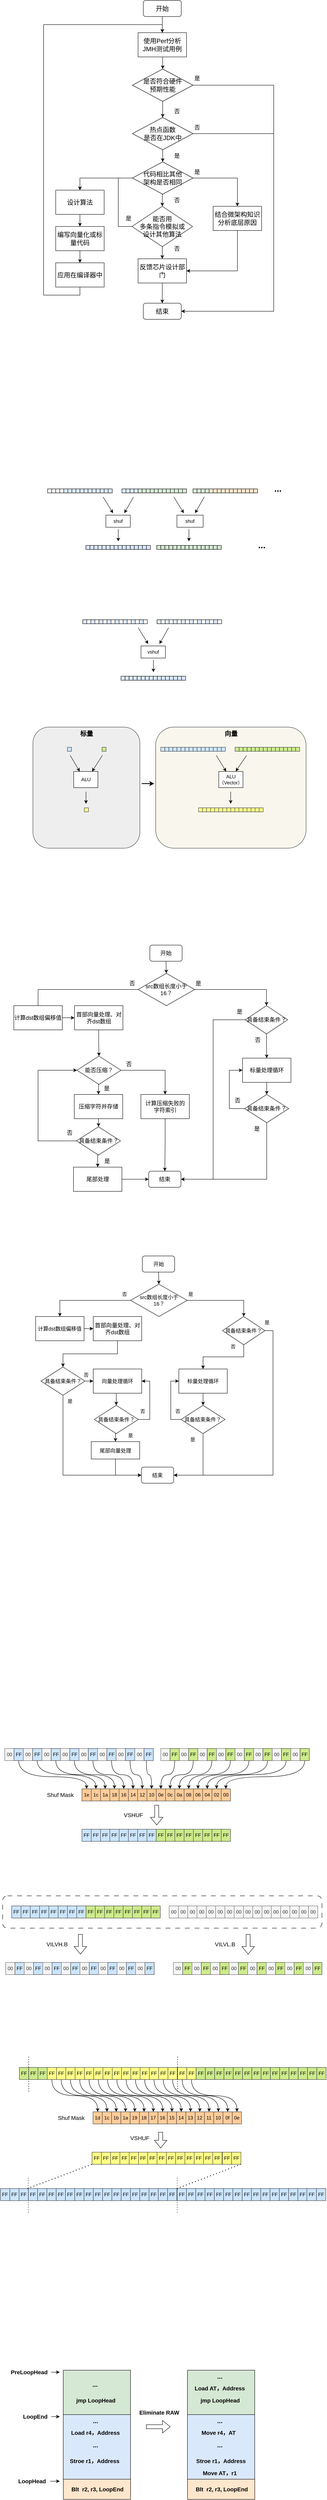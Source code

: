 <mxfile version="26.2.14">
  <diagram name="第 1 页" id="hgsSoUVqsiGdDZqD00t-">
    <mxGraphModel dx="1630" dy="863" grid="1" gridSize="10" guides="1" tooltips="1" connect="1" arrows="1" fold="1" page="1" pageScale="1" pageWidth="827" pageHeight="1169" math="0" shadow="0">
      <root>
        <mxCell id="0" />
        <mxCell id="1" parent="0" />
        <mxCell id="9Ml8CdWP8nLOyQAOK-3L-13" value="" style="rounded=0;whiteSpace=wrap;html=1;fillColor=#ffe6cc;strokeColor=default;" parent="1" vertex="1">
          <mxGeometry x="168.88" y="6200" width="166.62" height="50" as="geometry" />
        </mxCell>
        <mxCell id="9Ml8CdWP8nLOyQAOK-3L-12" value="" style="rounded=0;whiteSpace=wrap;html=1;fillColor=#dae8fc;strokeColor=default;" parent="1" vertex="1">
          <mxGeometry x="168.69" y="6040" width="166.62" height="160" as="geometry" />
        </mxCell>
        <mxCell id="jx5smBggl197WeAp-D2H-91" value="&lt;span style=&quot;font-size: 16px;&quot;&gt;&lt;b&gt;向量&lt;/b&gt;&lt;/span&gt;" style="rounded=1;whiteSpace=wrap;html=1;verticalAlign=top;fillColor=#f9f7ed;strokeColor=#36393d;" parent="1" vertex="1">
          <mxGeometry x="397.61" y="1860" width="372.52" height="300" as="geometry" />
        </mxCell>
        <mxCell id="jx5smBggl197WeAp-D2H-90" value="&lt;span style=&quot;font-size: 16px;&quot;&gt;&lt;b&gt;标量&lt;/b&gt;&lt;/span&gt;" style="rounded=1;whiteSpace=wrap;html=1;verticalAlign=top;fillColor=#eeeeee;strokeColor=#36393d;" parent="1" vertex="1">
          <mxGeometry x="93.5" y="1860" width="265" height="300" as="geometry" />
        </mxCell>
        <mxCell id="DG4SuQlq6n0K9Avr6oha-321" value="" style="rounded=1;whiteSpace=wrap;html=1;dashed=1;dashPattern=12 12;" parent="1" vertex="1">
          <mxGeometry x="18.5" y="4755" width="791" height="80" as="geometry" />
        </mxCell>
        <mxCell id="KRBgAvv1zdZQbNrioahp-23" style="edgeStyle=orthogonalEdgeStyle;rounded=0;orthogonalLoop=1;jettySize=auto;html=1;exitX=0.5;exitY=1;exitDx=0;exitDy=0;" parent="1" source="KRBgAvv1zdZQbNrioahp-1" edge="1">
          <mxGeometry relative="1" as="geometry">
            <mxPoint x="414.143" y="140" as="targetPoint" />
          </mxGeometry>
        </mxCell>
        <mxCell id="KRBgAvv1zdZQbNrioahp-1" value="&lt;font style=&quot;font-size: 16px;&quot;&gt;开始&lt;/font&gt;" style="rounded=1;whiteSpace=wrap;html=1;" parent="1" vertex="1">
          <mxGeometry x="367" y="60" width="94" height="40" as="geometry" />
        </mxCell>
        <mxCell id="KRBgAvv1zdZQbNrioahp-22" style="edgeStyle=orthogonalEdgeStyle;rounded=0;orthogonalLoop=1;jettySize=auto;html=1;exitX=0.5;exitY=1;exitDx=0;exitDy=0;entryX=0.5;entryY=0;entryDx=0;entryDy=0;" parent="1" source="KRBgAvv1zdZQbNrioahp-2" target="KRBgAvv1zdZQbNrioahp-3" edge="1">
          <mxGeometry relative="1" as="geometry" />
        </mxCell>
        <mxCell id="KRBgAvv1zdZQbNrioahp-2" value="&lt;font style=&quot;font-size: 16px;&quot;&gt;使用Perf分析&lt;br&gt;JMH测试用例&lt;/font&gt;" style="rounded=0;whiteSpace=wrap;html=1;" parent="1" vertex="1">
          <mxGeometry x="354" y="140" width="120" height="60" as="geometry" />
        </mxCell>
        <mxCell id="KRBgAvv1zdZQbNrioahp-21" style="edgeStyle=orthogonalEdgeStyle;rounded=0;orthogonalLoop=1;jettySize=auto;html=1;exitX=0.5;exitY=1;exitDx=0;exitDy=0;entryX=0.5;entryY=0;entryDx=0;entryDy=0;" parent="1" source="KRBgAvv1zdZQbNrioahp-3" target="KRBgAvv1zdZQbNrioahp-4" edge="1">
          <mxGeometry relative="1" as="geometry" />
        </mxCell>
        <mxCell id="KRBgAvv1zdZQbNrioahp-24" style="edgeStyle=orthogonalEdgeStyle;rounded=0;orthogonalLoop=1;jettySize=auto;html=1;exitX=1;exitY=0.5;exitDx=0;exitDy=0;entryX=1;entryY=0.5;entryDx=0;entryDy=0;" parent="1" source="KRBgAvv1zdZQbNrioahp-3" target="KRBgAvv1zdZQbNrioahp-13" edge="1">
          <mxGeometry relative="1" as="geometry">
            <Array as="points">
              <mxPoint x="690" y="270" />
              <mxPoint x="690" y="830" />
            </Array>
          </mxGeometry>
        </mxCell>
        <mxCell id="KRBgAvv1zdZQbNrioahp-3" value="&lt;font style=&quot;font-size: 16px;&quot;&gt;是否符合硬件&lt;br&gt;预期性能&lt;/font&gt;" style="rhombus;whiteSpace=wrap;html=1;" parent="1" vertex="1">
          <mxGeometry x="340" y="230" width="150" height="80" as="geometry" />
        </mxCell>
        <mxCell id="KRBgAvv1zdZQbNrioahp-20" style="edgeStyle=orthogonalEdgeStyle;rounded=0;orthogonalLoop=1;jettySize=auto;html=1;exitX=0.5;exitY=1;exitDx=0;exitDy=0;entryX=0.5;entryY=0;entryDx=0;entryDy=0;" parent="1" source="KRBgAvv1zdZQbNrioahp-4" target="KRBgAvv1zdZQbNrioahp-5" edge="1">
          <mxGeometry relative="1" as="geometry" />
        </mxCell>
        <mxCell id="KRBgAvv1zdZQbNrioahp-25" style="edgeStyle=orthogonalEdgeStyle;rounded=0;orthogonalLoop=1;jettySize=auto;html=1;exitX=1;exitY=0.5;exitDx=0;exitDy=0;entryX=1;entryY=0.5;entryDx=0;entryDy=0;" parent="1" source="KRBgAvv1zdZQbNrioahp-4" target="KRBgAvv1zdZQbNrioahp-13" edge="1">
          <mxGeometry relative="1" as="geometry">
            <Array as="points">
              <mxPoint x="690" y="390" />
              <mxPoint x="690" y="830" />
            </Array>
          </mxGeometry>
        </mxCell>
        <mxCell id="KRBgAvv1zdZQbNrioahp-4" value="&lt;font style=&quot;font-size: 16px;&quot;&gt;热点函数&lt;br&gt;是否在JDK中&lt;/font&gt;" style="rhombus;whiteSpace=wrap;html=1;" parent="1" vertex="1">
          <mxGeometry x="340" y="350" width="150" height="80" as="geometry" />
        </mxCell>
        <mxCell id="KRBgAvv1zdZQbNrioahp-11" style="edgeStyle=orthogonalEdgeStyle;rounded=0;orthogonalLoop=1;jettySize=auto;html=1;exitX=0;exitY=0.5;exitDx=0;exitDy=0;entryX=0.5;entryY=0;entryDx=0;entryDy=0;" parent="1" source="KRBgAvv1zdZQbNrioahp-5" target="KRBgAvv1zdZQbNrioahp-8" edge="1">
          <mxGeometry relative="1" as="geometry" />
        </mxCell>
        <mxCell id="KRBgAvv1zdZQbNrioahp-16" style="edgeStyle=orthogonalEdgeStyle;rounded=0;orthogonalLoop=1;jettySize=auto;html=1;exitX=1;exitY=0.5;exitDx=0;exitDy=0;entryX=0.5;entryY=0;entryDx=0;entryDy=0;" parent="1" source="KRBgAvv1zdZQbNrioahp-5" target="KRBgAvv1zdZQbNrioahp-15" edge="1">
          <mxGeometry relative="1" as="geometry" />
        </mxCell>
        <mxCell id="KRBgAvv1zdZQbNrioahp-19" style="edgeStyle=orthogonalEdgeStyle;rounded=0;orthogonalLoop=1;jettySize=auto;html=1;exitX=0.5;exitY=1;exitDx=0;exitDy=0;entryX=0.5;entryY=0;entryDx=0;entryDy=0;" parent="1" source="KRBgAvv1zdZQbNrioahp-5" target="KRBgAvv1zdZQbNrioahp-6" edge="1">
          <mxGeometry relative="1" as="geometry" />
        </mxCell>
        <mxCell id="KRBgAvv1zdZQbNrioahp-5" value="&lt;font style=&quot;font-size: 16px;&quot;&gt;代码相比其他&lt;br&gt;架构是否相同&lt;/font&gt;" style="rhombus;whiteSpace=wrap;html=1;" parent="1" vertex="1">
          <mxGeometry x="340" y="460" width="150" height="80" as="geometry" />
        </mxCell>
        <mxCell id="KRBgAvv1zdZQbNrioahp-18" style="edgeStyle=orthogonalEdgeStyle;rounded=0;orthogonalLoop=1;jettySize=auto;html=1;exitX=0.5;exitY=1;exitDx=0;exitDy=0;entryX=0.5;entryY=0;entryDx=0;entryDy=0;" parent="1" source="KRBgAvv1zdZQbNrioahp-6" target="KRBgAvv1zdZQbNrioahp-7" edge="1">
          <mxGeometry relative="1" as="geometry" />
        </mxCell>
        <mxCell id="KRBgAvv1zdZQbNrioahp-26" style="edgeStyle=orthogonalEdgeStyle;rounded=0;orthogonalLoop=1;jettySize=auto;html=1;exitX=0;exitY=0.5;exitDx=0;exitDy=0;entryX=0.5;entryY=0;entryDx=0;entryDy=0;" parent="1" source="KRBgAvv1zdZQbNrioahp-6" target="KRBgAvv1zdZQbNrioahp-8" edge="1">
          <mxGeometry relative="1" as="geometry">
            <Array as="points">
              <mxPoint x="305" y="620" />
              <mxPoint x="305" y="500" />
              <mxPoint x="210" y="500" />
            </Array>
          </mxGeometry>
        </mxCell>
        <mxCell id="KRBgAvv1zdZQbNrioahp-6" value="&lt;font style=&quot;font-size: 16px;&quot;&gt;能否用&lt;br&gt;多条指令模拟或&lt;br&gt;设计其他算法&lt;/font&gt;" style="rhombus;whiteSpace=wrap;html=1;" parent="1" vertex="1">
          <mxGeometry x="339" y="570" width="150" height="100" as="geometry" />
        </mxCell>
        <mxCell id="KRBgAvv1zdZQbNrioahp-14" style="edgeStyle=orthogonalEdgeStyle;rounded=0;orthogonalLoop=1;jettySize=auto;html=1;exitX=0.5;exitY=1;exitDx=0;exitDy=0;entryX=0.5;entryY=0;entryDx=0;entryDy=0;" parent="1" source="KRBgAvv1zdZQbNrioahp-7" target="KRBgAvv1zdZQbNrioahp-13" edge="1">
          <mxGeometry relative="1" as="geometry" />
        </mxCell>
        <mxCell id="KRBgAvv1zdZQbNrioahp-7" value="&lt;font style=&quot;font-size: 16px;&quot;&gt;反馈芯片设计部门&lt;/font&gt;" style="rounded=0;whiteSpace=wrap;html=1;" parent="1" vertex="1">
          <mxGeometry x="354" y="700" width="120" height="60" as="geometry" />
        </mxCell>
        <mxCell id="JK1Xb8fDzovsCjeck1vS-1" style="edgeStyle=orthogonalEdgeStyle;rounded=0;orthogonalLoop=1;jettySize=auto;html=1;exitX=0.5;exitY=1;exitDx=0;exitDy=0;entryX=0.5;entryY=0;entryDx=0;entryDy=0;" parent="1" source="KRBgAvv1zdZQbNrioahp-8" target="KRBgAvv1zdZQbNrioahp-9" edge="1">
          <mxGeometry relative="1" as="geometry" />
        </mxCell>
        <mxCell id="KRBgAvv1zdZQbNrioahp-8" value="&lt;font style=&quot;font-size: 16px;&quot;&gt;设计算法&lt;/font&gt;" style="rounded=0;whiteSpace=wrap;html=1;" parent="1" vertex="1">
          <mxGeometry x="150" y="530" width="120" height="60" as="geometry" />
        </mxCell>
        <mxCell id="JK1Xb8fDzovsCjeck1vS-2" style="edgeStyle=orthogonalEdgeStyle;rounded=0;orthogonalLoop=1;jettySize=auto;html=1;exitX=0.5;exitY=1;exitDx=0;exitDy=0;entryX=0.5;entryY=0;entryDx=0;entryDy=0;" parent="1" source="KRBgAvv1zdZQbNrioahp-9" target="KRBgAvv1zdZQbNrioahp-10" edge="1">
          <mxGeometry relative="1" as="geometry" />
        </mxCell>
        <mxCell id="KRBgAvv1zdZQbNrioahp-9" value="&lt;span style=&quot;font-size: 16px;&quot;&gt;编写向量化或标量代码&lt;/span&gt;" style="rounded=0;whiteSpace=wrap;html=1;" parent="1" vertex="1">
          <mxGeometry x="150" y="620" width="120" height="60" as="geometry" />
        </mxCell>
        <mxCell id="KRBgAvv1zdZQbNrioahp-12" style="edgeStyle=orthogonalEdgeStyle;rounded=0;orthogonalLoop=1;jettySize=auto;html=1;exitX=0.5;exitY=1;exitDx=0;exitDy=0;entryX=0.5;entryY=0;entryDx=0;entryDy=0;" parent="1" source="KRBgAvv1zdZQbNrioahp-10" target="KRBgAvv1zdZQbNrioahp-2" edge="1">
          <mxGeometry relative="1" as="geometry">
            <Array as="points">
              <mxPoint x="210" y="790" />
              <mxPoint x="120" y="790" />
              <mxPoint x="120" y="120" />
              <mxPoint x="414" y="120" />
            </Array>
          </mxGeometry>
        </mxCell>
        <mxCell id="KRBgAvv1zdZQbNrioahp-10" value="&lt;span style=&quot;font-size: 16px;&quot;&gt;应用在编译器中&lt;/span&gt;" style="rounded=0;whiteSpace=wrap;html=1;" parent="1" vertex="1">
          <mxGeometry x="150" y="710" width="120" height="60" as="geometry" />
        </mxCell>
        <mxCell id="KRBgAvv1zdZQbNrioahp-13" value="&lt;font style=&quot;font-size: 16px;&quot;&gt;结束&lt;/font&gt;" style="rounded=1;whiteSpace=wrap;html=1;" parent="1" vertex="1">
          <mxGeometry x="367" y="810" width="94" height="40" as="geometry" />
        </mxCell>
        <mxCell id="KRBgAvv1zdZQbNrioahp-17" style="edgeStyle=orthogonalEdgeStyle;rounded=0;orthogonalLoop=1;jettySize=auto;html=1;exitX=0.5;exitY=1;exitDx=0;exitDy=0;entryX=1;entryY=0.5;entryDx=0;entryDy=0;" parent="1" source="KRBgAvv1zdZQbNrioahp-15" target="KRBgAvv1zdZQbNrioahp-7" edge="1">
          <mxGeometry relative="1" as="geometry" />
        </mxCell>
        <mxCell id="KRBgAvv1zdZQbNrioahp-15" value="&lt;font style=&quot;font-size: 16px;&quot;&gt;结合微架构知识&lt;br&gt;分析底层原因&lt;/font&gt;" style="rounded=0;whiteSpace=wrap;html=1;" parent="1" vertex="1">
          <mxGeometry x="540" y="570" width="120" height="60" as="geometry" />
        </mxCell>
        <mxCell id="JK1Xb8fDzovsCjeck1vS-3" value="&lt;font style=&quot;font-size: 14px;&quot;&gt;是&lt;/font&gt;" style="text;html=1;align=center;verticalAlign=middle;resizable=0;points=[];autosize=1;strokeColor=none;fillColor=none;" parent="1" vertex="1">
          <mxGeometry x="480" y="238" width="40" height="30" as="geometry" />
        </mxCell>
        <mxCell id="JK1Xb8fDzovsCjeck1vS-4" value="&lt;font style=&quot;font-size: 14px;&quot;&gt;否&lt;/font&gt;" style="text;html=1;align=center;verticalAlign=middle;resizable=0;points=[];autosize=1;strokeColor=none;fillColor=none;" parent="1" vertex="1">
          <mxGeometry x="430" y="320" width="40" height="30" as="geometry" />
        </mxCell>
        <mxCell id="JK1Xb8fDzovsCjeck1vS-5" value="&lt;font style=&quot;font-size: 14px;&quot;&gt;是&lt;/font&gt;" style="text;html=1;align=center;verticalAlign=middle;resizable=0;points=[];autosize=1;strokeColor=none;fillColor=none;" parent="1" vertex="1">
          <mxGeometry x="430" y="430" width="40" height="30" as="geometry" />
        </mxCell>
        <mxCell id="JK1Xb8fDzovsCjeck1vS-6" value="&lt;font style=&quot;font-size: 14px;&quot;&gt;否&lt;/font&gt;" style="text;html=1;align=center;verticalAlign=middle;resizable=0;points=[];autosize=1;strokeColor=none;fillColor=none;" parent="1" vertex="1">
          <mxGeometry x="480" y="360" width="40" height="30" as="geometry" />
        </mxCell>
        <mxCell id="JK1Xb8fDzovsCjeck1vS-7" value="&lt;font style=&quot;font-size: 14px;&quot;&gt;是&lt;/font&gt;" style="text;html=1;align=center;verticalAlign=middle;resizable=0;points=[];autosize=1;strokeColor=none;fillColor=none;" parent="1" vertex="1">
          <mxGeometry x="480" y="470" width="40" height="30" as="geometry" />
        </mxCell>
        <mxCell id="JK1Xb8fDzovsCjeck1vS-8" value="&lt;font style=&quot;font-size: 14px;&quot;&gt;否&lt;/font&gt;" style="text;html=1;align=center;verticalAlign=middle;resizable=0;points=[];autosize=1;strokeColor=none;fillColor=none;" parent="1" vertex="1">
          <mxGeometry x="430" y="540" width="40" height="30" as="geometry" />
        </mxCell>
        <mxCell id="JK1Xb8fDzovsCjeck1vS-9" value="&lt;font style=&quot;font-size: 14px;&quot;&gt;否&lt;/font&gt;" style="text;html=1;align=center;verticalAlign=middle;resizable=0;points=[];autosize=1;strokeColor=none;fillColor=none;" parent="1" vertex="1">
          <mxGeometry x="430" y="660" width="40" height="30" as="geometry" />
        </mxCell>
        <mxCell id="JK1Xb8fDzovsCjeck1vS-10" value="&lt;font style=&quot;font-size: 14px;&quot;&gt;是&lt;/font&gt;" style="text;html=1;align=center;verticalAlign=middle;resizable=0;points=[];autosize=1;strokeColor=none;fillColor=none;" parent="1" vertex="1">
          <mxGeometry x="310" y="585" width="40" height="30" as="geometry" />
        </mxCell>
        <mxCell id="VFHHi4d4Hd6uydXSJfj8-1" value="" style="rounded=0;whiteSpace=wrap;html=1;fillColor=#f5f5f5;fontColor=#333333;strokeColor=default;" parent="1" vertex="1">
          <mxGeometry x="130" y="1270" width="10" height="10" as="geometry" />
        </mxCell>
        <mxCell id="VFHHi4d4Hd6uydXSJfj8-2" value="" style="rounded=0;whiteSpace=wrap;html=1;fillColor=#f5f5f5;fontColor=#333333;strokeColor=default;" parent="1" vertex="1">
          <mxGeometry x="140" y="1270" width="10" height="10" as="geometry" />
        </mxCell>
        <mxCell id="VFHHi4d4Hd6uydXSJfj8-3" value="" style="rounded=0;whiteSpace=wrap;html=1;fillColor=#f5f5f5;fontColor=#333333;strokeColor=default;" parent="1" vertex="1">
          <mxGeometry x="150" y="1270" width="10" height="10" as="geometry" />
        </mxCell>
        <mxCell id="VFHHi4d4Hd6uydXSJfj8-4" value="" style="rounded=0;whiteSpace=wrap;html=1;fillColor=#f5f5f5;fontColor=#333333;strokeColor=default;" parent="1" vertex="1">
          <mxGeometry x="160" y="1270" width="10" height="10" as="geometry" />
        </mxCell>
        <mxCell id="VFHHi4d4Hd6uydXSJfj8-7" value="" style="rounded=0;whiteSpace=wrap;html=1;fillColor=#dae8fc;strokeColor=default;" parent="1" vertex="1">
          <mxGeometry x="170" y="1270" width="10" height="10" as="geometry" />
        </mxCell>
        <mxCell id="VFHHi4d4Hd6uydXSJfj8-8" value="" style="rounded=0;whiteSpace=wrap;html=1;fillColor=#dae8fc;strokeColor=default;" parent="1" vertex="1">
          <mxGeometry x="180" y="1270" width="10" height="10" as="geometry" />
        </mxCell>
        <mxCell id="VFHHi4d4Hd6uydXSJfj8-9" value="" style="rounded=0;whiteSpace=wrap;html=1;fillColor=#dae8fc;strokeColor=default;" parent="1" vertex="1">
          <mxGeometry x="190" y="1270" width="10" height="10" as="geometry" />
        </mxCell>
        <mxCell id="VFHHi4d4Hd6uydXSJfj8-10" value="" style="rounded=0;whiteSpace=wrap;html=1;fillColor=#dae8fc;strokeColor=default;" parent="1" vertex="1">
          <mxGeometry x="200" y="1270" width="10" height="10" as="geometry" />
        </mxCell>
        <mxCell id="VFHHi4d4Hd6uydXSJfj8-11" value="" style="rounded=0;whiteSpace=wrap;html=1;fillColor=#dae8fc;strokeColor=default;" parent="1" vertex="1">
          <mxGeometry x="210" y="1270" width="10" height="10" as="geometry" />
        </mxCell>
        <mxCell id="VFHHi4d4Hd6uydXSJfj8-12" value="" style="rounded=0;whiteSpace=wrap;html=1;fillColor=#dae8fc;strokeColor=default;" parent="1" vertex="1">
          <mxGeometry x="220" y="1270" width="10" height="10" as="geometry" />
        </mxCell>
        <mxCell id="VFHHi4d4Hd6uydXSJfj8-13" value="" style="rounded=0;whiteSpace=wrap;html=1;fillColor=#dae8fc;strokeColor=default;" parent="1" vertex="1">
          <mxGeometry x="230" y="1270" width="10" height="10" as="geometry" />
        </mxCell>
        <mxCell id="VFHHi4d4Hd6uydXSJfj8-14" value="" style="rounded=0;whiteSpace=wrap;html=1;fillColor=#dae8fc;strokeColor=default;" parent="1" vertex="1">
          <mxGeometry x="240" y="1270" width="10" height="10" as="geometry" />
        </mxCell>
        <mxCell id="VFHHi4d4Hd6uydXSJfj8-15" value="" style="rounded=0;whiteSpace=wrap;html=1;fillColor=#dae8fc;strokeColor=default;" parent="1" vertex="1">
          <mxGeometry x="250" y="1270" width="10" height="10" as="geometry" />
        </mxCell>
        <mxCell id="VFHHi4d4Hd6uydXSJfj8-16" value="" style="rounded=0;whiteSpace=wrap;html=1;fillColor=#dae8fc;strokeColor=default;" parent="1" vertex="1">
          <mxGeometry x="260" y="1270" width="10" height="10" as="geometry" />
        </mxCell>
        <mxCell id="VFHHi4d4Hd6uydXSJfj8-17" value="" style="rounded=0;whiteSpace=wrap;html=1;fillColor=#dae8fc;strokeColor=default;" parent="1" vertex="1">
          <mxGeometry x="270" y="1270" width="10" height="10" as="geometry" />
        </mxCell>
        <mxCell id="VFHHi4d4Hd6uydXSJfj8-18" value="" style="rounded=0;whiteSpace=wrap;html=1;fillColor=#dae8fc;strokeColor=default;" parent="1" vertex="1">
          <mxGeometry x="280" y="1270" width="10" height="10" as="geometry" />
        </mxCell>
        <mxCell id="VFHHi4d4Hd6uydXSJfj8-19" value="" style="rounded=0;whiteSpace=wrap;html=1;fillColor=#dae8fc;strokeColor=default;" parent="1" vertex="1">
          <mxGeometry x="314" y="1270" width="10" height="10" as="geometry" />
        </mxCell>
        <mxCell id="VFHHi4d4Hd6uydXSJfj8-20" value="" style="rounded=0;whiteSpace=wrap;html=1;fillColor=#dae8fc;strokeColor=default;" parent="1" vertex="1">
          <mxGeometry x="324" y="1270" width="10" height="10" as="geometry" />
        </mxCell>
        <mxCell id="VFHHi4d4Hd6uydXSJfj8-21" value="" style="rounded=0;whiteSpace=wrap;html=1;fillColor=#dae8fc;strokeColor=default;" parent="1" vertex="1">
          <mxGeometry x="334" y="1270" width="10" height="10" as="geometry" />
        </mxCell>
        <mxCell id="VFHHi4d4Hd6uydXSJfj8-22" value="" style="rounded=0;whiteSpace=wrap;html=1;fillColor=#dae8fc;strokeColor=default;" parent="1" vertex="1">
          <mxGeometry x="344" y="1270" width="10" height="10" as="geometry" />
        </mxCell>
        <mxCell id="VFHHi4d4Hd6uydXSJfj8-23" value="" style="rounded=0;whiteSpace=wrap;html=1;fillColor=#d5e8d4;strokeColor=default;" parent="1" vertex="1">
          <mxGeometry x="354" y="1270" width="10" height="10" as="geometry" />
        </mxCell>
        <mxCell id="VFHHi4d4Hd6uydXSJfj8-24" value="" style="rounded=0;whiteSpace=wrap;html=1;fillColor=#d5e8d4;strokeColor=default;" parent="1" vertex="1">
          <mxGeometry x="364" y="1270" width="10" height="10" as="geometry" />
        </mxCell>
        <mxCell id="VFHHi4d4Hd6uydXSJfj8-25" value="" style="rounded=0;whiteSpace=wrap;html=1;fillColor=#d5e8d4;strokeColor=default;" parent="1" vertex="1">
          <mxGeometry x="374" y="1270" width="10" height="10" as="geometry" />
        </mxCell>
        <mxCell id="VFHHi4d4Hd6uydXSJfj8-26" value="" style="rounded=0;whiteSpace=wrap;html=1;fillColor=#d5e8d4;strokeColor=default;" parent="1" vertex="1">
          <mxGeometry x="384" y="1270" width="10" height="10" as="geometry" />
        </mxCell>
        <mxCell id="VFHHi4d4Hd6uydXSJfj8-27" value="" style="rounded=0;whiteSpace=wrap;html=1;fillColor=#d5e8d4;strokeColor=default;" parent="1" vertex="1">
          <mxGeometry x="394" y="1270" width="10" height="10" as="geometry" />
        </mxCell>
        <mxCell id="VFHHi4d4Hd6uydXSJfj8-28" value="" style="rounded=0;whiteSpace=wrap;html=1;fillColor=#d5e8d4;strokeColor=default;" parent="1" vertex="1">
          <mxGeometry x="404" y="1270" width="10" height="10" as="geometry" />
        </mxCell>
        <mxCell id="VFHHi4d4Hd6uydXSJfj8-29" value="" style="rounded=0;whiteSpace=wrap;html=1;fillColor=#d5e8d4;strokeColor=default;" parent="1" vertex="1">
          <mxGeometry x="414" y="1270" width="10" height="10" as="geometry" />
        </mxCell>
        <mxCell id="VFHHi4d4Hd6uydXSJfj8-30" value="" style="rounded=0;whiteSpace=wrap;html=1;fillColor=#d5e8d4;strokeColor=default;" parent="1" vertex="1">
          <mxGeometry x="424" y="1270" width="10" height="10" as="geometry" />
        </mxCell>
        <mxCell id="VFHHi4d4Hd6uydXSJfj8-31" value="" style="rounded=0;whiteSpace=wrap;html=1;fillColor=#d5e8d4;strokeColor=default;" parent="1" vertex="1">
          <mxGeometry x="434" y="1270" width="10" height="10" as="geometry" />
        </mxCell>
        <mxCell id="VFHHi4d4Hd6uydXSJfj8-32" value="" style="rounded=0;whiteSpace=wrap;html=1;fillColor=#d5e8d4;strokeColor=default;" parent="1" vertex="1">
          <mxGeometry x="444" y="1270" width="10" height="10" as="geometry" />
        </mxCell>
        <mxCell id="VFHHi4d4Hd6uydXSJfj8-33" value="" style="rounded=0;whiteSpace=wrap;html=1;fillColor=#d5e8d4;strokeColor=default;" parent="1" vertex="1">
          <mxGeometry x="454" y="1270" width="10" height="10" as="geometry" />
        </mxCell>
        <mxCell id="VFHHi4d4Hd6uydXSJfj8-34" value="" style="rounded=0;whiteSpace=wrap;html=1;fillColor=#d5e8d4;strokeColor=default;" parent="1" vertex="1">
          <mxGeometry x="464" y="1270" width="10" height="10" as="geometry" />
        </mxCell>
        <mxCell id="VFHHi4d4Hd6uydXSJfj8-35" value="" style="rounded=0;whiteSpace=wrap;html=1;fillColor=#d5e8d4;strokeColor=default;" parent="1" vertex="1">
          <mxGeometry x="490" y="1270" width="10" height="10" as="geometry" />
        </mxCell>
        <mxCell id="VFHHi4d4Hd6uydXSJfj8-36" value="" style="rounded=0;whiteSpace=wrap;html=1;fillColor=#d5e8d4;strokeColor=default;" parent="1" vertex="1">
          <mxGeometry x="500" y="1270" width="10" height="10" as="geometry" />
        </mxCell>
        <mxCell id="VFHHi4d4Hd6uydXSJfj8-37" value="" style="rounded=0;whiteSpace=wrap;html=1;fillColor=#d5e8d4;strokeColor=default;" parent="1" vertex="1">
          <mxGeometry x="510" y="1270" width="10" height="10" as="geometry" />
        </mxCell>
        <mxCell id="VFHHi4d4Hd6uydXSJfj8-38" value="" style="rounded=0;whiteSpace=wrap;html=1;fillColor=#d5e8d4;strokeColor=default;" parent="1" vertex="1">
          <mxGeometry x="520" y="1270" width="10" height="10" as="geometry" />
        </mxCell>
        <mxCell id="VFHHi4d4Hd6uydXSJfj8-39" value="" style="rounded=0;whiteSpace=wrap;html=1;fillColor=#ffe6cc;strokeColor=default;" parent="1" vertex="1">
          <mxGeometry x="530" y="1270" width="10" height="10" as="geometry" />
        </mxCell>
        <mxCell id="VFHHi4d4Hd6uydXSJfj8-40" value="" style="rounded=0;whiteSpace=wrap;html=1;fillColor=#ffe6cc;strokeColor=default;" parent="1" vertex="1">
          <mxGeometry x="540" y="1270" width="10" height="10" as="geometry" />
        </mxCell>
        <mxCell id="VFHHi4d4Hd6uydXSJfj8-41" value="" style="rounded=0;whiteSpace=wrap;html=1;fillColor=#ffe6cc;strokeColor=default;" parent="1" vertex="1">
          <mxGeometry x="550" y="1270" width="10" height="10" as="geometry" />
        </mxCell>
        <mxCell id="VFHHi4d4Hd6uydXSJfj8-42" value="" style="rounded=0;whiteSpace=wrap;html=1;fillColor=#ffe6cc;strokeColor=default;" parent="1" vertex="1">
          <mxGeometry x="560" y="1270" width="10" height="10" as="geometry" />
        </mxCell>
        <mxCell id="VFHHi4d4Hd6uydXSJfj8-43" value="" style="rounded=0;whiteSpace=wrap;html=1;fillColor=#ffe6cc;strokeColor=default;" parent="1" vertex="1">
          <mxGeometry x="570" y="1270" width="10" height="10" as="geometry" />
        </mxCell>
        <mxCell id="VFHHi4d4Hd6uydXSJfj8-44" value="" style="rounded=0;whiteSpace=wrap;html=1;fillColor=#ffe6cc;strokeColor=default;" parent="1" vertex="1">
          <mxGeometry x="580" y="1270" width="10" height="10" as="geometry" />
        </mxCell>
        <mxCell id="VFHHi4d4Hd6uydXSJfj8-45" value="" style="rounded=0;whiteSpace=wrap;html=1;fillColor=#ffe6cc;strokeColor=default;" parent="1" vertex="1">
          <mxGeometry x="590" y="1270" width="10" height="10" as="geometry" />
        </mxCell>
        <mxCell id="VFHHi4d4Hd6uydXSJfj8-46" value="" style="rounded=0;whiteSpace=wrap;html=1;fillColor=#ffe6cc;strokeColor=default;" parent="1" vertex="1">
          <mxGeometry x="600" y="1270" width="10" height="10" as="geometry" />
        </mxCell>
        <mxCell id="VFHHi4d4Hd6uydXSJfj8-47" value="" style="rounded=0;whiteSpace=wrap;html=1;fillColor=#ffe6cc;strokeColor=default;" parent="1" vertex="1">
          <mxGeometry x="610" y="1270" width="10" height="10" as="geometry" />
        </mxCell>
        <mxCell id="VFHHi4d4Hd6uydXSJfj8-48" value="" style="rounded=0;whiteSpace=wrap;html=1;fillColor=#ffe6cc;strokeColor=default;" parent="1" vertex="1">
          <mxGeometry x="620" y="1270" width="10" height="10" as="geometry" />
        </mxCell>
        <mxCell id="VFHHi4d4Hd6uydXSJfj8-49" value="" style="rounded=0;whiteSpace=wrap;html=1;fillColor=#ffe6cc;strokeColor=default;" parent="1" vertex="1">
          <mxGeometry x="630" y="1270" width="10" height="10" as="geometry" />
        </mxCell>
        <mxCell id="VFHHi4d4Hd6uydXSJfj8-50" value="" style="rounded=0;whiteSpace=wrap;html=1;fillColor=#ffe6cc;strokeColor=default;" parent="1" vertex="1">
          <mxGeometry x="640" y="1270" width="10" height="10" as="geometry" />
        </mxCell>
        <mxCell id="VFHHi4d4Hd6uydXSJfj8-51" value="" style="rounded=0;whiteSpace=wrap;html=1;fillColor=#dae8fc;strokeColor=default;" parent="1" vertex="1">
          <mxGeometry x="224.75" y="1410" width="10" height="10" as="geometry" />
        </mxCell>
        <mxCell id="VFHHi4d4Hd6uydXSJfj8-52" value="" style="rounded=0;whiteSpace=wrap;html=1;fillColor=#dae8fc;strokeColor=default;" parent="1" vertex="1">
          <mxGeometry x="234.75" y="1410" width="10" height="10" as="geometry" />
        </mxCell>
        <mxCell id="VFHHi4d4Hd6uydXSJfj8-53" value="" style="rounded=0;whiteSpace=wrap;html=1;fillColor=#dae8fc;strokeColor=default;" parent="1" vertex="1">
          <mxGeometry x="244.75" y="1410" width="10" height="10" as="geometry" />
        </mxCell>
        <mxCell id="VFHHi4d4Hd6uydXSJfj8-54" value="" style="rounded=0;whiteSpace=wrap;html=1;fillColor=#dae8fc;strokeColor=default;" parent="1" vertex="1">
          <mxGeometry x="254.75" y="1410" width="10" height="10" as="geometry" />
        </mxCell>
        <mxCell id="VFHHi4d4Hd6uydXSJfj8-55" value="" style="rounded=0;whiteSpace=wrap;html=1;fillColor=#dae8fc;strokeColor=default;" parent="1" vertex="1">
          <mxGeometry x="264.75" y="1410" width="10" height="10" as="geometry" />
        </mxCell>
        <mxCell id="VFHHi4d4Hd6uydXSJfj8-56" value="" style="rounded=0;whiteSpace=wrap;html=1;fillColor=#dae8fc;strokeColor=default;" parent="1" vertex="1">
          <mxGeometry x="274.75" y="1410" width="10" height="10" as="geometry" />
        </mxCell>
        <mxCell id="VFHHi4d4Hd6uydXSJfj8-57" value="" style="rounded=0;whiteSpace=wrap;html=1;fillColor=#dae8fc;strokeColor=default;" parent="1" vertex="1">
          <mxGeometry x="284.75" y="1410" width="10" height="10" as="geometry" />
        </mxCell>
        <mxCell id="VFHHi4d4Hd6uydXSJfj8-58" value="" style="rounded=0;whiteSpace=wrap;html=1;fillColor=#dae8fc;strokeColor=default;" parent="1" vertex="1">
          <mxGeometry x="294.75" y="1410" width="10" height="10" as="geometry" />
        </mxCell>
        <mxCell id="VFHHi4d4Hd6uydXSJfj8-59" value="" style="rounded=0;whiteSpace=wrap;html=1;fillColor=#dae8fc;strokeColor=default;" parent="1" vertex="1">
          <mxGeometry x="304.75" y="1410" width="10" height="10" as="geometry" />
        </mxCell>
        <mxCell id="VFHHi4d4Hd6uydXSJfj8-60" value="" style="rounded=0;whiteSpace=wrap;html=1;fillColor=#dae8fc;strokeColor=default;" parent="1" vertex="1">
          <mxGeometry x="314.75" y="1410" width="10" height="10" as="geometry" />
        </mxCell>
        <mxCell id="VFHHi4d4Hd6uydXSJfj8-61" value="" style="rounded=0;whiteSpace=wrap;html=1;fillColor=#dae8fc;strokeColor=default;" parent="1" vertex="1">
          <mxGeometry x="324.75" y="1410" width="10" height="10" as="geometry" />
        </mxCell>
        <mxCell id="VFHHi4d4Hd6uydXSJfj8-62" value="" style="rounded=0;whiteSpace=wrap;html=1;fillColor=#dae8fc;strokeColor=default;" parent="1" vertex="1">
          <mxGeometry x="334.75" y="1410" width="10" height="10" as="geometry" />
        </mxCell>
        <mxCell id="VFHHi4d4Hd6uydXSJfj8-63" value="" style="rounded=0;whiteSpace=wrap;html=1;fillColor=#dae8fc;strokeColor=default;" parent="1" vertex="1">
          <mxGeometry x="344.75" y="1410" width="10" height="10" as="geometry" />
        </mxCell>
        <mxCell id="VFHHi4d4Hd6uydXSJfj8-64" value="" style="rounded=0;whiteSpace=wrap;html=1;fillColor=#dae8fc;strokeColor=default;" parent="1" vertex="1">
          <mxGeometry x="354.75" y="1410" width="10" height="10" as="geometry" />
        </mxCell>
        <mxCell id="VFHHi4d4Hd6uydXSJfj8-65" value="" style="rounded=0;whiteSpace=wrap;html=1;fillColor=#dae8fc;strokeColor=default;" parent="1" vertex="1">
          <mxGeometry x="364.75" y="1410" width="10" height="10" as="geometry" />
        </mxCell>
        <mxCell id="VFHHi4d4Hd6uydXSJfj8-66" value="" style="rounded=0;whiteSpace=wrap;html=1;fillColor=#dae8fc;strokeColor=default;" parent="1" vertex="1">
          <mxGeometry x="374.75" y="1410" width="10" height="10" as="geometry" />
        </mxCell>
        <mxCell id="VFHHi4d4Hd6uydXSJfj8-67" value="" style="rounded=0;whiteSpace=wrap;html=1;fillColor=#d5e8d4;strokeColor=default;" parent="1" vertex="1">
          <mxGeometry x="400.25" y="1410" width="10" height="10" as="geometry" />
        </mxCell>
        <mxCell id="VFHHi4d4Hd6uydXSJfj8-68" value="" style="rounded=0;whiteSpace=wrap;html=1;fillColor=#d5e8d4;strokeColor=default;" parent="1" vertex="1">
          <mxGeometry x="410.25" y="1410" width="10" height="10" as="geometry" />
        </mxCell>
        <mxCell id="VFHHi4d4Hd6uydXSJfj8-69" value="" style="rounded=0;whiteSpace=wrap;html=1;fillColor=#d5e8d4;strokeColor=default;" parent="1" vertex="1">
          <mxGeometry x="420.25" y="1410" width="10" height="10" as="geometry" />
        </mxCell>
        <mxCell id="VFHHi4d4Hd6uydXSJfj8-70" value="" style="rounded=0;whiteSpace=wrap;html=1;fillColor=#d5e8d4;strokeColor=default;" parent="1" vertex="1">
          <mxGeometry x="430.25" y="1410" width="10" height="10" as="geometry" />
        </mxCell>
        <mxCell id="VFHHi4d4Hd6uydXSJfj8-71" value="" style="rounded=0;whiteSpace=wrap;html=1;fillColor=#d5e8d4;strokeColor=default;" parent="1" vertex="1">
          <mxGeometry x="440.25" y="1410" width="10" height="10" as="geometry" />
        </mxCell>
        <mxCell id="VFHHi4d4Hd6uydXSJfj8-72" value="" style="rounded=0;whiteSpace=wrap;html=1;fillColor=#d5e8d4;strokeColor=default;" parent="1" vertex="1">
          <mxGeometry x="450.25" y="1410" width="10" height="10" as="geometry" />
        </mxCell>
        <mxCell id="VFHHi4d4Hd6uydXSJfj8-73" value="" style="rounded=0;whiteSpace=wrap;html=1;fillColor=#d5e8d4;strokeColor=default;" parent="1" vertex="1">
          <mxGeometry x="460.25" y="1410" width="10" height="10" as="geometry" />
        </mxCell>
        <mxCell id="VFHHi4d4Hd6uydXSJfj8-74" value="" style="rounded=0;whiteSpace=wrap;html=1;fillColor=#d5e8d4;strokeColor=default;" parent="1" vertex="1">
          <mxGeometry x="470.25" y="1410" width="10" height="10" as="geometry" />
        </mxCell>
        <mxCell id="VFHHi4d4Hd6uydXSJfj8-75" value="" style="rounded=0;whiteSpace=wrap;html=1;fillColor=#d5e8d4;strokeColor=default;" parent="1" vertex="1">
          <mxGeometry x="480.25" y="1410" width="10" height="10" as="geometry" />
        </mxCell>
        <mxCell id="VFHHi4d4Hd6uydXSJfj8-76" value="" style="rounded=0;whiteSpace=wrap;html=1;fillColor=#d5e8d4;strokeColor=default;" parent="1" vertex="1">
          <mxGeometry x="490.25" y="1410" width="10" height="10" as="geometry" />
        </mxCell>
        <mxCell id="VFHHi4d4Hd6uydXSJfj8-77" value="" style="rounded=0;whiteSpace=wrap;html=1;fillColor=#d5e8d4;strokeColor=default;" parent="1" vertex="1">
          <mxGeometry x="500.25" y="1410" width="10" height="10" as="geometry" />
        </mxCell>
        <mxCell id="VFHHi4d4Hd6uydXSJfj8-78" value="" style="rounded=0;whiteSpace=wrap;html=1;fillColor=#d5e8d4;strokeColor=default;" parent="1" vertex="1">
          <mxGeometry x="510.25" y="1410" width="10" height="10" as="geometry" />
        </mxCell>
        <mxCell id="VFHHi4d4Hd6uydXSJfj8-79" value="" style="rounded=0;whiteSpace=wrap;html=1;fillColor=#d5e8d4;strokeColor=default;" parent="1" vertex="1">
          <mxGeometry x="520.25" y="1410" width="10" height="10" as="geometry" />
        </mxCell>
        <mxCell id="VFHHi4d4Hd6uydXSJfj8-80" value="" style="rounded=0;whiteSpace=wrap;html=1;fillColor=#d5e8d4;strokeColor=default;" parent="1" vertex="1">
          <mxGeometry x="530.25" y="1410" width="10" height="10" as="geometry" />
        </mxCell>
        <mxCell id="VFHHi4d4Hd6uydXSJfj8-81" value="" style="rounded=0;whiteSpace=wrap;html=1;fillColor=#d5e8d4;strokeColor=default;" parent="1" vertex="1">
          <mxGeometry x="540.25" y="1410" width="10" height="10" as="geometry" />
        </mxCell>
        <mxCell id="VFHHi4d4Hd6uydXSJfj8-82" value="" style="rounded=0;whiteSpace=wrap;html=1;fillColor=#d5e8d4;strokeColor=default;" parent="1" vertex="1">
          <mxGeometry x="550.25" y="1410" width="10" height="10" as="geometry" />
        </mxCell>
        <mxCell id="VFHHi4d4Hd6uydXSJfj8-89" style="edgeStyle=orthogonalEdgeStyle;rounded=0;orthogonalLoop=1;jettySize=auto;html=1;strokeColor=default;" parent="1" edge="1">
          <mxGeometry relative="1" as="geometry">
            <mxPoint x="305" y="1400" as="targetPoint" />
            <mxPoint x="305" y="1370" as="sourcePoint" />
          </mxGeometry>
        </mxCell>
        <mxCell id="VFHHi4d4Hd6uydXSJfj8-83" value="shuf" style="rounded=0;whiteSpace=wrap;html=1;strokeColor=default;" parent="1" vertex="1">
          <mxGeometry x="274.25" y="1335" width="60.5" height="30" as="geometry" />
        </mxCell>
        <mxCell id="VFHHi4d4Hd6uydXSJfj8-92" style="edgeStyle=orthogonalEdgeStyle;rounded=0;orthogonalLoop=1;jettySize=auto;html=1;exitX=0.5;exitY=1;exitDx=0;exitDy=0;strokeColor=default;" parent="1" edge="1">
          <mxGeometry relative="1" as="geometry">
            <mxPoint x="480" y="1400" as="targetPoint" />
            <mxPoint x="480" y="1370" as="sourcePoint" />
          </mxGeometry>
        </mxCell>
        <mxCell id="VFHHi4d4Hd6uydXSJfj8-84" value="shuf" style="rounded=0;whiteSpace=wrap;html=1;strokeColor=default;" parent="1" vertex="1">
          <mxGeometry x="450.25" y="1335" width="65" height="30" as="geometry" />
        </mxCell>
        <mxCell id="VFHHi4d4Hd6uydXSJfj8-85" value="&lt;font style=&quot;font-size: 22px;&quot;&gt;&lt;b&gt;...&lt;/b&gt;&lt;/font&gt;" style="text;html=1;align=center;verticalAlign=middle;resizable=0;points=[];autosize=1;strokeColor=none;fillColor=none;" parent="1" vertex="1">
          <mxGeometry x="680" y="1250" width="40" height="40" as="geometry" />
        </mxCell>
        <mxCell id="VFHHi4d4Hd6uydXSJfj8-86" value="&lt;font style=&quot;font-size: 22px;&quot;&gt;&lt;b&gt;...&lt;/b&gt;&lt;/font&gt;" style="text;html=1;align=center;verticalAlign=middle;resizable=0;points=[];autosize=1;strokeColor=none;fillColor=none;" parent="1" vertex="1">
          <mxGeometry x="640" y="1390" width="40" height="40" as="geometry" />
        </mxCell>
        <mxCell id="VFHHi4d4Hd6uydXSJfj8-87" value="" style="endArrow=classic;html=1;rounded=0;strokeColor=default;" parent="1" edge="1">
          <mxGeometry width="50" height="50" relative="1" as="geometry">
            <mxPoint x="267.38" y="1290" as="sourcePoint" />
            <mxPoint x="292" y="1330" as="targetPoint" />
          </mxGeometry>
        </mxCell>
        <mxCell id="VFHHi4d4Hd6uydXSJfj8-88" value="" style="endArrow=classic;html=1;rounded=0;strokeColor=default;" parent="1" edge="1">
          <mxGeometry width="50" height="50" relative="1" as="geometry">
            <mxPoint x="342.63" y="1290" as="sourcePoint" />
            <mxPoint x="320" y="1330" as="targetPoint" />
          </mxGeometry>
        </mxCell>
        <mxCell id="f9oAnAovOOOiIVAjW66H-1" value="" style="endArrow=classic;html=1;rounded=0;strokeColor=default;" parent="1" edge="1">
          <mxGeometry width="50" height="50" relative="1" as="geometry">
            <mxPoint x="442.63" y="1290" as="sourcePoint" />
            <mxPoint x="467.25" y="1330" as="targetPoint" />
          </mxGeometry>
        </mxCell>
        <mxCell id="f9oAnAovOOOiIVAjW66H-2" value="" style="endArrow=classic;html=1;rounded=0;strokeColor=default;" parent="1" edge="1">
          <mxGeometry width="50" height="50" relative="1" as="geometry">
            <mxPoint x="517.88" y="1290" as="sourcePoint" />
            <mxPoint x="495.25" y="1330" as="targetPoint" />
          </mxGeometry>
        </mxCell>
        <mxCell id="iVRDmmngtB_qe_zeBFlC-1" value="" style="rounded=0;whiteSpace=wrap;html=1;fillColor=#dae8fc;strokeColor=default;" parent="1" vertex="1">
          <mxGeometry x="217" y="1594" width="10" height="10" as="geometry" />
        </mxCell>
        <mxCell id="iVRDmmngtB_qe_zeBFlC-2" value="" style="rounded=0;whiteSpace=wrap;html=1;strokeColor=default;" parent="1" vertex="1">
          <mxGeometry x="227" y="1594" width="10" height="10" as="geometry" />
        </mxCell>
        <mxCell id="iVRDmmngtB_qe_zeBFlC-3" value="" style="rounded=0;whiteSpace=wrap;html=1;fillColor=#dae8fc;strokeColor=default;" parent="1" vertex="1">
          <mxGeometry x="237" y="1594" width="10" height="10" as="geometry" />
        </mxCell>
        <mxCell id="iVRDmmngtB_qe_zeBFlC-4" value="" style="rounded=0;whiteSpace=wrap;html=1;strokeColor=default;" parent="1" vertex="1">
          <mxGeometry x="247" y="1594" width="10" height="10" as="geometry" />
        </mxCell>
        <mxCell id="iVRDmmngtB_qe_zeBFlC-5" value="" style="rounded=0;whiteSpace=wrap;html=1;fillColor=#dae8fc;strokeColor=default;" parent="1" vertex="1">
          <mxGeometry x="257" y="1594" width="10" height="10" as="geometry" />
        </mxCell>
        <mxCell id="iVRDmmngtB_qe_zeBFlC-6" value="" style="rounded=0;whiteSpace=wrap;html=1;strokeColor=default;" parent="1" vertex="1">
          <mxGeometry x="267" y="1594" width="10" height="10" as="geometry" />
        </mxCell>
        <mxCell id="iVRDmmngtB_qe_zeBFlC-7" value="" style="rounded=0;whiteSpace=wrap;html=1;fillColor=#dae8fc;strokeColor=default;" parent="1" vertex="1">
          <mxGeometry x="277" y="1594" width="10" height="10" as="geometry" />
        </mxCell>
        <mxCell id="iVRDmmngtB_qe_zeBFlC-8" value="" style="rounded=0;whiteSpace=wrap;html=1;strokeColor=default;" parent="1" vertex="1">
          <mxGeometry x="287" y="1594" width="10" height="10" as="geometry" />
        </mxCell>
        <mxCell id="iVRDmmngtB_qe_zeBFlC-9" value="" style="rounded=0;whiteSpace=wrap;html=1;fillColor=#dae8fc;strokeColor=default;" parent="1" vertex="1">
          <mxGeometry x="297" y="1594" width="10" height="10" as="geometry" />
        </mxCell>
        <mxCell id="iVRDmmngtB_qe_zeBFlC-10" value="" style="rounded=0;whiteSpace=wrap;html=1;strokeColor=default;" parent="1" vertex="1">
          <mxGeometry x="307" y="1594" width="10" height="10" as="geometry" />
        </mxCell>
        <mxCell id="iVRDmmngtB_qe_zeBFlC-11" value="" style="rounded=0;whiteSpace=wrap;html=1;fillColor=#dae8fc;strokeColor=default;" parent="1" vertex="1">
          <mxGeometry x="317" y="1594" width="10" height="10" as="geometry" />
        </mxCell>
        <mxCell id="iVRDmmngtB_qe_zeBFlC-12" value="" style="rounded=0;whiteSpace=wrap;html=1;strokeColor=default;" parent="1" vertex="1">
          <mxGeometry x="327" y="1594" width="10" height="10" as="geometry" />
        </mxCell>
        <mxCell id="iVRDmmngtB_qe_zeBFlC-13" value="" style="rounded=0;whiteSpace=wrap;html=1;fillColor=#dae8fc;strokeColor=default;" parent="1" vertex="1">
          <mxGeometry x="337" y="1594" width="10" height="10" as="geometry" />
        </mxCell>
        <mxCell id="iVRDmmngtB_qe_zeBFlC-14" value="" style="rounded=0;whiteSpace=wrap;html=1;strokeColor=default;" parent="1" vertex="1">
          <mxGeometry x="347" y="1594" width="10" height="10" as="geometry" />
        </mxCell>
        <mxCell id="iVRDmmngtB_qe_zeBFlC-15" value="" style="rounded=0;whiteSpace=wrap;html=1;fillColor=#dae8fc;strokeColor=default;" parent="1" vertex="1">
          <mxGeometry x="357" y="1594" width="10" height="10" as="geometry" />
        </mxCell>
        <mxCell id="iVRDmmngtB_qe_zeBFlC-16" value="" style="rounded=0;whiteSpace=wrap;html=1;strokeColor=default;" parent="1" vertex="1">
          <mxGeometry x="367" y="1594" width="10" height="10" as="geometry" />
        </mxCell>
        <mxCell id="iVRDmmngtB_qe_zeBFlC-17" value="" style="rounded=0;whiteSpace=wrap;html=1;fillColor=#dae8fc;strokeColor=default;" parent="1" vertex="1">
          <mxGeometry x="401" y="1594" width="10" height="10" as="geometry" />
        </mxCell>
        <mxCell id="iVRDmmngtB_qe_zeBFlC-18" value="" style="rounded=0;whiteSpace=wrap;html=1;strokeColor=default;" parent="1" vertex="1">
          <mxGeometry x="411" y="1594" width="10" height="10" as="geometry" />
        </mxCell>
        <mxCell id="iVRDmmngtB_qe_zeBFlC-19" value="" style="rounded=0;whiteSpace=wrap;html=1;fillColor=#dae8fc;strokeColor=default;" parent="1" vertex="1">
          <mxGeometry x="421" y="1594" width="10" height="10" as="geometry" />
        </mxCell>
        <mxCell id="iVRDmmngtB_qe_zeBFlC-20" value="" style="rounded=0;whiteSpace=wrap;html=1;strokeColor=default;" parent="1" vertex="1">
          <mxGeometry x="431" y="1594" width="10" height="10" as="geometry" />
        </mxCell>
        <mxCell id="iVRDmmngtB_qe_zeBFlC-21" value="" style="rounded=0;whiteSpace=wrap;html=1;fillColor=#dae8fc;strokeColor=default;" parent="1" vertex="1">
          <mxGeometry x="441" y="1594" width="10" height="10" as="geometry" />
        </mxCell>
        <mxCell id="iVRDmmngtB_qe_zeBFlC-22" value="" style="rounded=0;whiteSpace=wrap;html=1;strokeColor=default;" parent="1" vertex="1">
          <mxGeometry x="451" y="1594" width="10" height="10" as="geometry" />
        </mxCell>
        <mxCell id="iVRDmmngtB_qe_zeBFlC-23" value="" style="rounded=0;whiteSpace=wrap;html=1;fillColor=#dae8fc;strokeColor=default;" parent="1" vertex="1">
          <mxGeometry x="461" y="1594" width="10" height="10" as="geometry" />
        </mxCell>
        <mxCell id="iVRDmmngtB_qe_zeBFlC-24" value="" style="rounded=0;whiteSpace=wrap;html=1;strokeColor=default;" parent="1" vertex="1">
          <mxGeometry x="471" y="1594" width="10" height="10" as="geometry" />
        </mxCell>
        <mxCell id="iVRDmmngtB_qe_zeBFlC-25" value="" style="rounded=0;whiteSpace=wrap;html=1;fillColor=#dae8fc;strokeColor=default;" parent="1" vertex="1">
          <mxGeometry x="481" y="1594" width="10" height="10" as="geometry" />
        </mxCell>
        <mxCell id="iVRDmmngtB_qe_zeBFlC-26" value="" style="rounded=0;whiteSpace=wrap;html=1;strokeColor=default;" parent="1" vertex="1">
          <mxGeometry x="491" y="1594" width="10" height="10" as="geometry" />
        </mxCell>
        <mxCell id="iVRDmmngtB_qe_zeBFlC-27" value="" style="rounded=0;whiteSpace=wrap;html=1;fillColor=#dae8fc;strokeColor=default;" parent="1" vertex="1">
          <mxGeometry x="501" y="1594" width="10" height="10" as="geometry" />
        </mxCell>
        <mxCell id="iVRDmmngtB_qe_zeBFlC-28" value="" style="rounded=0;whiteSpace=wrap;html=1;strokeColor=default;" parent="1" vertex="1">
          <mxGeometry x="511" y="1594" width="10" height="10" as="geometry" />
        </mxCell>
        <mxCell id="iVRDmmngtB_qe_zeBFlC-29" value="" style="rounded=0;whiteSpace=wrap;html=1;fillColor=#dae8fc;strokeColor=default;" parent="1" vertex="1">
          <mxGeometry x="521" y="1594" width="10" height="10" as="geometry" />
        </mxCell>
        <mxCell id="iVRDmmngtB_qe_zeBFlC-30" value="" style="rounded=0;whiteSpace=wrap;html=1;strokeColor=default;" parent="1" vertex="1">
          <mxGeometry x="531" y="1594" width="10" height="10" as="geometry" />
        </mxCell>
        <mxCell id="iVRDmmngtB_qe_zeBFlC-31" value="" style="rounded=0;whiteSpace=wrap;html=1;fillColor=#dae8fc;strokeColor=default;" parent="1" vertex="1">
          <mxGeometry x="541" y="1594" width="10" height="10" as="geometry" />
        </mxCell>
        <mxCell id="iVRDmmngtB_qe_zeBFlC-32" value="" style="rounded=0;whiteSpace=wrap;html=1;strokeColor=default;" parent="1" vertex="1">
          <mxGeometry x="551" y="1594" width="10" height="10" as="geometry" />
        </mxCell>
        <mxCell id="iVRDmmngtB_qe_zeBFlC-49" value="" style="rounded=0;whiteSpace=wrap;html=1;fillColor=#dae8fc;strokeColor=default;" parent="1" vertex="1">
          <mxGeometry x="311.75" y="1734" width="10" height="10" as="geometry" />
        </mxCell>
        <mxCell id="iVRDmmngtB_qe_zeBFlC-50" value="" style="rounded=0;whiteSpace=wrap;html=1;fillColor=#dae8fc;strokeColor=default;" parent="1" vertex="1">
          <mxGeometry x="321.75" y="1734" width="10" height="10" as="geometry" />
        </mxCell>
        <mxCell id="iVRDmmngtB_qe_zeBFlC-51" value="" style="rounded=0;whiteSpace=wrap;html=1;fillColor=#dae8fc;strokeColor=default;" parent="1" vertex="1">
          <mxGeometry x="331.75" y="1734" width="10" height="10" as="geometry" />
        </mxCell>
        <mxCell id="iVRDmmngtB_qe_zeBFlC-52" value="" style="rounded=0;whiteSpace=wrap;html=1;fillColor=#dae8fc;strokeColor=default;" parent="1" vertex="1">
          <mxGeometry x="341.75" y="1734" width="10" height="10" as="geometry" />
        </mxCell>
        <mxCell id="iVRDmmngtB_qe_zeBFlC-53" value="" style="rounded=0;whiteSpace=wrap;html=1;fillColor=#dae8fc;strokeColor=default;" parent="1" vertex="1">
          <mxGeometry x="351.75" y="1734" width="10" height="10" as="geometry" />
        </mxCell>
        <mxCell id="iVRDmmngtB_qe_zeBFlC-54" value="" style="rounded=0;whiteSpace=wrap;html=1;fillColor=#dae8fc;strokeColor=default;" parent="1" vertex="1">
          <mxGeometry x="361.75" y="1734" width="10" height="10" as="geometry" />
        </mxCell>
        <mxCell id="iVRDmmngtB_qe_zeBFlC-55" value="" style="rounded=0;whiteSpace=wrap;html=1;fillColor=#dae8fc;strokeColor=default;" parent="1" vertex="1">
          <mxGeometry x="371.75" y="1734" width="10" height="10" as="geometry" />
        </mxCell>
        <mxCell id="iVRDmmngtB_qe_zeBFlC-56" value="" style="rounded=0;whiteSpace=wrap;html=1;fillColor=#dae8fc;strokeColor=default;" parent="1" vertex="1">
          <mxGeometry x="381.75" y="1734" width="10" height="10" as="geometry" />
        </mxCell>
        <mxCell id="iVRDmmngtB_qe_zeBFlC-57" value="" style="rounded=0;whiteSpace=wrap;html=1;fillColor=#dae8fc;strokeColor=default;" parent="1" vertex="1">
          <mxGeometry x="391.75" y="1734" width="10" height="10" as="geometry" />
        </mxCell>
        <mxCell id="iVRDmmngtB_qe_zeBFlC-58" value="" style="rounded=0;whiteSpace=wrap;html=1;fillColor=#dae8fc;strokeColor=default;" parent="1" vertex="1">
          <mxGeometry x="401.75" y="1734" width="10" height="10" as="geometry" />
        </mxCell>
        <mxCell id="iVRDmmngtB_qe_zeBFlC-59" value="" style="rounded=0;whiteSpace=wrap;html=1;fillColor=#dae8fc;strokeColor=default;" parent="1" vertex="1">
          <mxGeometry x="411.75" y="1734" width="10" height="10" as="geometry" />
        </mxCell>
        <mxCell id="iVRDmmngtB_qe_zeBFlC-60" value="" style="rounded=0;whiteSpace=wrap;html=1;fillColor=#dae8fc;strokeColor=default;" parent="1" vertex="1">
          <mxGeometry x="421.75" y="1734" width="10" height="10" as="geometry" />
        </mxCell>
        <mxCell id="iVRDmmngtB_qe_zeBFlC-61" value="" style="rounded=0;whiteSpace=wrap;html=1;fillColor=#dae8fc;strokeColor=default;" parent="1" vertex="1">
          <mxGeometry x="431.75" y="1734" width="10" height="10" as="geometry" />
        </mxCell>
        <mxCell id="iVRDmmngtB_qe_zeBFlC-62" value="" style="rounded=0;whiteSpace=wrap;html=1;fillColor=#dae8fc;strokeColor=default;" parent="1" vertex="1">
          <mxGeometry x="441.75" y="1734" width="10" height="10" as="geometry" />
        </mxCell>
        <mxCell id="iVRDmmngtB_qe_zeBFlC-63" value="" style="rounded=0;whiteSpace=wrap;html=1;fillColor=#dae8fc;strokeColor=default;" parent="1" vertex="1">
          <mxGeometry x="451.75" y="1734" width="10" height="10" as="geometry" />
        </mxCell>
        <mxCell id="iVRDmmngtB_qe_zeBFlC-64" value="" style="rounded=0;whiteSpace=wrap;html=1;fillColor=#dae8fc;strokeColor=default;" parent="1" vertex="1">
          <mxGeometry x="461.75" y="1734" width="10" height="10" as="geometry" />
        </mxCell>
        <mxCell id="iVRDmmngtB_qe_zeBFlC-81" style="edgeStyle=orthogonalEdgeStyle;rounded=0;orthogonalLoop=1;jettySize=auto;html=1;" parent="1" edge="1">
          <mxGeometry relative="1" as="geometry">
            <mxPoint x="392" y="1724" as="targetPoint" />
            <mxPoint x="392" y="1694" as="sourcePoint" />
          </mxGeometry>
        </mxCell>
        <mxCell id="iVRDmmngtB_qe_zeBFlC-82" value="vshuf" style="rounded=0;whiteSpace=wrap;html=1;" parent="1" vertex="1">
          <mxGeometry x="361.25" y="1659" width="60.5" height="30" as="geometry" />
        </mxCell>
        <mxCell id="iVRDmmngtB_qe_zeBFlC-87" value="" style="endArrow=classic;html=1;rounded=0;" parent="1" edge="1">
          <mxGeometry width="50" height="50" relative="1" as="geometry">
            <mxPoint x="354.38" y="1614" as="sourcePoint" />
            <mxPoint x="379" y="1654" as="targetPoint" />
          </mxGeometry>
        </mxCell>
        <mxCell id="iVRDmmngtB_qe_zeBFlC-88" value="" style="endArrow=classic;html=1;rounded=0;" parent="1" edge="1">
          <mxGeometry width="50" height="50" relative="1" as="geometry">
            <mxPoint x="429.63" y="1614" as="sourcePoint" />
            <mxPoint x="407" y="1654" as="targetPoint" />
          </mxGeometry>
        </mxCell>
        <mxCell id="DG4SuQlq6n0K9Avr6oha-28" style="edgeStyle=orthogonalEdgeStyle;rounded=0;orthogonalLoop=1;jettySize=auto;html=1;exitX=0.5;exitY=1;exitDx=0;exitDy=0;entryX=0.5;entryY=0;entryDx=0;entryDy=0;" parent="1" source="6lobkjXZpABHUaasTrra-1" target="6lobkjXZpABHUaasTrra-2" edge="1">
          <mxGeometry relative="1" as="geometry" />
        </mxCell>
        <mxCell id="6lobkjXZpABHUaasTrra-1" value="开始" style="rounded=1;whiteSpace=wrap;html=1;fontSize=13;" parent="1" vertex="1">
          <mxGeometry x="364.63" y="3170" width="80" height="40" as="geometry" />
        </mxCell>
        <mxCell id="DG4SuQlq6n0K9Avr6oha-2" style="edgeStyle=orthogonalEdgeStyle;rounded=0;orthogonalLoop=1;jettySize=auto;html=1;exitX=1;exitY=0.5;exitDx=0;exitDy=0;entryX=0.5;entryY=0;entryDx=0;entryDy=0;" parent="1" source="6lobkjXZpABHUaasTrra-2" target="DG4SuQlq6n0K9Avr6oha-1" edge="1">
          <mxGeometry relative="1" as="geometry" />
        </mxCell>
        <mxCell id="DG4SuQlq6n0K9Avr6oha-10" style="edgeStyle=orthogonalEdgeStyle;rounded=0;orthogonalLoop=1;jettySize=auto;html=1;exitX=0;exitY=0.5;exitDx=0;exitDy=0;entryX=0.5;entryY=0;entryDx=0;entryDy=0;" parent="1" source="6lobkjXZpABHUaasTrra-2" target="6lobkjXZpABHUaasTrra-4" edge="1">
          <mxGeometry relative="1" as="geometry" />
        </mxCell>
        <mxCell id="6lobkjXZpABHUaasTrra-2" value="&lt;font style=&quot;font-size: 13px;&quot;&gt;src数组长度小于&lt;br&gt;16？&lt;/font&gt;" style="rhombus;whiteSpace=wrap;html=1;" parent="1" vertex="1">
          <mxGeometry x="335.63" y="3240" width="140" height="80" as="geometry" />
        </mxCell>
        <mxCell id="DG4SuQlq6n0K9Avr6oha-85" style="edgeStyle=orthogonalEdgeStyle;rounded=0;orthogonalLoop=1;jettySize=auto;html=1;exitX=0.5;exitY=1;exitDx=0;exitDy=0;entryX=0.5;entryY=0;entryDx=0;entryDy=0;" parent="1" source="6lobkjXZpABHUaasTrra-3" target="DG4SuQlq6n0K9Avr6oha-4" edge="1">
          <mxGeometry relative="1" as="geometry" />
        </mxCell>
        <mxCell id="6lobkjXZpABHUaasTrra-3" value="标量处理循环" style="rounded=0;whiteSpace=wrap;html=1;fontSize=13;" parent="1" vertex="1">
          <mxGeometry x="454.98" y="3450" width="120" height="60" as="geometry" />
        </mxCell>
        <mxCell id="DG4SuQlq6n0K9Avr6oha-25" style="edgeStyle=orthogonalEdgeStyle;rounded=0;orthogonalLoop=1;jettySize=auto;html=1;exitX=1;exitY=0.5;exitDx=0;exitDy=0;entryX=0;entryY=0.5;entryDx=0;entryDy=0;" parent="1" source="6lobkjXZpABHUaasTrra-4" target="DG4SuQlq6n0K9Avr6oha-7" edge="1">
          <mxGeometry relative="1" as="geometry" />
        </mxCell>
        <mxCell id="6lobkjXZpABHUaasTrra-4" value="计算dst数组偏移值" style="rounded=0;whiteSpace=wrap;html=1;fontSize=13;" parent="1" vertex="1">
          <mxGeometry x="100.25" y="3320" width="120" height="60" as="geometry" />
        </mxCell>
        <mxCell id="DG4SuQlq6n0K9Avr6oha-6" style="edgeStyle=orthogonalEdgeStyle;rounded=0;orthogonalLoop=1;jettySize=auto;html=1;exitX=0.5;exitY=1;exitDx=0;exitDy=0;entryX=0.5;entryY=0;entryDx=0;entryDy=0;" parent="1" source="DG4SuQlq6n0K9Avr6oha-1" target="6lobkjXZpABHUaasTrra-3" edge="1">
          <mxGeometry relative="1" as="geometry" />
        </mxCell>
        <mxCell id="DG4SuQlq6n0K9Avr6oha-40" style="edgeStyle=orthogonalEdgeStyle;rounded=0;orthogonalLoop=1;jettySize=auto;html=1;exitX=1;exitY=0.5;exitDx=0;exitDy=0;entryX=1;entryY=0.5;entryDx=0;entryDy=0;" parent="1" source="DG4SuQlq6n0K9Avr6oha-1" target="DG4SuQlq6n0K9Avr6oha-5" edge="1">
          <mxGeometry relative="1" as="geometry">
            <mxPoint x="443.25" y="3720" as="targetPoint" />
            <Array as="points">
              <mxPoint x="688.25" y="3355" />
              <mxPoint x="688.25" y="3713" />
            </Array>
          </mxGeometry>
        </mxCell>
        <mxCell id="DG4SuQlq6n0K9Avr6oha-1" value="具备结束条件？" style="rhombus;whiteSpace=wrap;html=1;fontSize=13;" parent="1" vertex="1">
          <mxGeometry x="563.25" y="3320" width="105" height="70" as="geometry" />
        </mxCell>
        <mxCell id="DG4SuQlq6n0K9Avr6oha-19" style="edgeStyle=orthogonalEdgeStyle;rounded=0;orthogonalLoop=1;jettySize=auto;html=1;exitX=0;exitY=0.5;exitDx=0;exitDy=0;entryX=0;entryY=0.5;entryDx=0;entryDy=0;" parent="1" source="DG4SuQlq6n0K9Avr6oha-4" target="6lobkjXZpABHUaasTrra-3" edge="1">
          <mxGeometry relative="1" as="geometry" />
        </mxCell>
        <mxCell id="DG4SuQlq6n0K9Avr6oha-20" style="edgeStyle=orthogonalEdgeStyle;rounded=0;orthogonalLoop=1;jettySize=auto;html=1;exitX=0.5;exitY=1;exitDx=0;exitDy=0;entryX=1;entryY=0.5;entryDx=0;entryDy=0;" parent="1" source="DG4SuQlq6n0K9Avr6oha-4" target="DG4SuQlq6n0K9Avr6oha-5" edge="1">
          <mxGeometry relative="1" as="geometry" />
        </mxCell>
        <mxCell id="DG4SuQlq6n0K9Avr6oha-4" value="具备结束条件？" style="rhombus;whiteSpace=wrap;html=1;fontSize=13;" parent="1" vertex="1">
          <mxGeometry x="460.48" y="3540" width="109" height="70" as="geometry" />
        </mxCell>
        <mxCell id="DG4SuQlq6n0K9Avr6oha-5" value="结束" style="rounded=1;whiteSpace=wrap;html=1;fontSize=13;" parent="1" vertex="1">
          <mxGeometry x="362.25" y="3693" width="80" height="40" as="geometry" />
        </mxCell>
        <mxCell id="DG4SuQlq6n0K9Avr6oha-26" style="edgeStyle=orthogonalEdgeStyle;rounded=0;orthogonalLoop=1;jettySize=auto;html=1;exitX=0.5;exitY=1;exitDx=0;exitDy=0;entryX=0.5;entryY=0;entryDx=0;entryDy=0;" parent="1" source="DG4SuQlq6n0K9Avr6oha-7" target="DG4SuQlq6n0K9Avr6oha-13" edge="1">
          <mxGeometry relative="1" as="geometry" />
        </mxCell>
        <mxCell id="DG4SuQlq6n0K9Avr6oha-7" value="&lt;span style=&quot;font-size: 14px;&quot;&gt;首部向量处理、对齐dst数组&lt;/span&gt;" style="rounded=0;whiteSpace=wrap;html=1;fontSize=13;" parent="1" vertex="1">
          <mxGeometry x="243" y="3320" width="120" height="60" as="geometry" />
        </mxCell>
        <mxCell id="DG4SuQlq6n0K9Avr6oha-18" style="edgeStyle=orthogonalEdgeStyle;rounded=0;orthogonalLoop=1;jettySize=auto;html=1;exitX=1;exitY=0.5;exitDx=0;exitDy=0;entryX=1;entryY=0.5;entryDx=0;entryDy=0;" parent="1" source="DG4SuQlq6n0K9Avr6oha-8" target="DG4SuQlq6n0K9Avr6oha-9" edge="1">
          <mxGeometry relative="1" as="geometry" />
        </mxCell>
        <mxCell id="DG4SuQlq6n0K9Avr6oha-42" style="edgeStyle=orthogonalEdgeStyle;rounded=0;orthogonalLoop=1;jettySize=auto;html=1;exitX=0.5;exitY=1;exitDx=0;exitDy=0;entryX=0.5;entryY=0;entryDx=0;entryDy=0;" parent="1" source="DG4SuQlq6n0K9Avr6oha-8" target="DG4SuQlq6n0K9Avr6oha-41" edge="1">
          <mxGeometry relative="1" as="geometry" />
        </mxCell>
        <mxCell id="DG4SuQlq6n0K9Avr6oha-8" value="具备结束条件？" style="rhombus;whiteSpace=wrap;html=1;fontSize=13;" parent="1" vertex="1">
          <mxGeometry x="245.5" y="3540" width="109" height="70" as="geometry" />
        </mxCell>
        <mxCell id="DG4SuQlq6n0K9Avr6oha-16" style="edgeStyle=orthogonalEdgeStyle;rounded=0;orthogonalLoop=1;jettySize=auto;html=1;exitX=0.5;exitY=1;exitDx=0;exitDy=0;entryX=0.5;entryY=0;entryDx=0;entryDy=0;" parent="1" source="DG4SuQlq6n0K9Avr6oha-9" target="DG4SuQlq6n0K9Avr6oha-8" edge="1">
          <mxGeometry relative="1" as="geometry" />
        </mxCell>
        <mxCell id="DG4SuQlq6n0K9Avr6oha-9" value="向量处理循环" style="rounded=0;whiteSpace=wrap;html=1;fontSize=13;" parent="1" vertex="1">
          <mxGeometry x="243" y="3450" width="120" height="60" as="geometry" />
        </mxCell>
        <mxCell id="DG4SuQlq6n0K9Avr6oha-15" style="edgeStyle=orthogonalEdgeStyle;rounded=0;orthogonalLoop=1;jettySize=auto;html=1;exitX=1;exitY=0.5;exitDx=0;exitDy=0;entryX=0;entryY=0.5;entryDx=0;entryDy=0;" parent="1" source="DG4SuQlq6n0K9Avr6oha-13" target="DG4SuQlq6n0K9Avr6oha-9" edge="1">
          <mxGeometry relative="1" as="geometry" />
        </mxCell>
        <mxCell id="DG4SuQlq6n0K9Avr6oha-27" style="edgeStyle=orthogonalEdgeStyle;rounded=0;orthogonalLoop=1;jettySize=auto;html=1;exitX=0.5;exitY=1;exitDx=0;exitDy=0;entryX=0;entryY=0.5;entryDx=0;entryDy=0;" parent="1" source="DG4SuQlq6n0K9Avr6oha-13" target="DG4SuQlq6n0K9Avr6oha-5" edge="1">
          <mxGeometry relative="1" as="geometry" />
        </mxCell>
        <mxCell id="DG4SuQlq6n0K9Avr6oha-13" value="具备结束条件？" style="rhombus;whiteSpace=wrap;html=1;fontSize=13;" parent="1" vertex="1">
          <mxGeometry x="113.5" y="3445" width="109" height="70" as="geometry" />
        </mxCell>
        <mxCell id="DG4SuQlq6n0K9Avr6oha-29" value="否" style="text;html=1;align=center;verticalAlign=middle;resizable=0;points=[];autosize=1;strokeColor=none;fillColor=none;" parent="1" vertex="1">
          <mxGeometry x="569.48" y="3380" width="40" height="30" as="geometry" />
        </mxCell>
        <mxCell id="DG4SuQlq6n0K9Avr6oha-30" value="否" style="text;html=1;align=center;verticalAlign=middle;resizable=0;points=[];autosize=1;strokeColor=none;fillColor=none;" parent="1" vertex="1">
          <mxGeometry x="432.25" y="3540" width="40" height="30" as="geometry" />
        </mxCell>
        <mxCell id="DG4SuQlq6n0K9Avr6oha-31" value="否" style="text;html=1;align=center;verticalAlign=middle;resizable=0;points=[];autosize=1;strokeColor=none;fillColor=none;" parent="1" vertex="1">
          <mxGeometry x="345.25" y="3540" width="40" height="30" as="geometry" />
        </mxCell>
        <mxCell id="DG4SuQlq6n0K9Avr6oha-32" value="否" style="text;html=1;align=center;verticalAlign=middle;resizable=0;points=[];autosize=1;strokeColor=none;fillColor=none;" parent="1" vertex="1">
          <mxGeometry x="205.25" y="3450" width="40" height="30" as="geometry" />
        </mxCell>
        <mxCell id="DG4SuQlq6n0K9Avr6oha-33" value="否" style="text;html=1;align=center;verticalAlign=middle;resizable=0;points=[];autosize=1;strokeColor=none;fillColor=none;" parent="1" vertex="1">
          <mxGeometry x="300.25" y="3250" width="40" height="30" as="geometry" />
        </mxCell>
        <mxCell id="DG4SuQlq6n0K9Avr6oha-34" value="是" style="text;html=1;align=center;verticalAlign=middle;resizable=0;points=[];autosize=1;strokeColor=none;fillColor=none;" parent="1" vertex="1">
          <mxGeometry x="464.25" y="3250" width="40" height="30" as="geometry" />
        </mxCell>
        <mxCell id="DG4SuQlq6n0K9Avr6oha-35" value="是" style="text;html=1;align=center;verticalAlign=middle;resizable=0;points=[];autosize=1;strokeColor=none;fillColor=none;" parent="1" vertex="1">
          <mxGeometry x="468.5" y="3610" width="40" height="30" as="geometry" />
        </mxCell>
        <mxCell id="DG4SuQlq6n0K9Avr6oha-36" value="是" style="text;html=1;align=center;verticalAlign=middle;resizable=0;points=[];autosize=1;strokeColor=none;fillColor=none;" parent="1" vertex="1">
          <mxGeometry x="314.5" y="3600" width="40" height="30" as="geometry" />
        </mxCell>
        <mxCell id="DG4SuQlq6n0K9Avr6oha-37" value="是" style="text;html=1;align=center;verticalAlign=middle;resizable=0;points=[];autosize=1;strokeColor=none;fillColor=none;" parent="1" vertex="1">
          <mxGeometry x="165.25" y="3515" width="40" height="30" as="geometry" />
        </mxCell>
        <mxCell id="DG4SuQlq6n0K9Avr6oha-38" value="是" style="text;html=1;align=center;verticalAlign=middle;resizable=0;points=[];autosize=1;strokeColor=none;fillColor=none;" parent="1" vertex="1">
          <mxGeometry x="653.25" y="3320" width="40" height="30" as="geometry" />
        </mxCell>
        <mxCell id="DG4SuQlq6n0K9Avr6oha-43" style="edgeStyle=orthogonalEdgeStyle;rounded=0;orthogonalLoop=1;jettySize=auto;html=1;exitX=0.5;exitY=1;exitDx=0;exitDy=0;entryX=0;entryY=0.5;entryDx=0;entryDy=0;" parent="1" source="DG4SuQlq6n0K9Avr6oha-41" target="DG4SuQlq6n0K9Avr6oha-5" edge="1">
          <mxGeometry relative="1" as="geometry" />
        </mxCell>
        <mxCell id="DG4SuQlq6n0K9Avr6oha-41" value="尾部向量处理" style="rounded=0;whiteSpace=wrap;html=1;fontSize=13;" parent="1" vertex="1">
          <mxGeometry x="238" y="3630" width="120" height="43" as="geometry" />
        </mxCell>
        <mxCell id="DG4SuQlq6n0K9Avr6oha-44" style="edgeStyle=orthogonalEdgeStyle;rounded=0;orthogonalLoop=1;jettySize=auto;html=1;exitX=0.5;exitY=1;exitDx=0;exitDy=0;entryX=0.5;entryY=0;entryDx=0;entryDy=0;fontSize=14;" parent="1" source="DG4SuQlq6n0K9Avr6oha-45" target="DG4SuQlq6n0K9Avr6oha-48" edge="1">
          <mxGeometry relative="1" as="geometry" />
        </mxCell>
        <mxCell id="DG4SuQlq6n0K9Avr6oha-45" value="开始" style="rounded=1;whiteSpace=wrap;html=1;fontSize=14;" parent="1" vertex="1">
          <mxGeometry x="383.13" y="2400" width="80" height="40" as="geometry" />
        </mxCell>
        <mxCell id="DG4SuQlq6n0K9Avr6oha-46" style="edgeStyle=orthogonalEdgeStyle;rounded=0;orthogonalLoop=1;jettySize=auto;html=1;exitX=1;exitY=0.5;exitDx=0;exitDy=0;entryX=0.5;entryY=0;entryDx=0;entryDy=0;fontSize=14;" parent="1" source="DG4SuQlq6n0K9Avr6oha-48" target="DG4SuQlq6n0K9Avr6oha-54" edge="1">
          <mxGeometry relative="1" as="geometry" />
        </mxCell>
        <mxCell id="DG4SuQlq6n0K9Avr6oha-47" style="edgeStyle=orthogonalEdgeStyle;rounded=0;orthogonalLoop=1;jettySize=auto;html=1;exitX=0;exitY=0.5;exitDx=0;exitDy=0;entryX=0.5;entryY=0;entryDx=0;entryDy=0;fontSize=14;" parent="1" source="DG4SuQlq6n0K9Avr6oha-48" target="DG4SuQlq6n0K9Avr6oha-51" edge="1">
          <mxGeometry relative="1" as="geometry" />
        </mxCell>
        <mxCell id="DG4SuQlq6n0K9Avr6oha-48" value="&lt;font&gt;src数组长度小于&lt;br&gt;16？&lt;/font&gt;" style="rhombus;whiteSpace=wrap;html=1;fontSize=14;" parent="1" vertex="1">
          <mxGeometry x="354.13" y="2470" width="140" height="80" as="geometry" />
        </mxCell>
        <mxCell id="DG4SuQlq6n0K9Avr6oha-84" style="edgeStyle=orthogonalEdgeStyle;rounded=0;orthogonalLoop=1;jettySize=auto;html=1;exitX=0.5;exitY=1;exitDx=0;exitDy=0;entryX=0.5;entryY=0;entryDx=0;entryDy=0;fontSize=14;" parent="1" source="DG4SuQlq6n0K9Avr6oha-49" target="DG4SuQlq6n0K9Avr6oha-57" edge="1">
          <mxGeometry relative="1" as="geometry" />
        </mxCell>
        <mxCell id="DG4SuQlq6n0K9Avr6oha-49" value="标量处理循环" style="rounded=0;whiteSpace=wrap;html=1;fontSize=14;" parent="1" vertex="1">
          <mxGeometry x="612.73" y="2680" width="120" height="60" as="geometry" />
        </mxCell>
        <mxCell id="DG4SuQlq6n0K9Avr6oha-50" style="edgeStyle=orthogonalEdgeStyle;rounded=0;orthogonalLoop=1;jettySize=auto;html=1;exitX=1;exitY=0.5;exitDx=0;exitDy=0;entryX=0;entryY=0.5;entryDx=0;entryDy=0;fontSize=14;" parent="1" source="DG4SuQlq6n0K9Avr6oha-51" target="DG4SuQlq6n0K9Avr6oha-60" edge="1">
          <mxGeometry relative="1" as="geometry" />
        </mxCell>
        <mxCell id="DG4SuQlq6n0K9Avr6oha-51" value="计算dst数组偏移值" style="rounded=0;whiteSpace=wrap;html=1;fontSize=14;" parent="1" vertex="1">
          <mxGeometry x="46.25" y="2550" width="120" height="60" as="geometry" />
        </mxCell>
        <mxCell id="DG4SuQlq6n0K9Avr6oha-52" style="edgeStyle=orthogonalEdgeStyle;rounded=0;orthogonalLoop=1;jettySize=auto;html=1;exitX=0.5;exitY=1;exitDx=0;exitDy=0;entryX=0.5;entryY=0;entryDx=0;entryDy=0;fontSize=14;" parent="1" source="DG4SuQlq6n0K9Avr6oha-54" target="DG4SuQlq6n0K9Avr6oha-49" edge="1">
          <mxGeometry relative="1" as="geometry" />
        </mxCell>
        <mxCell id="DG4SuQlq6n0K9Avr6oha-97" style="edgeStyle=orthogonalEdgeStyle;rounded=0;orthogonalLoop=1;jettySize=auto;html=1;exitX=0;exitY=0.5;exitDx=0;exitDy=0;entryX=1;entryY=0.5;entryDx=0;entryDy=0;" parent="1" source="DG4SuQlq6n0K9Avr6oha-54" target="DG4SuQlq6n0K9Avr6oha-58" edge="1">
          <mxGeometry relative="1" as="geometry" />
        </mxCell>
        <mxCell id="DG4SuQlq6n0K9Avr6oha-54" value="具备结束条件？" style="rhombus;whiteSpace=wrap;html=1;fontSize=14;" parent="1" vertex="1">
          <mxGeometry x="619.61" y="2550" width="105" height="70" as="geometry" />
        </mxCell>
        <mxCell id="DG4SuQlq6n0K9Avr6oha-55" style="edgeStyle=orthogonalEdgeStyle;rounded=0;orthogonalLoop=1;jettySize=auto;html=1;exitX=0;exitY=0.5;exitDx=0;exitDy=0;entryX=0;entryY=0.5;entryDx=0;entryDy=0;fontSize=14;" parent="1" source="DG4SuQlq6n0K9Avr6oha-57" target="DG4SuQlq6n0K9Avr6oha-49" edge="1">
          <mxGeometry relative="1" as="geometry">
            <Array as="points">
              <mxPoint x="580" y="2805" />
              <mxPoint x="580" y="2710" />
            </Array>
          </mxGeometry>
        </mxCell>
        <mxCell id="DG4SuQlq6n0K9Avr6oha-56" style="edgeStyle=orthogonalEdgeStyle;rounded=0;orthogonalLoop=1;jettySize=auto;html=1;exitX=0.5;exitY=1;exitDx=0;exitDy=0;entryX=1;entryY=0.5;entryDx=0;entryDy=0;fontSize=14;" parent="1" source="DG4SuQlq6n0K9Avr6oha-57" target="DG4SuQlq6n0K9Avr6oha-58" edge="1">
          <mxGeometry relative="1" as="geometry" />
        </mxCell>
        <mxCell id="DG4SuQlq6n0K9Avr6oha-57" value="具备结束条件？" style="rhombus;whiteSpace=wrap;html=1;fontSize=14;" parent="1" vertex="1">
          <mxGeometry x="618.23" y="2770" width="109" height="70" as="geometry" />
        </mxCell>
        <mxCell id="DG4SuQlq6n0K9Avr6oha-58" value="结束" style="rounded=1;whiteSpace=wrap;html=1;fontSize=14;" parent="1" vertex="1">
          <mxGeometry x="380.25" y="2960" width="80" height="40" as="geometry" />
        </mxCell>
        <mxCell id="DG4SuQlq6n0K9Avr6oha-92" style="edgeStyle=orthogonalEdgeStyle;rounded=0;orthogonalLoop=1;jettySize=auto;html=1;exitX=0.5;exitY=1;exitDx=0;exitDy=0;entryX=0.5;entryY=0;entryDx=0;entryDy=0;fontSize=14;" parent="1" source="DG4SuQlq6n0K9Avr6oha-60" target="DG4SuQlq6n0K9Avr6oha-81" edge="1">
          <mxGeometry relative="1" as="geometry" />
        </mxCell>
        <mxCell id="DG4SuQlq6n0K9Avr6oha-60" value="首部向量处理、对齐dst数组" style="rounded=0;whiteSpace=wrap;html=1;fontSize=14;" parent="1" vertex="1">
          <mxGeometry x="196.5" y="2550" width="120" height="60" as="geometry" />
        </mxCell>
        <mxCell id="DG4SuQlq6n0K9Avr6oha-69" value="否" style="text;html=1;align=center;verticalAlign=middle;resizable=0;points=[];autosize=1;strokeColor=none;fillColor=none;fontSize=14;" parent="1" vertex="1">
          <mxGeometry x="630" y="2620" width="40" height="30" as="geometry" />
        </mxCell>
        <mxCell id="DG4SuQlq6n0K9Avr6oha-70" value="否" style="text;html=1;align=center;verticalAlign=middle;resizable=0;points=[];autosize=1;strokeColor=none;fillColor=none;fontSize=14;" parent="1" vertex="1">
          <mxGeometry x="580" y="2770" width="40" height="30" as="geometry" />
        </mxCell>
        <mxCell id="DG4SuQlq6n0K9Avr6oha-73" value="否" style="text;html=1;align=center;verticalAlign=middle;resizable=0;points=[];autosize=1;strokeColor=none;fillColor=none;fontSize=14;" parent="1" vertex="1">
          <mxGeometry x="318.75" y="2480" width="40" height="30" as="geometry" />
        </mxCell>
        <mxCell id="DG4SuQlq6n0K9Avr6oha-74" value="是" style="text;html=1;align=center;verticalAlign=middle;resizable=0;points=[];autosize=1;strokeColor=none;fillColor=none;fontSize=14;" parent="1" vertex="1">
          <mxGeometry x="482.75" y="2480" width="40" height="30" as="geometry" />
        </mxCell>
        <mxCell id="DG4SuQlq6n0K9Avr6oha-75" value="是" style="text;html=1;align=center;verticalAlign=middle;resizable=0;points=[];autosize=1;strokeColor=none;fillColor=none;fontSize=14;" parent="1" vertex="1">
          <mxGeometry x="628.09" y="2840" width="40" height="30" as="geometry" />
        </mxCell>
        <mxCell id="DG4SuQlq6n0K9Avr6oha-77" value="是" style="text;html=1;align=center;verticalAlign=middle;resizable=0;points=[];autosize=1;strokeColor=none;fillColor=none;fontSize=14;" parent="1" vertex="1">
          <mxGeometry x="257" y="2920" width="40" height="30" as="geometry" />
        </mxCell>
        <mxCell id="DG4SuQlq6n0K9Avr6oha-78" value="是" style="text;html=1;align=center;verticalAlign=middle;resizable=0;points=[];autosize=1;strokeColor=none;fillColor=none;fontSize=14;" parent="1" vertex="1">
          <mxGeometry x="585" y="2550" width="40" height="30" as="geometry" />
        </mxCell>
        <mxCell id="DG4SuQlq6n0K9Avr6oha-87" style="edgeStyle=orthogonalEdgeStyle;rounded=0;orthogonalLoop=1;jettySize=auto;html=1;exitX=0.5;exitY=1;exitDx=0;exitDy=0;entryX=0.5;entryY=0;entryDx=0;entryDy=0;fontSize=14;" parent="1" source="DG4SuQlq6n0K9Avr6oha-81" target="DG4SuQlq6n0K9Avr6oha-86" edge="1">
          <mxGeometry relative="1" as="geometry" />
        </mxCell>
        <mxCell id="DG4SuQlq6n0K9Avr6oha-89" style="edgeStyle=orthogonalEdgeStyle;rounded=0;orthogonalLoop=1;jettySize=auto;html=1;exitX=1;exitY=0.5;exitDx=0;exitDy=0;entryX=0.5;entryY=0;entryDx=0;entryDy=0;fontSize=14;" parent="1" source="DG4SuQlq6n0K9Avr6oha-81" target="DG4SuQlq6n0K9Avr6oha-82" edge="1">
          <mxGeometry relative="1" as="geometry" />
        </mxCell>
        <mxCell id="DG4SuQlq6n0K9Avr6oha-81" value="能否压缩？" style="rhombus;whiteSpace=wrap;html=1;fontSize=14;" parent="1" vertex="1">
          <mxGeometry x="202.63" y="2675" width="109" height="70" as="geometry" />
        </mxCell>
        <mxCell id="DG4SuQlq6n0K9Avr6oha-90" style="edgeStyle=orthogonalEdgeStyle;rounded=0;orthogonalLoop=1;jettySize=auto;html=1;exitX=0.5;exitY=1;exitDx=0;exitDy=0;entryX=0.5;entryY=0;entryDx=0;entryDy=0;fontSize=14;" parent="1" source="DG4SuQlq6n0K9Avr6oha-82" target="DG4SuQlq6n0K9Avr6oha-58" edge="1">
          <mxGeometry relative="1" as="geometry" />
        </mxCell>
        <mxCell id="DG4SuQlq6n0K9Avr6oha-82" value="计算压缩失败的&lt;br&gt;字符索引" style="rounded=0;whiteSpace=wrap;html=1;fontSize=14;" parent="1" vertex="1">
          <mxGeometry x="361" y="2770" width="120" height="60" as="geometry" />
        </mxCell>
        <mxCell id="DG4SuQlq6n0K9Avr6oha-93" style="edgeStyle=orthogonalEdgeStyle;rounded=0;orthogonalLoop=1;jettySize=auto;html=1;exitX=0;exitY=0.5;exitDx=0;exitDy=0;entryX=0;entryY=0.5;entryDx=0;entryDy=0;fontSize=14;" parent="1" source="DG4SuQlq6n0K9Avr6oha-83" target="DG4SuQlq6n0K9Avr6oha-81" edge="1">
          <mxGeometry relative="1" as="geometry">
            <Array as="points">
              <mxPoint x="106.25" y="2885" />
              <mxPoint x="106.25" y="2710" />
            </Array>
          </mxGeometry>
        </mxCell>
        <mxCell id="DG4SuQlq6n0K9Avr6oha-99" style="edgeStyle=orthogonalEdgeStyle;rounded=0;orthogonalLoop=1;jettySize=auto;html=1;exitX=0.5;exitY=1;exitDx=0;exitDy=0;entryX=0.5;entryY=0;entryDx=0;entryDy=0;" parent="1" source="DG4SuQlq6n0K9Avr6oha-83" target="DG4SuQlq6n0K9Avr6oha-98" edge="1">
          <mxGeometry relative="1" as="geometry" />
        </mxCell>
        <mxCell id="DG4SuQlq6n0K9Avr6oha-83" value="具备结束条件？" style="rhombus;whiteSpace=wrap;html=1;fontSize=14;" parent="1" vertex="1">
          <mxGeometry x="201.5" y="2850" width="109" height="70" as="geometry" />
        </mxCell>
        <mxCell id="DG4SuQlq6n0K9Avr6oha-88" style="edgeStyle=orthogonalEdgeStyle;rounded=0;orthogonalLoop=1;jettySize=auto;html=1;exitX=0.5;exitY=1;exitDx=0;exitDy=0;entryX=0.5;entryY=0;entryDx=0;entryDy=0;fontSize=14;" parent="1" source="DG4SuQlq6n0K9Avr6oha-86" target="DG4SuQlq6n0K9Avr6oha-83" edge="1">
          <mxGeometry relative="1" as="geometry" />
        </mxCell>
        <mxCell id="DG4SuQlq6n0K9Avr6oha-86" value="压缩字符并存储" style="rounded=0;whiteSpace=wrap;html=1;fontSize=14;" parent="1" vertex="1">
          <mxGeometry x="196" y="2770" width="120" height="60" as="geometry" />
        </mxCell>
        <mxCell id="DG4SuQlq6n0K9Avr6oha-94" value="是" style="text;html=1;align=center;verticalAlign=middle;resizable=0;points=[];autosize=1;strokeColor=none;fillColor=none;fontSize=14;" parent="1" vertex="1">
          <mxGeometry x="256.25" y="2740" width="40" height="30" as="geometry" />
        </mxCell>
        <mxCell id="DG4SuQlq6n0K9Avr6oha-95" value="否" style="text;html=1;align=center;verticalAlign=middle;resizable=0;points=[];autosize=1;strokeColor=none;fillColor=none;fontSize=14;" parent="1" vertex="1">
          <mxGeometry x="311" y="2680" width="40" height="30" as="geometry" />
        </mxCell>
        <mxCell id="DG4SuQlq6n0K9Avr6oha-96" value="否" style="text;html=1;align=center;verticalAlign=middle;resizable=0;points=[];autosize=1;strokeColor=none;fillColor=none;fontSize=14;" parent="1" vertex="1">
          <mxGeometry x="164.25" y="2850" width="40" height="30" as="geometry" />
        </mxCell>
        <mxCell id="DG4SuQlq6n0K9Avr6oha-100" style="edgeStyle=orthogonalEdgeStyle;rounded=0;orthogonalLoop=1;jettySize=auto;html=1;exitX=1;exitY=0.5;exitDx=0;exitDy=0;entryX=0;entryY=0.5;entryDx=0;entryDy=0;" parent="1" source="DG4SuQlq6n0K9Avr6oha-98" target="DG4SuQlq6n0K9Avr6oha-58" edge="1">
          <mxGeometry relative="1" as="geometry" />
        </mxCell>
        <mxCell id="DG4SuQlq6n0K9Avr6oha-98" value="尾部处理" style="rounded=0;whiteSpace=wrap;html=1;fontSize=14;" parent="1" vertex="1">
          <mxGeometry x="194" y="2950" width="120" height="60" as="geometry" />
        </mxCell>
        <mxCell id="DG4SuQlq6n0K9Avr6oha-136" value="00" style="rounded=0;whiteSpace=wrap;html=1;fillColor=#f5f5f5;fontColor=#333333;strokeColor=#666666;" parent="1" vertex="1">
          <mxGeometry x="23.75" y="4390" width="23" height="30" as="geometry" />
        </mxCell>
        <mxCell id="DG4SuQlq6n0K9Avr6oha-266" style="rounded=0;orthogonalLoop=1;jettySize=auto;html=1;exitX=0.5;exitY=1;exitDx=0;exitDy=0;entryX=0.5;entryY=0;entryDx=0;entryDy=0;edgeStyle=orthogonalEdgeStyle;curved=1;" parent="1" source="DG4SuQlq6n0K9Avr6oha-183" target="DG4SuQlq6n0K9Avr6oha-230" edge="1">
          <mxGeometry relative="1" as="geometry">
            <Array as="points">
              <mxPoint x="58" y="4460" />
              <mxPoint x="227" y="4460" />
            </Array>
          </mxGeometry>
        </mxCell>
        <mxCell id="DG4SuQlq6n0K9Avr6oha-183" value="FF" style="rounded=0;whiteSpace=wrap;html=1;fillColor=#cce5ff;strokeColor=#36393d;" parent="1" vertex="1">
          <mxGeometry x="46.75" y="4390" width="23" height="30" as="geometry" />
        </mxCell>
        <mxCell id="DG4SuQlq6n0K9Avr6oha-184" value="00" style="rounded=0;whiteSpace=wrap;html=1;fillColor=#f5f5f5;fontColor=#333333;strokeColor=#666666;" parent="1" vertex="1">
          <mxGeometry x="69.75" y="4390" width="23" height="30" as="geometry" />
        </mxCell>
        <mxCell id="DG4SuQlq6n0K9Avr6oha-265" style="rounded=0;orthogonalLoop=1;jettySize=auto;html=1;exitX=0.5;exitY=1;exitDx=0;exitDy=0;entryX=0.5;entryY=0;entryDx=0;entryDy=0;edgeStyle=orthogonalEdgeStyle;curved=1;" parent="1" source="DG4SuQlq6n0K9Avr6oha-185" target="DG4SuQlq6n0K9Avr6oha-231" edge="1">
          <mxGeometry relative="1" as="geometry" />
        </mxCell>
        <mxCell id="DG4SuQlq6n0K9Avr6oha-185" value="FF" style="rounded=0;whiteSpace=wrap;html=1;fillColor=#cce5ff;strokeColor=#36393d;" parent="1" vertex="1">
          <mxGeometry x="92.75" y="4390" width="23" height="30" as="geometry" />
        </mxCell>
        <mxCell id="DG4SuQlq6n0K9Avr6oha-186" value="00" style="rounded=0;whiteSpace=wrap;html=1;fillColor=#f5f5f5;fontColor=#333333;strokeColor=#666666;" parent="1" vertex="1">
          <mxGeometry x="115.75" y="4390" width="23" height="30" as="geometry" />
        </mxCell>
        <mxCell id="DG4SuQlq6n0K9Avr6oha-263" style="rounded=0;orthogonalLoop=1;jettySize=auto;html=1;exitX=0.5;exitY=1;exitDx=0;exitDy=0;entryX=0.5;entryY=0;entryDx=0;entryDy=0;edgeStyle=orthogonalEdgeStyle;curved=1;" parent="1" source="DG4SuQlq6n0K9Avr6oha-187" target="DG4SuQlq6n0K9Avr6oha-232" edge="1">
          <mxGeometry relative="1" as="geometry" />
        </mxCell>
        <mxCell id="DG4SuQlq6n0K9Avr6oha-187" value="FF" style="rounded=0;whiteSpace=wrap;html=1;fillColor=#cce5ff;strokeColor=#36393d;" parent="1" vertex="1">
          <mxGeometry x="138.75" y="4390" width="23" height="30" as="geometry" />
        </mxCell>
        <mxCell id="DG4SuQlq6n0K9Avr6oha-188" value="00" style="rounded=0;whiteSpace=wrap;html=1;fillColor=#f5f5f5;fontColor=#333333;strokeColor=#666666;" parent="1" vertex="1">
          <mxGeometry x="161.75" y="4390" width="23" height="30" as="geometry" />
        </mxCell>
        <mxCell id="DG4SuQlq6n0K9Avr6oha-261" style="rounded=0;orthogonalLoop=1;jettySize=auto;html=1;exitX=0.5;exitY=1;exitDx=0;exitDy=0;entryX=0.5;entryY=0;entryDx=0;entryDy=0;edgeStyle=orthogonalEdgeStyle;curved=1;" parent="1" source="DG4SuQlq6n0K9Avr6oha-189" target="DG4SuQlq6n0K9Avr6oha-233" edge="1">
          <mxGeometry relative="1" as="geometry" />
        </mxCell>
        <mxCell id="DG4SuQlq6n0K9Avr6oha-189" value="FF" style="rounded=0;whiteSpace=wrap;html=1;fillColor=#cce5ff;strokeColor=#36393d;" parent="1" vertex="1">
          <mxGeometry x="184.75" y="4390" width="23" height="30" as="geometry" />
        </mxCell>
        <mxCell id="DG4SuQlq6n0K9Avr6oha-190" value="00" style="rounded=0;whiteSpace=wrap;html=1;fillColor=#f5f5f5;fontColor=#333333;strokeColor=#666666;" parent="1" vertex="1">
          <mxGeometry x="207.75" y="4390" width="23" height="30" as="geometry" />
        </mxCell>
        <mxCell id="DG4SuQlq6n0K9Avr6oha-260" style="rounded=0;orthogonalLoop=1;jettySize=auto;html=1;exitX=0.5;exitY=1;exitDx=0;exitDy=0;entryX=0.5;entryY=0;entryDx=0;entryDy=0;edgeStyle=orthogonalEdgeStyle;curved=1;" parent="1" source="DG4SuQlq6n0K9Avr6oha-191" target="DG4SuQlq6n0K9Avr6oha-234" edge="1">
          <mxGeometry relative="1" as="geometry" />
        </mxCell>
        <mxCell id="DG4SuQlq6n0K9Avr6oha-191" value="FF" style="rounded=0;whiteSpace=wrap;html=1;fillColor=#cce5ff;strokeColor=#36393d;" parent="1" vertex="1">
          <mxGeometry x="230.75" y="4390" width="23" height="30" as="geometry" />
        </mxCell>
        <mxCell id="DG4SuQlq6n0K9Avr6oha-192" value="00" style="rounded=0;whiteSpace=wrap;html=1;fillColor=#f5f5f5;fontColor=#333333;strokeColor=#666666;" parent="1" vertex="1">
          <mxGeometry x="253.75" y="4390" width="23" height="30" as="geometry" />
        </mxCell>
        <mxCell id="DG4SuQlq6n0K9Avr6oha-259" style="rounded=0;orthogonalLoop=1;jettySize=auto;html=1;exitX=0.5;exitY=1;exitDx=0;exitDy=0;entryX=0.5;entryY=0;entryDx=0;entryDy=0;edgeStyle=orthogonalEdgeStyle;curved=1;" parent="1" source="DG4SuQlq6n0K9Avr6oha-193" target="DG4SuQlq6n0K9Avr6oha-235" edge="1">
          <mxGeometry relative="1" as="geometry" />
        </mxCell>
        <mxCell id="DG4SuQlq6n0K9Avr6oha-193" value="FF" style="rounded=0;whiteSpace=wrap;html=1;fillColor=#cce5ff;strokeColor=#36393d;" parent="1" vertex="1">
          <mxGeometry x="276.75" y="4390" width="23" height="30" as="geometry" />
        </mxCell>
        <mxCell id="DG4SuQlq6n0K9Avr6oha-194" value="00" style="rounded=0;whiteSpace=wrap;html=1;fillColor=#f5f5f5;fontColor=#333333;strokeColor=#666666;" parent="1" vertex="1">
          <mxGeometry x="299.75" y="4390" width="23" height="30" as="geometry" />
        </mxCell>
        <mxCell id="DG4SuQlq6n0K9Avr6oha-258" style="rounded=0;orthogonalLoop=1;jettySize=auto;html=1;exitX=0.5;exitY=1;exitDx=0;exitDy=0;entryX=0.5;entryY=0;entryDx=0;entryDy=0;edgeStyle=orthogonalEdgeStyle;curved=1;" parent="1" source="DG4SuQlq6n0K9Avr6oha-195" target="DG4SuQlq6n0K9Avr6oha-236" edge="1">
          <mxGeometry relative="1" as="geometry" />
        </mxCell>
        <mxCell id="DG4SuQlq6n0K9Avr6oha-195" value="FF" style="rounded=0;whiteSpace=wrap;html=1;fillColor=#cce5ff;strokeColor=#36393d;" parent="1" vertex="1">
          <mxGeometry x="322.75" y="4390" width="23" height="30" as="geometry" />
        </mxCell>
        <mxCell id="DG4SuQlq6n0K9Avr6oha-196" value="00" style="rounded=0;whiteSpace=wrap;html=1;fillColor=#f5f5f5;fontColor=#333333;strokeColor=#666666;" parent="1" vertex="1">
          <mxGeometry x="345.75" y="4390" width="23" height="30" as="geometry" />
        </mxCell>
        <mxCell id="DG4SuQlq6n0K9Avr6oha-256" style="rounded=0;orthogonalLoop=1;jettySize=auto;html=1;exitX=0.25;exitY=1;exitDx=0;exitDy=0;entryX=0.5;entryY=0;entryDx=0;entryDy=0;edgeStyle=orthogonalEdgeStyle;curved=1;" parent="1" source="DG4SuQlq6n0K9Avr6oha-197" target="DG4SuQlq6n0K9Avr6oha-237" edge="1">
          <mxGeometry relative="1" as="geometry" />
        </mxCell>
        <mxCell id="DG4SuQlq6n0K9Avr6oha-197" value="FF" style="rounded=0;whiteSpace=wrap;html=1;fillColor=#cce5ff;strokeColor=#36393d;" parent="1" vertex="1">
          <mxGeometry x="368.75" y="4390" width="23" height="30" as="geometry" />
        </mxCell>
        <mxCell id="DG4SuQlq6n0K9Avr6oha-198" value="00" style="rounded=0;whiteSpace=wrap;html=1;fillColor=#f5f5f5;fontColor=#333333;strokeColor=#666666;" parent="1" vertex="1">
          <mxGeometry x="410.25" y="4390" width="23" height="30" as="geometry" />
        </mxCell>
        <mxCell id="DG4SuQlq6n0K9Avr6oha-255" style="rounded=0;orthogonalLoop=1;jettySize=auto;html=1;exitX=0.5;exitY=1;exitDx=0;exitDy=0;entryX=0.5;entryY=0;entryDx=0;entryDy=0;edgeStyle=orthogonalEdgeStyle;curved=1;" parent="1" source="DG4SuQlq6n0K9Avr6oha-199" target="DG4SuQlq6n0K9Avr6oha-238" edge="1">
          <mxGeometry relative="1" as="geometry" />
        </mxCell>
        <mxCell id="DG4SuQlq6n0K9Avr6oha-199" value="FF" style="rounded=0;whiteSpace=wrap;html=1;fillColor=#cdeb8b;strokeColor=#36393d;" parent="1" vertex="1">
          <mxGeometry x="433.25" y="4390" width="23" height="30" as="geometry" />
        </mxCell>
        <mxCell id="DG4SuQlq6n0K9Avr6oha-200" value="00" style="rounded=0;whiteSpace=wrap;html=1;fillColor=#f5f5f5;fontColor=#333333;strokeColor=#666666;" parent="1" vertex="1">
          <mxGeometry x="456.25" y="4390" width="23" height="30" as="geometry" />
        </mxCell>
        <mxCell id="DG4SuQlq6n0K9Avr6oha-254" style="rounded=0;orthogonalLoop=1;jettySize=auto;html=1;exitX=0.5;exitY=1;exitDx=0;exitDy=0;entryX=0.5;entryY=0;entryDx=0;entryDy=0;edgeStyle=orthogonalEdgeStyle;curved=1;" parent="1" source="DG4SuQlq6n0K9Avr6oha-201" target="DG4SuQlq6n0K9Avr6oha-239" edge="1">
          <mxGeometry relative="1" as="geometry" />
        </mxCell>
        <mxCell id="DG4SuQlq6n0K9Avr6oha-201" value="FF" style="rounded=0;whiteSpace=wrap;html=1;fillColor=#cdeb8b;strokeColor=#36393d;" parent="1" vertex="1">
          <mxGeometry x="479.25" y="4390" width="23" height="30" as="geometry" />
        </mxCell>
        <mxCell id="DG4SuQlq6n0K9Avr6oha-202" value="00" style="rounded=0;whiteSpace=wrap;html=1;fillColor=#f5f5f5;fontColor=#333333;strokeColor=#666666;" parent="1" vertex="1">
          <mxGeometry x="502.25" y="4390" width="23" height="30" as="geometry" />
        </mxCell>
        <mxCell id="DG4SuQlq6n0K9Avr6oha-253" style="rounded=0;orthogonalLoop=1;jettySize=auto;html=1;exitX=0.5;exitY=1;exitDx=0;exitDy=0;entryX=0.5;entryY=0;entryDx=0;entryDy=0;edgeStyle=orthogonalEdgeStyle;curved=1;" parent="1" source="DG4SuQlq6n0K9Avr6oha-203" target="DG4SuQlq6n0K9Avr6oha-240" edge="1">
          <mxGeometry relative="1" as="geometry" />
        </mxCell>
        <mxCell id="DG4SuQlq6n0K9Avr6oha-203" value="FF" style="rounded=0;whiteSpace=wrap;html=1;fillColor=#cdeb8b;strokeColor=#36393d;" parent="1" vertex="1">
          <mxGeometry x="525.25" y="4390" width="23" height="30" as="geometry" />
        </mxCell>
        <mxCell id="DG4SuQlq6n0K9Avr6oha-204" value="00" style="rounded=0;whiteSpace=wrap;html=1;fillColor=#f5f5f5;fontColor=#333333;strokeColor=#666666;" parent="1" vertex="1">
          <mxGeometry x="548.25" y="4390" width="23" height="30" as="geometry" />
        </mxCell>
        <mxCell id="DG4SuQlq6n0K9Avr6oha-252" style="rounded=0;orthogonalLoop=1;jettySize=auto;html=1;exitX=0.5;exitY=1;exitDx=0;exitDy=0;entryX=0.5;entryY=0;entryDx=0;entryDy=0;edgeStyle=orthogonalEdgeStyle;curved=1;" parent="1" source="DG4SuQlq6n0K9Avr6oha-205" target="DG4SuQlq6n0K9Avr6oha-241" edge="1">
          <mxGeometry relative="1" as="geometry" />
        </mxCell>
        <mxCell id="DG4SuQlq6n0K9Avr6oha-205" value="FF" style="rounded=0;whiteSpace=wrap;html=1;fillColor=#cdeb8b;strokeColor=#36393d;" parent="1" vertex="1">
          <mxGeometry x="571.25" y="4390" width="23" height="30" as="geometry" />
        </mxCell>
        <mxCell id="DG4SuQlq6n0K9Avr6oha-206" value="00" style="rounded=0;whiteSpace=wrap;html=1;fillColor=#f5f5f5;fontColor=#333333;strokeColor=#666666;" parent="1" vertex="1">
          <mxGeometry x="594.25" y="4390" width="23" height="30" as="geometry" />
        </mxCell>
        <mxCell id="DG4SuQlq6n0K9Avr6oha-251" style="rounded=0;orthogonalLoop=1;jettySize=auto;html=1;exitX=0.5;exitY=1;exitDx=0;exitDy=0;entryX=0.5;entryY=0;entryDx=0;entryDy=0;edgeStyle=orthogonalEdgeStyle;curved=1;" parent="1" source="DG4SuQlq6n0K9Avr6oha-207" target="DG4SuQlq6n0K9Avr6oha-242" edge="1">
          <mxGeometry relative="1" as="geometry" />
        </mxCell>
        <mxCell id="DG4SuQlq6n0K9Avr6oha-207" value="FF" style="rounded=0;whiteSpace=wrap;html=1;fillColor=#cdeb8b;strokeColor=#36393d;" parent="1" vertex="1">
          <mxGeometry x="617.25" y="4390" width="23" height="30" as="geometry" />
        </mxCell>
        <mxCell id="DG4SuQlq6n0K9Avr6oha-208" value="00" style="rounded=0;whiteSpace=wrap;html=1;fillColor=#f5f5f5;fontColor=#333333;strokeColor=#666666;" parent="1" vertex="1">
          <mxGeometry x="640.25" y="4390" width="23" height="30" as="geometry" />
        </mxCell>
        <mxCell id="DG4SuQlq6n0K9Avr6oha-250" style="rounded=0;orthogonalLoop=1;jettySize=auto;html=1;exitX=0.5;exitY=1;exitDx=0;exitDy=0;entryX=0.5;entryY=0;entryDx=0;entryDy=0;edgeStyle=orthogonalEdgeStyle;curved=1;" parent="1" source="DG4SuQlq6n0K9Avr6oha-209" target="DG4SuQlq6n0K9Avr6oha-243" edge="1">
          <mxGeometry relative="1" as="geometry" />
        </mxCell>
        <mxCell id="DG4SuQlq6n0K9Avr6oha-209" value="FF" style="rounded=0;whiteSpace=wrap;html=1;fillColor=#cdeb8b;strokeColor=#36393d;" parent="1" vertex="1">
          <mxGeometry x="663.25" y="4390" width="23" height="30" as="geometry" />
        </mxCell>
        <mxCell id="DG4SuQlq6n0K9Avr6oha-210" value="00" style="rounded=0;whiteSpace=wrap;html=1;fillColor=#f5f5f5;fontColor=#333333;strokeColor=#666666;" parent="1" vertex="1">
          <mxGeometry x="686.25" y="4390" width="23" height="30" as="geometry" />
        </mxCell>
        <mxCell id="DG4SuQlq6n0K9Avr6oha-249" style="rounded=0;orthogonalLoop=1;jettySize=auto;html=1;exitX=0.5;exitY=1;exitDx=0;exitDy=0;entryX=0.5;entryY=0;entryDx=0;entryDy=0;edgeStyle=orthogonalEdgeStyle;curved=1;" parent="1" source="DG4SuQlq6n0K9Avr6oha-211" target="DG4SuQlq6n0K9Avr6oha-244" edge="1">
          <mxGeometry relative="1" as="geometry" />
        </mxCell>
        <mxCell id="DG4SuQlq6n0K9Avr6oha-211" value="FF" style="rounded=0;whiteSpace=wrap;html=1;fillColor=#cdeb8b;strokeColor=#36393d;" parent="1" vertex="1">
          <mxGeometry x="709.25" y="4390" width="23" height="30" as="geometry" />
        </mxCell>
        <mxCell id="DG4SuQlq6n0K9Avr6oha-212" value="00" style="rounded=0;whiteSpace=wrap;html=1;fillColor=#f5f5f5;fontColor=#333333;strokeColor=#666666;" parent="1" vertex="1">
          <mxGeometry x="732.25" y="4390" width="23" height="30" as="geometry" />
        </mxCell>
        <mxCell id="DG4SuQlq6n0K9Avr6oha-248" style="rounded=0;orthogonalLoop=1;jettySize=auto;html=1;exitX=0.5;exitY=1;exitDx=0;exitDy=0;entryX=0.5;entryY=0;entryDx=0;entryDy=0;edgeStyle=orthogonalEdgeStyle;curved=1;" parent="1" source="DG4SuQlq6n0K9Avr6oha-213" target="DG4SuQlq6n0K9Avr6oha-245" edge="1">
          <mxGeometry relative="1" as="geometry">
            <Array as="points">
              <mxPoint x="767" y="4460" />
              <mxPoint x="572" y="4460" />
            </Array>
          </mxGeometry>
        </mxCell>
        <mxCell id="DG4SuQlq6n0K9Avr6oha-213" value="FF" style="rounded=0;whiteSpace=wrap;html=1;fillColor=#cdeb8b;strokeColor=#36393d;" parent="1" vertex="1">
          <mxGeometry x="755.25" y="4390" width="23" height="30" as="geometry" />
        </mxCell>
        <mxCell id="DG4SuQlq6n0K9Avr6oha-214" value="FF" style="rounded=0;whiteSpace=wrap;html=1;fillColor=#cce5ff;strokeColor=#36393d;" parent="1" vertex="1">
          <mxGeometry x="215" y="4590" width="23" height="30" as="geometry" />
        </mxCell>
        <mxCell id="DG4SuQlq6n0K9Avr6oha-215" value="FF" style="rounded=0;whiteSpace=wrap;html=1;fillColor=#cce5ff;strokeColor=#36393d;" parent="1" vertex="1">
          <mxGeometry x="238" y="4590" width="23" height="30" as="geometry" />
        </mxCell>
        <mxCell id="DG4SuQlq6n0K9Avr6oha-216" value="FF" style="rounded=0;whiteSpace=wrap;html=1;fillColor=#cce5ff;strokeColor=#36393d;" parent="1" vertex="1">
          <mxGeometry x="261" y="4590" width="23" height="30" as="geometry" />
        </mxCell>
        <mxCell id="DG4SuQlq6n0K9Avr6oha-217" value="FF" style="rounded=0;whiteSpace=wrap;html=1;fillColor=#cce5ff;strokeColor=#36393d;" parent="1" vertex="1">
          <mxGeometry x="284" y="4590" width="23" height="30" as="geometry" />
        </mxCell>
        <mxCell id="DG4SuQlq6n0K9Avr6oha-218" value="FF" style="rounded=0;whiteSpace=wrap;html=1;fillColor=#cce5ff;strokeColor=#36393d;" parent="1" vertex="1">
          <mxGeometry x="307" y="4590" width="23" height="30" as="geometry" />
        </mxCell>
        <mxCell id="DG4SuQlq6n0K9Avr6oha-219" value="FF" style="rounded=0;whiteSpace=wrap;html=1;fillColor=#cce5ff;strokeColor=#36393d;" parent="1" vertex="1">
          <mxGeometry x="330" y="4590" width="23" height="30" as="geometry" />
        </mxCell>
        <mxCell id="DG4SuQlq6n0K9Avr6oha-220" value="FF" style="rounded=0;whiteSpace=wrap;html=1;fillColor=#cce5ff;strokeColor=#36393d;" parent="1" vertex="1">
          <mxGeometry x="353" y="4590" width="23" height="30" as="geometry" />
        </mxCell>
        <mxCell id="DG4SuQlq6n0K9Avr6oha-221" value="FF" style="rounded=0;whiteSpace=wrap;html=1;fillColor=#cce5ff;strokeColor=#36393d;" parent="1" vertex="1">
          <mxGeometry x="376" y="4590" width="23" height="30" as="geometry" />
        </mxCell>
        <mxCell id="DG4SuQlq6n0K9Avr6oha-222" value="FF" style="rounded=0;whiteSpace=wrap;html=1;fillColor=#cdeb8b;strokeColor=#36393d;" parent="1" vertex="1">
          <mxGeometry x="399" y="4590" width="23" height="30" as="geometry" />
        </mxCell>
        <mxCell id="DG4SuQlq6n0K9Avr6oha-223" value="FF" style="rounded=0;whiteSpace=wrap;html=1;fillColor=#cdeb8b;strokeColor=#36393d;" parent="1" vertex="1">
          <mxGeometry x="422" y="4590" width="23" height="30" as="geometry" />
        </mxCell>
        <mxCell id="DG4SuQlq6n0K9Avr6oha-224" value="FF" style="rounded=0;whiteSpace=wrap;html=1;fillColor=#cdeb8b;strokeColor=#36393d;" parent="1" vertex="1">
          <mxGeometry x="445" y="4590" width="23" height="30" as="geometry" />
        </mxCell>
        <mxCell id="DG4SuQlq6n0K9Avr6oha-225" value="FF" style="rounded=0;whiteSpace=wrap;html=1;fillColor=#cdeb8b;strokeColor=#36393d;" parent="1" vertex="1">
          <mxGeometry x="468" y="4590" width="23" height="30" as="geometry" />
        </mxCell>
        <mxCell id="DG4SuQlq6n0K9Avr6oha-226" value="FF" style="rounded=0;whiteSpace=wrap;html=1;fillColor=#cdeb8b;strokeColor=#36393d;" parent="1" vertex="1">
          <mxGeometry x="491" y="4590" width="23" height="30" as="geometry" />
        </mxCell>
        <mxCell id="DG4SuQlq6n0K9Avr6oha-227" value="FF" style="rounded=0;whiteSpace=wrap;html=1;fillColor=#cdeb8b;strokeColor=#36393d;" parent="1" vertex="1">
          <mxGeometry x="514" y="4590" width="23" height="30" as="geometry" />
        </mxCell>
        <mxCell id="DG4SuQlq6n0K9Avr6oha-228" value="FF" style="rounded=0;whiteSpace=wrap;html=1;fillColor=#cdeb8b;strokeColor=#36393d;" parent="1" vertex="1">
          <mxGeometry x="537" y="4590" width="23" height="30" as="geometry" />
        </mxCell>
        <mxCell id="DG4SuQlq6n0K9Avr6oha-229" value="FF" style="rounded=0;whiteSpace=wrap;html=1;fillColor=#cdeb8b;strokeColor=#36393d;" parent="1" vertex="1">
          <mxGeometry x="560" y="4590" width="23" height="30" as="geometry" />
        </mxCell>
        <mxCell id="DG4SuQlq6n0K9Avr6oha-230" value="1e" style="rounded=0;whiteSpace=wrap;html=1;fillColor=#ffcc99;strokeColor=#36393d;" parent="1" vertex="1">
          <mxGeometry x="215" y="4490" width="23" height="30" as="geometry" />
        </mxCell>
        <mxCell id="DG4SuQlq6n0K9Avr6oha-231" value="1c" style="rounded=0;whiteSpace=wrap;html=1;fillColor=#ffcc99;strokeColor=#36393d;" parent="1" vertex="1">
          <mxGeometry x="238" y="4490" width="23" height="30" as="geometry" />
        </mxCell>
        <mxCell id="DG4SuQlq6n0K9Avr6oha-232" value="1a" style="rounded=0;whiteSpace=wrap;html=1;fillColor=#ffcc99;strokeColor=#36393d;" parent="1" vertex="1">
          <mxGeometry x="261" y="4490" width="23" height="30" as="geometry" />
        </mxCell>
        <mxCell id="DG4SuQlq6n0K9Avr6oha-233" value="18" style="rounded=0;whiteSpace=wrap;html=1;fillColor=#ffcc99;strokeColor=#36393d;" parent="1" vertex="1">
          <mxGeometry x="284" y="4490" width="23" height="30" as="geometry" />
        </mxCell>
        <mxCell id="DG4SuQlq6n0K9Avr6oha-234" value="16" style="rounded=0;whiteSpace=wrap;html=1;fillColor=#ffcc99;strokeColor=#36393d;" parent="1" vertex="1">
          <mxGeometry x="307" y="4490" width="23" height="30" as="geometry" />
        </mxCell>
        <mxCell id="DG4SuQlq6n0K9Avr6oha-235" value="14" style="rounded=0;whiteSpace=wrap;html=1;fillColor=#ffcc99;strokeColor=#36393d;" parent="1" vertex="1">
          <mxGeometry x="330" y="4490" width="23" height="30" as="geometry" />
        </mxCell>
        <mxCell id="DG4SuQlq6n0K9Avr6oha-236" value="12" style="rounded=0;whiteSpace=wrap;html=1;fillColor=#ffcc99;strokeColor=#36393d;" parent="1" vertex="1">
          <mxGeometry x="353" y="4490" width="23" height="30" as="geometry" />
        </mxCell>
        <mxCell id="DG4SuQlq6n0K9Avr6oha-237" value="10" style="rounded=0;whiteSpace=wrap;html=1;fillColor=#ffcc99;strokeColor=#36393d;" parent="1" vertex="1">
          <mxGeometry x="376" y="4490" width="23" height="30" as="geometry" />
        </mxCell>
        <mxCell id="DG4SuQlq6n0K9Avr6oha-238" value="0e" style="rounded=0;whiteSpace=wrap;html=1;fillColor=#ffcc99;strokeColor=#36393d;" parent="1" vertex="1">
          <mxGeometry x="399" y="4490" width="23" height="30" as="geometry" />
        </mxCell>
        <mxCell id="DG4SuQlq6n0K9Avr6oha-239" value="0c" style="rounded=0;whiteSpace=wrap;html=1;fillColor=#ffcc99;strokeColor=#36393d;" parent="1" vertex="1">
          <mxGeometry x="422" y="4490" width="23" height="30" as="geometry" />
        </mxCell>
        <mxCell id="DG4SuQlq6n0K9Avr6oha-240" value="0a" style="rounded=0;whiteSpace=wrap;html=1;fillColor=#ffcc99;strokeColor=#36393d;" parent="1" vertex="1">
          <mxGeometry x="445" y="4490" width="23" height="30" as="geometry" />
        </mxCell>
        <mxCell id="DG4SuQlq6n0K9Avr6oha-241" value="08" style="rounded=0;whiteSpace=wrap;html=1;fillColor=#ffcc99;strokeColor=#36393d;" parent="1" vertex="1">
          <mxGeometry x="468" y="4490" width="23" height="30" as="geometry" />
        </mxCell>
        <mxCell id="DG4SuQlq6n0K9Avr6oha-242" value="06" style="rounded=0;whiteSpace=wrap;html=1;fillColor=#ffcc99;strokeColor=#36393d;" parent="1" vertex="1">
          <mxGeometry x="491" y="4490" width="23" height="30" as="geometry" />
        </mxCell>
        <mxCell id="DG4SuQlq6n0K9Avr6oha-243" value="04" style="rounded=0;whiteSpace=wrap;html=1;fillColor=#ffcc99;strokeColor=#36393d;" parent="1" vertex="1">
          <mxGeometry x="514" y="4490" width="23" height="30" as="geometry" />
        </mxCell>
        <mxCell id="DG4SuQlq6n0K9Avr6oha-244" value="02" style="rounded=0;whiteSpace=wrap;html=1;fillColor=#ffcc99;strokeColor=#36393d;" parent="1" vertex="1">
          <mxGeometry x="537" y="4490" width="23" height="30" as="geometry" />
        </mxCell>
        <mxCell id="DG4SuQlq6n0K9Avr6oha-245" value="00" style="rounded=0;whiteSpace=wrap;html=1;fillColor=#ffcc99;strokeColor=#36393d;" parent="1" vertex="1">
          <mxGeometry x="560" y="4490" width="23" height="30" as="geometry" />
        </mxCell>
        <mxCell id="DG4SuQlq6n0K9Avr6oha-267" value="" style="shape=flexArrow;endArrow=classic;html=1;rounded=0;" parent="1" edge="1">
          <mxGeometry width="50" height="50" relative="1" as="geometry">
            <mxPoint x="400.17" y="4530" as="sourcePoint" />
            <mxPoint x="400.17" y="4580" as="targetPoint" />
          </mxGeometry>
        </mxCell>
        <mxCell id="DG4SuQlq6n0K9Avr6oha-268" value="VSHUF" style="text;html=1;align=center;verticalAlign=middle;resizable=0;points=[];autosize=1;strokeColor=none;fillColor=none;fontSize=14;" parent="1" vertex="1">
          <mxGeometry x="307" y="4540" width="70" height="30" as="geometry" />
        </mxCell>
        <mxCell id="DG4SuQlq6n0K9Avr6oha-269" value="Shuf Mask" style="text;html=1;align=center;verticalAlign=middle;resizable=0;points=[];autosize=1;strokeColor=none;fillColor=none;fontSize=14;" parent="1" vertex="1">
          <mxGeometry x="115.75" y="4490" width="90" height="30" as="geometry" />
        </mxCell>
        <mxCell id="DG4SuQlq6n0K9Avr6oha-271" value="00" style="rounded=0;whiteSpace=wrap;html=1;fillColor=#f5f5f5;fontColor=#333333;strokeColor=#666666;" parent="1" vertex="1">
          <mxGeometry x="431" y="4780" width="23" height="30" as="geometry" />
        </mxCell>
        <mxCell id="DG4SuQlq6n0K9Avr6oha-272" value="&lt;span style=&quot;color: rgb(51, 51, 51);&quot;&gt;00&lt;/span&gt;" style="rounded=0;whiteSpace=wrap;html=1;fillColor=#f5f5f5;strokeColor=#666666;fontColor=#333333;" parent="1" vertex="1">
          <mxGeometry x="454" y="4780" width="23" height="30" as="geometry" />
        </mxCell>
        <mxCell id="DG4SuQlq6n0K9Avr6oha-273" value="00" style="rounded=0;whiteSpace=wrap;html=1;fillColor=#f5f5f5;fontColor=#333333;strokeColor=#666666;" parent="1" vertex="1">
          <mxGeometry x="477" y="4780" width="23" height="30" as="geometry" />
        </mxCell>
        <mxCell id="DG4SuQlq6n0K9Avr6oha-274" value="&lt;span style=&quot;color: rgb(51, 51, 51);&quot;&gt;00&lt;/span&gt;" style="rounded=0;whiteSpace=wrap;html=1;fillColor=#f5f5f5;strokeColor=#666666;fontColor=#333333;" parent="1" vertex="1">
          <mxGeometry x="500" y="4780" width="23" height="30" as="geometry" />
        </mxCell>
        <mxCell id="DG4SuQlq6n0K9Avr6oha-275" value="00" style="rounded=0;whiteSpace=wrap;html=1;fillColor=#f5f5f5;fontColor=#333333;strokeColor=#666666;" parent="1" vertex="1">
          <mxGeometry x="523" y="4780" width="23" height="30" as="geometry" />
        </mxCell>
        <mxCell id="DG4SuQlq6n0K9Avr6oha-276" value="&lt;span style=&quot;color: rgb(51, 51, 51);&quot;&gt;00&lt;/span&gt;" style="rounded=0;whiteSpace=wrap;html=1;fillColor=#f5f5f5;strokeColor=#666666;fontColor=#333333;" parent="1" vertex="1">
          <mxGeometry x="546" y="4780" width="23" height="30" as="geometry" />
        </mxCell>
        <mxCell id="DG4SuQlq6n0K9Avr6oha-277" value="00" style="rounded=0;whiteSpace=wrap;html=1;fillColor=#f5f5f5;fontColor=#333333;strokeColor=#666666;" parent="1" vertex="1">
          <mxGeometry x="569" y="4780" width="23" height="30" as="geometry" />
        </mxCell>
        <mxCell id="DG4SuQlq6n0K9Avr6oha-278" value="&lt;span style=&quot;color: rgb(51, 51, 51);&quot;&gt;00&lt;/span&gt;" style="rounded=0;whiteSpace=wrap;html=1;fillColor=#f5f5f5;strokeColor=#666666;fontColor=#333333;" parent="1" vertex="1">
          <mxGeometry x="592" y="4780" width="23" height="30" as="geometry" />
        </mxCell>
        <mxCell id="DG4SuQlq6n0K9Avr6oha-279" value="00" style="rounded=0;whiteSpace=wrap;html=1;fillColor=#f5f5f5;fontColor=#333333;strokeColor=#666666;" parent="1" vertex="1">
          <mxGeometry x="615" y="4780" width="23" height="30" as="geometry" />
        </mxCell>
        <mxCell id="DG4SuQlq6n0K9Avr6oha-280" value="&lt;span style=&quot;color: rgb(51, 51, 51);&quot;&gt;00&lt;/span&gt;" style="rounded=0;whiteSpace=wrap;html=1;fillColor=#f5f5f5;strokeColor=#666666;fontColor=#333333;" parent="1" vertex="1">
          <mxGeometry x="638" y="4780" width="23" height="30" as="geometry" />
        </mxCell>
        <mxCell id="DG4SuQlq6n0K9Avr6oha-281" value="00" style="rounded=0;whiteSpace=wrap;html=1;fillColor=#f5f5f5;fontColor=#333333;strokeColor=#666666;" parent="1" vertex="1">
          <mxGeometry x="661" y="4780" width="23" height="30" as="geometry" />
        </mxCell>
        <mxCell id="DG4SuQlq6n0K9Avr6oha-282" value="&lt;span style=&quot;color: rgb(51, 51, 51);&quot;&gt;00&lt;/span&gt;" style="rounded=0;whiteSpace=wrap;html=1;fillColor=#f5f5f5;strokeColor=#666666;fontColor=#333333;" parent="1" vertex="1">
          <mxGeometry x="684" y="4780" width="23" height="30" as="geometry" />
        </mxCell>
        <mxCell id="DG4SuQlq6n0K9Avr6oha-283" value="00" style="rounded=0;whiteSpace=wrap;html=1;fillColor=#f5f5f5;fontColor=#333333;strokeColor=#666666;" parent="1" vertex="1">
          <mxGeometry x="707" y="4780" width="23" height="30" as="geometry" />
        </mxCell>
        <mxCell id="DG4SuQlq6n0K9Avr6oha-284" value="&lt;span style=&quot;color: rgb(51, 51, 51);&quot;&gt;00&lt;/span&gt;" style="rounded=0;whiteSpace=wrap;html=1;fillColor=#f5f5f5;strokeColor=#666666;fontColor=#333333;" parent="1" vertex="1">
          <mxGeometry x="730" y="4780" width="23" height="30" as="geometry" />
        </mxCell>
        <mxCell id="DG4SuQlq6n0K9Avr6oha-285" value="00" style="rounded=0;whiteSpace=wrap;html=1;fillColor=#f5f5f5;fontColor=#333333;strokeColor=#666666;" parent="1" vertex="1">
          <mxGeometry x="753" y="4780" width="23" height="30" as="geometry" />
        </mxCell>
        <mxCell id="DG4SuQlq6n0K9Avr6oha-286" value="&lt;span style=&quot;color: rgb(51, 51, 51);&quot;&gt;00&lt;/span&gt;" style="rounded=0;whiteSpace=wrap;html=1;fillColor=#f5f5f5;strokeColor=#666666;fontColor=#333333;" parent="1" vertex="1">
          <mxGeometry x="776" y="4780" width="23" height="30" as="geometry" />
        </mxCell>
        <mxCell id="DG4SuQlq6n0K9Avr6oha-287" value="FF" style="rounded=0;whiteSpace=wrap;html=1;fillColor=#cce5ff;strokeColor=#36393d;" parent="1" vertex="1">
          <mxGeometry x="41" y="4780" width="23" height="30" as="geometry" />
        </mxCell>
        <mxCell id="DG4SuQlq6n0K9Avr6oha-288" value="FF" style="rounded=0;whiteSpace=wrap;html=1;fillColor=#cce5ff;strokeColor=#36393d;" parent="1" vertex="1">
          <mxGeometry x="64.0" y="4780" width="23" height="30" as="geometry" />
        </mxCell>
        <mxCell id="DG4SuQlq6n0K9Avr6oha-289" value="FF" style="rounded=0;whiteSpace=wrap;html=1;fillColor=#cce5ff;strokeColor=#36393d;" parent="1" vertex="1">
          <mxGeometry x="87" y="4780" width="23" height="30" as="geometry" />
        </mxCell>
        <mxCell id="DG4SuQlq6n0K9Avr6oha-290" value="FF" style="rounded=0;whiteSpace=wrap;html=1;fillColor=#cce5ff;strokeColor=#36393d;" parent="1" vertex="1">
          <mxGeometry x="110" y="4780" width="23" height="30" as="geometry" />
        </mxCell>
        <mxCell id="DG4SuQlq6n0K9Avr6oha-291" value="FF" style="rounded=0;whiteSpace=wrap;html=1;fillColor=#cce5ff;strokeColor=#36393d;" parent="1" vertex="1">
          <mxGeometry x="133" y="4780" width="23" height="30" as="geometry" />
        </mxCell>
        <mxCell id="DG4SuQlq6n0K9Avr6oha-292" value="FF" style="rounded=0;whiteSpace=wrap;html=1;fillColor=#cce5ff;strokeColor=#36393d;" parent="1" vertex="1">
          <mxGeometry x="156" y="4780" width="23" height="30" as="geometry" />
        </mxCell>
        <mxCell id="DG4SuQlq6n0K9Avr6oha-293" value="FF" style="rounded=0;whiteSpace=wrap;html=1;fillColor=#cce5ff;strokeColor=#36393d;" parent="1" vertex="1">
          <mxGeometry x="179" y="4780" width="23" height="30" as="geometry" />
        </mxCell>
        <mxCell id="DG4SuQlq6n0K9Avr6oha-294" value="FF" style="rounded=0;whiteSpace=wrap;html=1;fillColor=#cce5ff;strokeColor=#36393d;" parent="1" vertex="1">
          <mxGeometry x="202" y="4780" width="23" height="30" as="geometry" />
        </mxCell>
        <mxCell id="DG4SuQlq6n0K9Avr6oha-295" value="FF" style="rounded=0;whiteSpace=wrap;html=1;fillColor=#cdeb8b;strokeColor=#36393d;" parent="1" vertex="1">
          <mxGeometry x="225" y="4780" width="23" height="30" as="geometry" />
        </mxCell>
        <mxCell id="DG4SuQlq6n0K9Avr6oha-296" value="FF" style="rounded=0;whiteSpace=wrap;html=1;fillColor=#cdeb8b;strokeColor=#36393d;" parent="1" vertex="1">
          <mxGeometry x="248" y="4780" width="23" height="30" as="geometry" />
        </mxCell>
        <mxCell id="DG4SuQlq6n0K9Avr6oha-297" value="FF" style="rounded=0;whiteSpace=wrap;html=1;fillColor=#cdeb8b;strokeColor=#36393d;" parent="1" vertex="1">
          <mxGeometry x="271" y="4780" width="23" height="30" as="geometry" />
        </mxCell>
        <mxCell id="DG4SuQlq6n0K9Avr6oha-298" value="FF" style="rounded=0;whiteSpace=wrap;html=1;fillColor=#cdeb8b;strokeColor=#36393d;" parent="1" vertex="1">
          <mxGeometry x="294" y="4780" width="23" height="30" as="geometry" />
        </mxCell>
        <mxCell id="DG4SuQlq6n0K9Avr6oha-299" value="FF" style="rounded=0;whiteSpace=wrap;html=1;fillColor=#cdeb8b;strokeColor=#36393d;" parent="1" vertex="1">
          <mxGeometry x="317" y="4780" width="23" height="30" as="geometry" />
        </mxCell>
        <mxCell id="DG4SuQlq6n0K9Avr6oha-300" value="FF" style="rounded=0;whiteSpace=wrap;html=1;fillColor=#cdeb8b;strokeColor=#36393d;" parent="1" vertex="1">
          <mxGeometry x="340" y="4780" width="23" height="30" as="geometry" />
        </mxCell>
        <mxCell id="DG4SuQlq6n0K9Avr6oha-301" value="FF" style="rounded=0;whiteSpace=wrap;html=1;fillColor=#cdeb8b;strokeColor=#36393d;" parent="1" vertex="1">
          <mxGeometry x="363" y="4780" width="23" height="30" as="geometry" />
        </mxCell>
        <mxCell id="DG4SuQlq6n0K9Avr6oha-302" value="FF" style="rounded=0;whiteSpace=wrap;html=1;fillColor=#cdeb8b;strokeColor=#36393d;" parent="1" vertex="1">
          <mxGeometry x="386" y="4780" width="23" height="30" as="geometry" />
        </mxCell>
        <mxCell id="DG4SuQlq6n0K9Avr6oha-303" value="" style="shape=flexArrow;endArrow=classic;html=1;rounded=0;" parent="1" edge="1">
          <mxGeometry width="50" height="50" relative="1" as="geometry">
            <mxPoint x="211.17" y="4850" as="sourcePoint" />
            <mxPoint x="211.17" y="4900" as="targetPoint" />
          </mxGeometry>
        </mxCell>
        <mxCell id="DG4SuQlq6n0K9Avr6oha-304" value="VILVH.B" style="text;html=1;align=center;verticalAlign=middle;resizable=0;points=[];autosize=1;strokeColor=none;fillColor=none;fontSize=14;" parent="1" vertex="1">
          <mxGeometry x="113" y="4860" width="80" height="30" as="geometry" />
        </mxCell>
        <mxCell id="DG4SuQlq6n0K9Avr6oha-305" value="00" style="rounded=0;whiteSpace=wrap;html=1;fillColor=#f5f5f5;fontColor=#333333;strokeColor=#666666;" parent="1" vertex="1">
          <mxGeometry x="26" y="4920" width="23" height="30" as="geometry" />
        </mxCell>
        <mxCell id="DG4SuQlq6n0K9Avr6oha-306" value="FF" style="rounded=0;whiteSpace=wrap;html=1;fillColor=#cce5ff;strokeColor=#36393d;" parent="1" vertex="1">
          <mxGeometry x="49" y="4920" width="23" height="30" as="geometry" />
        </mxCell>
        <mxCell id="DG4SuQlq6n0K9Avr6oha-307" value="00" style="rounded=0;whiteSpace=wrap;html=1;fillColor=#f5f5f5;fontColor=#333333;strokeColor=#666666;" parent="1" vertex="1">
          <mxGeometry x="72" y="4920" width="23" height="30" as="geometry" />
        </mxCell>
        <mxCell id="DG4SuQlq6n0K9Avr6oha-308" value="FF" style="rounded=0;whiteSpace=wrap;html=1;fillColor=#cce5ff;strokeColor=#36393d;" parent="1" vertex="1">
          <mxGeometry x="95" y="4920" width="23" height="30" as="geometry" />
        </mxCell>
        <mxCell id="DG4SuQlq6n0K9Avr6oha-309" value="00" style="rounded=0;whiteSpace=wrap;html=1;fillColor=#f5f5f5;fontColor=#333333;strokeColor=#666666;" parent="1" vertex="1">
          <mxGeometry x="118" y="4920" width="23" height="30" as="geometry" />
        </mxCell>
        <mxCell id="DG4SuQlq6n0K9Avr6oha-310" value="FF" style="rounded=0;whiteSpace=wrap;html=1;fillColor=#cce5ff;strokeColor=#36393d;" parent="1" vertex="1">
          <mxGeometry x="141" y="4920" width="23" height="30" as="geometry" />
        </mxCell>
        <mxCell id="DG4SuQlq6n0K9Avr6oha-311" value="00" style="rounded=0;whiteSpace=wrap;html=1;fillColor=#f5f5f5;fontColor=#333333;strokeColor=#666666;" parent="1" vertex="1">
          <mxGeometry x="164" y="4920" width="23" height="30" as="geometry" />
        </mxCell>
        <mxCell id="DG4SuQlq6n0K9Avr6oha-312" value="FF" style="rounded=0;whiteSpace=wrap;html=1;fillColor=#cce5ff;strokeColor=#36393d;" parent="1" vertex="1">
          <mxGeometry x="187" y="4920" width="23" height="30" as="geometry" />
        </mxCell>
        <mxCell id="DG4SuQlq6n0K9Avr6oha-313" value="00" style="rounded=0;whiteSpace=wrap;html=1;fillColor=#f5f5f5;fontColor=#333333;strokeColor=#666666;" parent="1" vertex="1">
          <mxGeometry x="210" y="4920" width="23" height="30" as="geometry" />
        </mxCell>
        <mxCell id="DG4SuQlq6n0K9Avr6oha-314" value="FF" style="rounded=0;whiteSpace=wrap;html=1;fillColor=#cce5ff;strokeColor=#36393d;" parent="1" vertex="1">
          <mxGeometry x="233" y="4920" width="23" height="30" as="geometry" />
        </mxCell>
        <mxCell id="DG4SuQlq6n0K9Avr6oha-315" value="00" style="rounded=0;whiteSpace=wrap;html=1;fillColor=#f5f5f5;fontColor=#333333;strokeColor=#666666;" parent="1" vertex="1">
          <mxGeometry x="256" y="4920" width="23" height="30" as="geometry" />
        </mxCell>
        <mxCell id="DG4SuQlq6n0K9Avr6oha-316" value="FF" style="rounded=0;whiteSpace=wrap;html=1;fillColor=#cce5ff;strokeColor=#36393d;" parent="1" vertex="1">
          <mxGeometry x="279" y="4920" width="23" height="30" as="geometry" />
        </mxCell>
        <mxCell id="DG4SuQlq6n0K9Avr6oha-317" value="00" style="rounded=0;whiteSpace=wrap;html=1;fillColor=#f5f5f5;fontColor=#333333;strokeColor=#666666;" parent="1" vertex="1">
          <mxGeometry x="302" y="4920" width="23" height="30" as="geometry" />
        </mxCell>
        <mxCell id="DG4SuQlq6n0K9Avr6oha-318" value="FF" style="rounded=0;whiteSpace=wrap;html=1;fillColor=#cce5ff;strokeColor=#36393d;" parent="1" vertex="1">
          <mxGeometry x="325" y="4920" width="23" height="30" as="geometry" />
        </mxCell>
        <mxCell id="DG4SuQlq6n0K9Avr6oha-319" value="00" style="rounded=0;whiteSpace=wrap;html=1;fillColor=#f5f5f5;fontColor=#333333;strokeColor=#666666;" parent="1" vertex="1">
          <mxGeometry x="348" y="4920" width="23" height="30" as="geometry" />
        </mxCell>
        <mxCell id="DG4SuQlq6n0K9Avr6oha-320" value="FF" style="rounded=0;whiteSpace=wrap;html=1;fillColor=#cce5ff;strokeColor=#36393d;" parent="1" vertex="1">
          <mxGeometry x="371" y="4920" width="23" height="30" as="geometry" />
        </mxCell>
        <mxCell id="DG4SuQlq6n0K9Avr6oha-323" value="" style="shape=flexArrow;endArrow=classic;html=1;rounded=0;" parent="1" edge="1">
          <mxGeometry width="50" height="50" relative="1" as="geometry">
            <mxPoint x="626.67" y="4850" as="sourcePoint" />
            <mxPoint x="626.67" y="4900" as="targetPoint" />
          </mxGeometry>
        </mxCell>
        <mxCell id="DG4SuQlq6n0K9Avr6oha-324" value="VILVL.B" style="text;html=1;align=center;verticalAlign=middle;resizable=0;points=[];autosize=1;strokeColor=none;fillColor=none;fontSize=14;" parent="1" vertex="1">
          <mxGeometry x="533.5" y="4860" width="70" height="30" as="geometry" />
        </mxCell>
        <mxCell id="DG4SuQlq6n0K9Avr6oha-325" value="00" style="rounded=0;whiteSpace=wrap;html=1;fillColor=#f5f5f5;fontColor=#333333;strokeColor=#666666;" parent="1" vertex="1">
          <mxGeometry x="441.5" y="4920" width="23" height="30" as="geometry" />
        </mxCell>
        <mxCell id="DG4SuQlq6n0K9Avr6oha-326" value="FF" style="rounded=0;whiteSpace=wrap;html=1;fillColor=#cdeb8b;strokeColor=#36393d;" parent="1" vertex="1">
          <mxGeometry x="464.5" y="4920" width="23" height="30" as="geometry" />
        </mxCell>
        <mxCell id="DG4SuQlq6n0K9Avr6oha-327" value="00" style="rounded=0;whiteSpace=wrap;html=1;fillColor=#f5f5f5;fontColor=#333333;strokeColor=#666666;" parent="1" vertex="1">
          <mxGeometry x="487.5" y="4920" width="23" height="30" as="geometry" />
        </mxCell>
        <mxCell id="DG4SuQlq6n0K9Avr6oha-328" value="FF" style="rounded=0;whiteSpace=wrap;html=1;fillColor=#cdeb8b;strokeColor=#36393d;" parent="1" vertex="1">
          <mxGeometry x="510.5" y="4920" width="23" height="30" as="geometry" />
        </mxCell>
        <mxCell id="DG4SuQlq6n0K9Avr6oha-329" value="00" style="rounded=0;whiteSpace=wrap;html=1;fillColor=#f5f5f5;fontColor=#333333;strokeColor=#666666;" parent="1" vertex="1">
          <mxGeometry x="533.5" y="4920" width="23" height="30" as="geometry" />
        </mxCell>
        <mxCell id="DG4SuQlq6n0K9Avr6oha-330" value="FF" style="rounded=0;whiteSpace=wrap;html=1;fillColor=#cdeb8b;strokeColor=#36393d;" parent="1" vertex="1">
          <mxGeometry x="556.5" y="4920" width="23" height="30" as="geometry" />
        </mxCell>
        <mxCell id="DG4SuQlq6n0K9Avr6oha-331" value="00" style="rounded=0;whiteSpace=wrap;html=1;fillColor=#f5f5f5;fontColor=#333333;strokeColor=#666666;" parent="1" vertex="1">
          <mxGeometry x="579.5" y="4920" width="23" height="30" as="geometry" />
        </mxCell>
        <mxCell id="DG4SuQlq6n0K9Avr6oha-332" value="FF" style="rounded=0;whiteSpace=wrap;html=1;fillColor=#cdeb8b;strokeColor=#36393d;" parent="1" vertex="1">
          <mxGeometry x="602.5" y="4920" width="23" height="30" as="geometry" />
        </mxCell>
        <mxCell id="DG4SuQlq6n0K9Avr6oha-333" value="00" style="rounded=0;whiteSpace=wrap;html=1;fillColor=#f5f5f5;fontColor=#333333;strokeColor=#666666;" parent="1" vertex="1">
          <mxGeometry x="625.5" y="4920" width="23" height="30" as="geometry" />
        </mxCell>
        <mxCell id="DG4SuQlq6n0K9Avr6oha-334" value="FF" style="rounded=0;whiteSpace=wrap;html=1;fillColor=#cdeb8b;strokeColor=#36393d;" parent="1" vertex="1">
          <mxGeometry x="648.5" y="4920" width="23" height="30" as="geometry" />
        </mxCell>
        <mxCell id="DG4SuQlq6n0K9Avr6oha-335" value="00" style="rounded=0;whiteSpace=wrap;html=1;fillColor=#f5f5f5;fontColor=#333333;strokeColor=#666666;" parent="1" vertex="1">
          <mxGeometry x="671.5" y="4920" width="23" height="30" as="geometry" />
        </mxCell>
        <mxCell id="DG4SuQlq6n0K9Avr6oha-336" value="FF" style="rounded=0;whiteSpace=wrap;html=1;fillColor=#cdeb8b;strokeColor=#36393d;" parent="1" vertex="1">
          <mxGeometry x="694.5" y="4920" width="23" height="30" as="geometry" />
        </mxCell>
        <mxCell id="DG4SuQlq6n0K9Avr6oha-337" value="00" style="rounded=0;whiteSpace=wrap;html=1;fillColor=#f5f5f5;fontColor=#333333;strokeColor=#666666;" parent="1" vertex="1">
          <mxGeometry x="717.5" y="4920" width="23" height="30" as="geometry" />
        </mxCell>
        <mxCell id="DG4SuQlq6n0K9Avr6oha-338" value="FF" style="rounded=0;whiteSpace=wrap;html=1;fillColor=#cdeb8b;strokeColor=#36393d;" parent="1" vertex="1">
          <mxGeometry x="740.5" y="4920" width="23" height="30" as="geometry" />
        </mxCell>
        <mxCell id="DG4SuQlq6n0K9Avr6oha-339" value="00" style="rounded=0;whiteSpace=wrap;html=1;fillColor=#f5f5f5;fontColor=#333333;strokeColor=#666666;" parent="1" vertex="1">
          <mxGeometry x="763.5" y="4920" width="23" height="30" as="geometry" />
        </mxCell>
        <mxCell id="DG4SuQlq6n0K9Avr6oha-340" value="FF" style="rounded=0;whiteSpace=wrap;html=1;fillColor=#cdeb8b;strokeColor=#36393d;" parent="1" vertex="1">
          <mxGeometry x="786.5" y="4920" width="23" height="30" as="geometry" />
        </mxCell>
        <mxCell id="LE4-Ua9JgWWn6aw5hULi-1" value="FF" style="rounded=0;whiteSpace=wrap;html=1;fillColor=#cdeb8b;strokeColor=#36393d;" parent="1" vertex="1">
          <mxGeometry x="83" y="5180" width="23" height="30" as="geometry" />
        </mxCell>
        <mxCell id="LE4-Ua9JgWWn6aw5hULi-2" value="FF" style="rounded=0;whiteSpace=wrap;html=1;fillColor=#cdeb8b;strokeColor=#36393d;" parent="1" vertex="1">
          <mxGeometry x="106" y="5180" width="23" height="30" as="geometry" />
        </mxCell>
        <mxCell id="LE4-Ua9JgWWn6aw5hULi-92" style="edgeStyle=orthogonalEdgeStyle;rounded=0;orthogonalLoop=1;jettySize=auto;html=1;exitX=0.5;exitY=1;exitDx=0;exitDy=0;entryX=0.5;entryY=0;entryDx=0;entryDy=0;curved=1;" parent="1" source="LE4-Ua9JgWWn6aw5hULi-3" target="LE4-Ua9JgWWn6aw5hULi-75" edge="1">
          <mxGeometry relative="1" as="geometry" />
        </mxCell>
        <mxCell id="LE4-Ua9JgWWn6aw5hULi-3" value="FF" style="rounded=0;whiteSpace=wrap;html=1;fillColor=#ffff88;strokeColor=#36393d;" parent="1" vertex="1">
          <mxGeometry x="129" y="5180" width="23" height="30" as="geometry" />
        </mxCell>
        <mxCell id="LE4-Ua9JgWWn6aw5hULi-93" style="edgeStyle=orthogonalEdgeStyle;rounded=0;orthogonalLoop=1;jettySize=auto;html=1;exitX=0.5;exitY=1;exitDx=0;exitDy=0;entryX=0.5;entryY=0;entryDx=0;entryDy=0;curved=1;" parent="1" source="LE4-Ua9JgWWn6aw5hULi-4" target="LE4-Ua9JgWWn6aw5hULi-76" edge="1">
          <mxGeometry relative="1" as="geometry" />
        </mxCell>
        <mxCell id="LE4-Ua9JgWWn6aw5hULi-4" value="FF" style="rounded=0;whiteSpace=wrap;html=1;fillColor=#ffff88;strokeColor=#36393d;" parent="1" vertex="1">
          <mxGeometry x="152" y="5180" width="23" height="30" as="geometry" />
        </mxCell>
        <mxCell id="LE4-Ua9JgWWn6aw5hULi-94" style="edgeStyle=orthogonalEdgeStyle;rounded=0;orthogonalLoop=1;jettySize=auto;html=1;exitX=0.5;exitY=1;exitDx=0;exitDy=0;entryX=0.5;entryY=0;entryDx=0;entryDy=0;curved=1;" parent="1" source="LE4-Ua9JgWWn6aw5hULi-5" target="LE4-Ua9JgWWn6aw5hULi-77" edge="1">
          <mxGeometry relative="1" as="geometry" />
        </mxCell>
        <mxCell id="LE4-Ua9JgWWn6aw5hULi-5" value="FF" style="rounded=0;whiteSpace=wrap;html=1;fillColor=#ffff88;strokeColor=#36393d;" parent="1" vertex="1">
          <mxGeometry x="175" y="5180" width="23" height="30" as="geometry" />
        </mxCell>
        <mxCell id="LE4-Ua9JgWWn6aw5hULi-95" style="edgeStyle=orthogonalEdgeStyle;rounded=0;orthogonalLoop=1;jettySize=auto;html=1;exitX=0.5;exitY=1;exitDx=0;exitDy=0;entryX=0.5;entryY=0;entryDx=0;entryDy=0;curved=1;" parent="1" source="LE4-Ua9JgWWn6aw5hULi-6" target="LE4-Ua9JgWWn6aw5hULi-78" edge="1">
          <mxGeometry relative="1" as="geometry" />
        </mxCell>
        <mxCell id="LE4-Ua9JgWWn6aw5hULi-6" value="FF" style="rounded=0;whiteSpace=wrap;html=1;fillColor=#ffff88;strokeColor=#36393d;" parent="1" vertex="1">
          <mxGeometry x="198" y="5180" width="23" height="30" as="geometry" />
        </mxCell>
        <mxCell id="LE4-Ua9JgWWn6aw5hULi-96" style="edgeStyle=orthogonalEdgeStyle;rounded=0;orthogonalLoop=1;jettySize=auto;html=1;exitX=0.5;exitY=1;exitDx=0;exitDy=0;entryX=0.5;entryY=0;entryDx=0;entryDy=0;curved=1;" parent="1" source="LE4-Ua9JgWWn6aw5hULi-7" target="LE4-Ua9JgWWn6aw5hULi-79" edge="1">
          <mxGeometry relative="1" as="geometry" />
        </mxCell>
        <mxCell id="LE4-Ua9JgWWn6aw5hULi-7" value="FF" style="rounded=0;whiteSpace=wrap;html=1;fillColor=#ffff88;strokeColor=#36393d;" parent="1" vertex="1">
          <mxGeometry x="221" y="5180" width="23" height="30" as="geometry" />
        </mxCell>
        <mxCell id="LE4-Ua9JgWWn6aw5hULi-97" style="edgeStyle=orthogonalEdgeStyle;rounded=0;orthogonalLoop=1;jettySize=auto;html=1;exitX=0.5;exitY=1;exitDx=0;exitDy=0;entryX=0.5;entryY=0;entryDx=0;entryDy=0;curved=1;" parent="1" source="LE4-Ua9JgWWn6aw5hULi-8" target="LE4-Ua9JgWWn6aw5hULi-80" edge="1">
          <mxGeometry relative="1" as="geometry" />
        </mxCell>
        <mxCell id="LE4-Ua9JgWWn6aw5hULi-8" value="FF" style="rounded=0;whiteSpace=wrap;html=1;fillColor=#ffff88;strokeColor=#36393d;" parent="1" vertex="1">
          <mxGeometry x="244" y="5180" width="23" height="30" as="geometry" />
        </mxCell>
        <mxCell id="LE4-Ua9JgWWn6aw5hULi-98" style="edgeStyle=orthogonalEdgeStyle;rounded=0;orthogonalLoop=1;jettySize=auto;html=1;exitX=0.5;exitY=1;exitDx=0;exitDy=0;entryX=0.5;entryY=0;entryDx=0;entryDy=0;curved=1;" parent="1" source="LE4-Ua9JgWWn6aw5hULi-9" target="LE4-Ua9JgWWn6aw5hULi-81" edge="1">
          <mxGeometry relative="1" as="geometry" />
        </mxCell>
        <mxCell id="LE4-Ua9JgWWn6aw5hULi-9" value="FF" style="rounded=0;whiteSpace=wrap;html=1;fillColor=#ffff88;strokeColor=#36393d;" parent="1" vertex="1">
          <mxGeometry x="267" y="5180" width="23" height="30" as="geometry" />
        </mxCell>
        <mxCell id="LE4-Ua9JgWWn6aw5hULi-99" style="edgeStyle=orthogonalEdgeStyle;rounded=0;orthogonalLoop=1;jettySize=auto;html=1;exitX=0.5;exitY=1;exitDx=0;exitDy=0;entryX=0.5;entryY=0;entryDx=0;entryDy=0;curved=1;" parent="1" source="LE4-Ua9JgWWn6aw5hULi-10" target="LE4-Ua9JgWWn6aw5hULi-82" edge="1">
          <mxGeometry relative="1" as="geometry" />
        </mxCell>
        <mxCell id="LE4-Ua9JgWWn6aw5hULi-10" value="FF" style="rounded=0;whiteSpace=wrap;html=1;fillColor=#ffff88;strokeColor=#36393d;" parent="1" vertex="1">
          <mxGeometry x="290" y="5180" width="23" height="30" as="geometry" />
        </mxCell>
        <mxCell id="LE4-Ua9JgWWn6aw5hULi-100" style="edgeStyle=orthogonalEdgeStyle;rounded=0;orthogonalLoop=1;jettySize=auto;html=1;exitX=0.5;exitY=1;exitDx=0;exitDy=0;entryX=0.5;entryY=0;entryDx=0;entryDy=0;curved=1;" parent="1" source="LE4-Ua9JgWWn6aw5hULi-11" target="LE4-Ua9JgWWn6aw5hULi-83" edge="1">
          <mxGeometry relative="1" as="geometry" />
        </mxCell>
        <mxCell id="LE4-Ua9JgWWn6aw5hULi-11" value="FF" style="rounded=0;whiteSpace=wrap;html=1;fillColor=#ffff88;strokeColor=#36393d;" parent="1" vertex="1">
          <mxGeometry x="313" y="5180" width="23" height="30" as="geometry" />
        </mxCell>
        <mxCell id="LE4-Ua9JgWWn6aw5hULi-101" style="edgeStyle=orthogonalEdgeStyle;rounded=0;orthogonalLoop=1;jettySize=auto;html=1;exitX=0.5;exitY=1;exitDx=0;exitDy=0;entryX=0.5;entryY=0;entryDx=0;entryDy=0;curved=1;" parent="1" source="LE4-Ua9JgWWn6aw5hULi-12" target="LE4-Ua9JgWWn6aw5hULi-84" edge="1">
          <mxGeometry relative="1" as="geometry" />
        </mxCell>
        <mxCell id="LE4-Ua9JgWWn6aw5hULi-12" value="FF" style="rounded=0;whiteSpace=wrap;html=1;fillColor=#ffff88;strokeColor=#36393d;" parent="1" vertex="1">
          <mxGeometry x="336" y="5180" width="23" height="30" as="geometry" />
        </mxCell>
        <mxCell id="LE4-Ua9JgWWn6aw5hULi-102" style="edgeStyle=orthogonalEdgeStyle;rounded=0;orthogonalLoop=1;jettySize=auto;html=1;exitX=0.5;exitY=1;exitDx=0;exitDy=0;entryX=0.5;entryY=0;entryDx=0;entryDy=0;curved=1;" parent="1" source="LE4-Ua9JgWWn6aw5hULi-13" target="LE4-Ua9JgWWn6aw5hULi-85" edge="1">
          <mxGeometry relative="1" as="geometry" />
        </mxCell>
        <mxCell id="LE4-Ua9JgWWn6aw5hULi-13" value="FF" style="rounded=0;whiteSpace=wrap;html=1;fillColor=#ffff88;strokeColor=#36393d;" parent="1" vertex="1">
          <mxGeometry x="359" y="5180" width="23" height="30" as="geometry" />
        </mxCell>
        <mxCell id="LE4-Ua9JgWWn6aw5hULi-103" style="edgeStyle=orthogonalEdgeStyle;rounded=0;orthogonalLoop=1;jettySize=auto;html=1;exitX=0.5;exitY=1;exitDx=0;exitDy=0;entryX=0.5;entryY=0;entryDx=0;entryDy=0;curved=1;" parent="1" source="LE4-Ua9JgWWn6aw5hULi-14" target="LE4-Ua9JgWWn6aw5hULi-86" edge="1">
          <mxGeometry relative="1" as="geometry" />
        </mxCell>
        <mxCell id="LE4-Ua9JgWWn6aw5hULi-14" value="FF" style="rounded=0;whiteSpace=wrap;html=1;fillColor=#ffff88;strokeColor=#36393d;" parent="1" vertex="1">
          <mxGeometry x="382" y="5180" width="23" height="30" as="geometry" />
        </mxCell>
        <mxCell id="LE4-Ua9JgWWn6aw5hULi-104" style="edgeStyle=orthogonalEdgeStyle;rounded=0;orthogonalLoop=1;jettySize=auto;html=1;exitX=0.5;exitY=1;exitDx=0;exitDy=0;entryX=0.5;entryY=0;entryDx=0;entryDy=0;curved=1;" parent="1" source="LE4-Ua9JgWWn6aw5hULi-15" target="LE4-Ua9JgWWn6aw5hULi-87" edge="1">
          <mxGeometry relative="1" as="geometry" />
        </mxCell>
        <mxCell id="LE4-Ua9JgWWn6aw5hULi-15" value="FF" style="rounded=0;whiteSpace=wrap;html=1;fillColor=#ffff88;strokeColor=#36393d;" parent="1" vertex="1">
          <mxGeometry x="405" y="5180" width="23" height="30" as="geometry" />
        </mxCell>
        <mxCell id="LE4-Ua9JgWWn6aw5hULi-105" style="edgeStyle=orthogonalEdgeStyle;rounded=0;orthogonalLoop=1;jettySize=auto;html=1;exitX=0.5;exitY=1;exitDx=0;exitDy=0;entryX=0.5;entryY=0;entryDx=0;entryDy=0;curved=1;" parent="1" source="LE4-Ua9JgWWn6aw5hULi-16" target="LE4-Ua9JgWWn6aw5hULi-88" edge="1">
          <mxGeometry relative="1" as="geometry" />
        </mxCell>
        <mxCell id="LE4-Ua9JgWWn6aw5hULi-16" value="FF" style="rounded=0;whiteSpace=wrap;html=1;fillColor=#ffff88;strokeColor=#36393d;" parent="1" vertex="1">
          <mxGeometry x="428" y="5180" width="23" height="30" as="geometry" />
        </mxCell>
        <mxCell id="LE4-Ua9JgWWn6aw5hULi-106" style="edgeStyle=orthogonalEdgeStyle;rounded=0;orthogonalLoop=1;jettySize=auto;html=1;exitX=0.5;exitY=1;exitDx=0;exitDy=0;entryX=0.5;entryY=0;entryDx=0;entryDy=0;curved=1;" parent="1" source="LE4-Ua9JgWWn6aw5hULi-17" target="LE4-Ua9JgWWn6aw5hULi-89" edge="1">
          <mxGeometry relative="1" as="geometry" />
        </mxCell>
        <mxCell id="LE4-Ua9JgWWn6aw5hULi-17" value="FF" style="rounded=0;whiteSpace=wrap;html=1;fillColor=#ffff88;strokeColor=#36393d;" parent="1" vertex="1">
          <mxGeometry x="451.75" y="5180" width="23" height="30" as="geometry" />
        </mxCell>
        <mxCell id="LE4-Ua9JgWWn6aw5hULi-107" style="edgeStyle=orthogonalEdgeStyle;rounded=0;orthogonalLoop=1;jettySize=auto;html=1;exitX=0.5;exitY=1;exitDx=0;exitDy=0;entryX=0.5;entryY=0;entryDx=0;entryDy=0;curved=1;" parent="1" source="LE4-Ua9JgWWn6aw5hULi-18" target="LE4-Ua9JgWWn6aw5hULi-90" edge="1">
          <mxGeometry relative="1" as="geometry" />
        </mxCell>
        <mxCell id="LE4-Ua9JgWWn6aw5hULi-18" value="FF" style="rounded=0;whiteSpace=wrap;html=1;fillColor=#ffff88;strokeColor=#36393d;" parent="1" vertex="1">
          <mxGeometry x="474.75" y="5180" width="23" height="30" as="geometry" />
        </mxCell>
        <mxCell id="LE4-Ua9JgWWn6aw5hULi-19" value="FF" style="rounded=0;whiteSpace=wrap;html=1;fillColor=#cdeb8b;strokeColor=#36393d;" parent="1" vertex="1">
          <mxGeometry x="497.75" y="5180" width="23" height="30" as="geometry" />
        </mxCell>
        <mxCell id="LE4-Ua9JgWWn6aw5hULi-20" value="FF" style="rounded=0;whiteSpace=wrap;html=1;fillColor=#cdeb8b;strokeColor=#36393d;" parent="1" vertex="1">
          <mxGeometry x="520.75" y="5180" width="23" height="30" as="geometry" />
        </mxCell>
        <mxCell id="LE4-Ua9JgWWn6aw5hULi-21" value="FF" style="rounded=0;whiteSpace=wrap;html=1;fillColor=#cdeb8b;strokeColor=#36393d;" parent="1" vertex="1">
          <mxGeometry x="543.75" y="5180" width="23" height="30" as="geometry" />
        </mxCell>
        <mxCell id="LE4-Ua9JgWWn6aw5hULi-22" value="FF" style="rounded=0;whiteSpace=wrap;html=1;fillColor=#cdeb8b;strokeColor=#36393d;" parent="1" vertex="1">
          <mxGeometry x="566.75" y="5180" width="23" height="30" as="geometry" />
        </mxCell>
        <mxCell id="LE4-Ua9JgWWn6aw5hULi-23" value="FF" style="rounded=0;whiteSpace=wrap;html=1;fillColor=#cdeb8b;strokeColor=#36393d;" parent="1" vertex="1">
          <mxGeometry x="589.75" y="5180" width="23" height="30" as="geometry" />
        </mxCell>
        <mxCell id="LE4-Ua9JgWWn6aw5hULi-24" value="FF" style="rounded=0;whiteSpace=wrap;html=1;fillColor=#cdeb8b;strokeColor=#36393d;" parent="1" vertex="1">
          <mxGeometry x="612.75" y="5180" width="23" height="30" as="geometry" />
        </mxCell>
        <mxCell id="LE4-Ua9JgWWn6aw5hULi-25" value="FF" style="rounded=0;whiteSpace=wrap;html=1;fillColor=#cdeb8b;strokeColor=#36393d;" parent="1" vertex="1">
          <mxGeometry x="635.75" y="5180" width="23" height="30" as="geometry" />
        </mxCell>
        <mxCell id="LE4-Ua9JgWWn6aw5hULi-26" value="FF" style="rounded=0;whiteSpace=wrap;html=1;fillColor=#cdeb8b;strokeColor=#36393d;" parent="1" vertex="1">
          <mxGeometry x="658.75" y="5180" width="23" height="30" as="geometry" />
        </mxCell>
        <mxCell id="LE4-Ua9JgWWn6aw5hULi-27" value="FF" style="rounded=0;whiteSpace=wrap;html=1;fillColor=#cdeb8b;strokeColor=#36393d;" parent="1" vertex="1">
          <mxGeometry x="681.75" y="5180" width="23" height="30" as="geometry" />
        </mxCell>
        <mxCell id="LE4-Ua9JgWWn6aw5hULi-28" value="FF" style="rounded=0;whiteSpace=wrap;html=1;fillColor=#cdeb8b;strokeColor=#36393d;" parent="1" vertex="1">
          <mxGeometry x="704.75" y="5180" width="23" height="30" as="geometry" />
        </mxCell>
        <mxCell id="LE4-Ua9JgWWn6aw5hULi-29" value="FF" style="rounded=0;whiteSpace=wrap;html=1;fillColor=#cdeb8b;strokeColor=#36393d;" parent="1" vertex="1">
          <mxGeometry x="727.75" y="5180" width="23" height="30" as="geometry" />
        </mxCell>
        <mxCell id="LE4-Ua9JgWWn6aw5hULi-30" value="FF" style="rounded=0;whiteSpace=wrap;html=1;fillColor=#cdeb8b;strokeColor=#36393d;" parent="1" vertex="1">
          <mxGeometry x="750.75" y="5180" width="23" height="30" as="geometry" />
        </mxCell>
        <mxCell id="LE4-Ua9JgWWn6aw5hULi-31" value="FF" style="rounded=0;whiteSpace=wrap;html=1;fillColor=#cdeb8b;strokeColor=#36393d;" parent="1" vertex="1">
          <mxGeometry x="773.75" y="5180" width="23" height="30" as="geometry" />
        </mxCell>
        <mxCell id="LE4-Ua9JgWWn6aw5hULi-32" value="FF" style="rounded=0;whiteSpace=wrap;html=1;fillColor=#cdeb8b;strokeColor=#36393d;" parent="1" vertex="1">
          <mxGeometry x="796.75" y="5180" width="23" height="30" as="geometry" />
        </mxCell>
        <mxCell id="LE4-Ua9JgWWn6aw5hULi-33" value="" style="endArrow=none;dashed=1;html=1;rounded=0;" parent="1" edge="1">
          <mxGeometry width="50" height="50" relative="1" as="geometry">
            <mxPoint x="452" y="5240" as="sourcePoint" />
            <mxPoint x="451.75" y="5150" as="targetPoint" />
          </mxGeometry>
        </mxCell>
        <mxCell id="LE4-Ua9JgWWn6aw5hULi-36" value="FF" style="rounded=0;whiteSpace=wrap;html=1;fillColor=#cdeb8b;strokeColor=#36393d;" parent="1" vertex="1">
          <mxGeometry x="60" y="5180" width="23" height="30" as="geometry" />
        </mxCell>
        <mxCell id="LE4-Ua9JgWWn6aw5hULi-37" value="" style="endArrow=none;dashed=1;html=1;rounded=0;" parent="1" edge="1">
          <mxGeometry width="50" height="50" relative="1" as="geometry">
            <mxPoint x="83.25" y="5240" as="sourcePoint" />
            <mxPoint x="83" y="5150" as="targetPoint" />
          </mxGeometry>
        </mxCell>
        <mxCell id="LE4-Ua9JgWWn6aw5hULi-38" value="FF" style="rounded=0;whiteSpace=wrap;html=1;fillColor=#cce5ff;strokeColor=#36393d;" parent="1" vertex="1">
          <mxGeometry x="82.13" y="5480" width="23" height="30" as="geometry" />
        </mxCell>
        <mxCell id="LE4-Ua9JgWWn6aw5hULi-39" value="FF" style="rounded=0;whiteSpace=wrap;html=1;fillColor=#cce5ff;strokeColor=#36393d;" parent="1" vertex="1">
          <mxGeometry x="105.13" y="5480" width="23" height="30" as="geometry" />
        </mxCell>
        <mxCell id="LE4-Ua9JgWWn6aw5hULi-40" value="FF" style="rounded=0;whiteSpace=wrap;html=1;fillColor=#cce5ff;strokeColor=#36393d;" parent="1" vertex="1">
          <mxGeometry x="128.13" y="5480" width="23" height="30" as="geometry" />
        </mxCell>
        <mxCell id="LE4-Ua9JgWWn6aw5hULi-41" value="FF" style="rounded=0;whiteSpace=wrap;html=1;fillColor=#cce5ff;strokeColor=#36393d;" parent="1" vertex="1">
          <mxGeometry x="151.13" y="5480" width="23" height="30" as="geometry" />
        </mxCell>
        <mxCell id="LE4-Ua9JgWWn6aw5hULi-42" value="FF" style="rounded=0;whiteSpace=wrap;html=1;fillColor=#cce5ff;strokeColor=#36393d;" parent="1" vertex="1">
          <mxGeometry x="174.13" y="5480" width="23" height="30" as="geometry" />
        </mxCell>
        <mxCell id="LE4-Ua9JgWWn6aw5hULi-43" value="FF" style="rounded=0;whiteSpace=wrap;html=1;fillColor=#cce5ff;strokeColor=#36393d;" parent="1" vertex="1">
          <mxGeometry x="197.13" y="5480" width="23" height="30" as="geometry" />
        </mxCell>
        <mxCell id="LE4-Ua9JgWWn6aw5hULi-44" value="FF" style="rounded=0;whiteSpace=wrap;html=1;fillColor=#cce5ff;strokeColor=#36393d;" parent="1" vertex="1">
          <mxGeometry x="220.13" y="5480" width="23" height="30" as="geometry" />
        </mxCell>
        <mxCell id="LE4-Ua9JgWWn6aw5hULi-45" value="FF" style="rounded=0;whiteSpace=wrap;html=1;fillColor=#cce5ff;strokeColor=#36393d;" parent="1" vertex="1">
          <mxGeometry x="243.13" y="5480" width="23" height="30" as="geometry" />
        </mxCell>
        <mxCell id="LE4-Ua9JgWWn6aw5hULi-46" value="FF" style="rounded=0;whiteSpace=wrap;html=1;fillColor=#cce5ff;strokeColor=#36393d;" parent="1" vertex="1">
          <mxGeometry x="266.13" y="5480" width="23" height="30" as="geometry" />
        </mxCell>
        <mxCell id="LE4-Ua9JgWWn6aw5hULi-47" value="FF" style="rounded=0;whiteSpace=wrap;html=1;fillColor=#cce5ff;strokeColor=#36393d;" parent="1" vertex="1">
          <mxGeometry x="289.13" y="5480" width="23" height="30" as="geometry" />
        </mxCell>
        <mxCell id="LE4-Ua9JgWWn6aw5hULi-48" value="FF" style="rounded=0;whiteSpace=wrap;html=1;fillColor=#cce5ff;strokeColor=#36393d;" parent="1" vertex="1">
          <mxGeometry x="312.13" y="5480" width="23" height="30" as="geometry" />
        </mxCell>
        <mxCell id="LE4-Ua9JgWWn6aw5hULi-49" value="FF" style="rounded=0;whiteSpace=wrap;html=1;fillColor=#cce5ff;strokeColor=#36393d;" parent="1" vertex="1">
          <mxGeometry x="335.13" y="5480" width="23" height="30" as="geometry" />
        </mxCell>
        <mxCell id="LE4-Ua9JgWWn6aw5hULi-50" value="FF" style="rounded=0;whiteSpace=wrap;html=1;fillColor=#cce5ff;strokeColor=#36393d;" parent="1" vertex="1">
          <mxGeometry x="358.13" y="5480" width="23" height="30" as="geometry" />
        </mxCell>
        <mxCell id="LE4-Ua9JgWWn6aw5hULi-51" value="FF" style="rounded=0;whiteSpace=wrap;html=1;fillColor=#cce5ff;strokeColor=#36393d;" parent="1" vertex="1">
          <mxGeometry x="381.13" y="5480" width="23" height="30" as="geometry" />
        </mxCell>
        <mxCell id="LE4-Ua9JgWWn6aw5hULi-52" value="FF" style="rounded=0;whiteSpace=wrap;html=1;fillColor=#cce5ff;strokeColor=#36393d;" parent="1" vertex="1">
          <mxGeometry x="404.13" y="5480" width="23" height="30" as="geometry" />
        </mxCell>
        <mxCell id="LE4-Ua9JgWWn6aw5hULi-53" value="FF" style="rounded=0;whiteSpace=wrap;html=1;fillColor=#cce5ff;strokeColor=#36393d;" parent="1" vertex="1">
          <mxGeometry x="427.13" y="5480" width="23" height="30" as="geometry" />
        </mxCell>
        <mxCell id="LE4-Ua9JgWWn6aw5hULi-54" value="FF" style="rounded=0;whiteSpace=wrap;html=1;fillColor=#cce5ff;strokeColor=#36393d;" parent="1" vertex="1">
          <mxGeometry x="450.88" y="5480" width="23" height="30" as="geometry" />
        </mxCell>
        <mxCell id="LE4-Ua9JgWWn6aw5hULi-55" value="FF" style="rounded=0;whiteSpace=wrap;html=1;fillColor=#cce5ff;strokeColor=#36393d;" parent="1" vertex="1">
          <mxGeometry x="473.88" y="5480" width="23" height="30" as="geometry" />
        </mxCell>
        <mxCell id="LE4-Ua9JgWWn6aw5hULi-56" value="FF" style="rounded=0;whiteSpace=wrap;html=1;fillColor=#cce5ff;strokeColor=#36393d;" parent="1" vertex="1">
          <mxGeometry x="496.88" y="5480" width="23" height="30" as="geometry" />
        </mxCell>
        <mxCell id="LE4-Ua9JgWWn6aw5hULi-57" value="FF" style="rounded=0;whiteSpace=wrap;html=1;fillColor=#cce5ff;strokeColor=#36393d;" parent="1" vertex="1">
          <mxGeometry x="519.88" y="5480" width="23" height="30" as="geometry" />
        </mxCell>
        <mxCell id="LE4-Ua9JgWWn6aw5hULi-58" value="FF" style="rounded=0;whiteSpace=wrap;html=1;fillColor=#cce5ff;strokeColor=#36393d;" parent="1" vertex="1">
          <mxGeometry x="542.88" y="5480" width="23" height="30" as="geometry" />
        </mxCell>
        <mxCell id="LE4-Ua9JgWWn6aw5hULi-59" value="FF" style="rounded=0;whiteSpace=wrap;html=1;fillColor=#cce5ff;strokeColor=#36393d;" parent="1" vertex="1">
          <mxGeometry x="565.88" y="5480" width="23" height="30" as="geometry" />
        </mxCell>
        <mxCell id="LE4-Ua9JgWWn6aw5hULi-60" value="FF" style="rounded=0;whiteSpace=wrap;html=1;fillColor=#cce5ff;strokeColor=#36393d;" parent="1" vertex="1">
          <mxGeometry x="588.88" y="5480" width="23" height="30" as="geometry" />
        </mxCell>
        <mxCell id="LE4-Ua9JgWWn6aw5hULi-61" value="FF" style="rounded=0;whiteSpace=wrap;html=1;fillColor=#cce5ff;strokeColor=#36393d;" parent="1" vertex="1">
          <mxGeometry x="611.88" y="5480" width="23" height="30" as="geometry" />
        </mxCell>
        <mxCell id="LE4-Ua9JgWWn6aw5hULi-62" value="FF" style="rounded=0;whiteSpace=wrap;html=1;fillColor=#cce5ff;strokeColor=#36393d;" parent="1" vertex="1">
          <mxGeometry x="634.88" y="5480" width="23" height="30" as="geometry" />
        </mxCell>
        <mxCell id="LE4-Ua9JgWWn6aw5hULi-63" value="FF" style="rounded=0;whiteSpace=wrap;html=1;fillColor=#cce5ff;strokeColor=#36393d;" parent="1" vertex="1">
          <mxGeometry x="657.88" y="5480" width="23" height="30" as="geometry" />
        </mxCell>
        <mxCell id="LE4-Ua9JgWWn6aw5hULi-64" value="FF" style="rounded=0;whiteSpace=wrap;html=1;fillColor=#cce5ff;strokeColor=#36393d;" parent="1" vertex="1">
          <mxGeometry x="680.88" y="5480" width="23" height="30" as="geometry" />
        </mxCell>
        <mxCell id="LE4-Ua9JgWWn6aw5hULi-65" value="FF" style="rounded=0;whiteSpace=wrap;html=1;fillColor=#cce5ff;strokeColor=#36393d;" parent="1" vertex="1">
          <mxGeometry x="703.88" y="5480" width="23" height="30" as="geometry" />
        </mxCell>
        <mxCell id="LE4-Ua9JgWWn6aw5hULi-66" value="FF" style="rounded=0;whiteSpace=wrap;html=1;fillColor=#cce5ff;strokeColor=#36393d;" parent="1" vertex="1">
          <mxGeometry x="726.88" y="5480" width="23" height="30" as="geometry" />
        </mxCell>
        <mxCell id="LE4-Ua9JgWWn6aw5hULi-67" value="FF" style="rounded=0;whiteSpace=wrap;html=1;fillColor=#cce5ff;strokeColor=#36393d;" parent="1" vertex="1">
          <mxGeometry x="749.88" y="5480" width="23" height="30" as="geometry" />
        </mxCell>
        <mxCell id="LE4-Ua9JgWWn6aw5hULi-68" value="FF" style="rounded=0;whiteSpace=wrap;html=1;fillColor=#cce5ff;strokeColor=#36393d;" parent="1" vertex="1">
          <mxGeometry x="772.13" y="5480" width="23.75" height="30" as="geometry" />
        </mxCell>
        <mxCell id="LE4-Ua9JgWWn6aw5hULi-69" value="FF" style="rounded=0;whiteSpace=wrap;html=1;fillColor=#cce5ff;strokeColor=#36393d;" parent="1" vertex="1">
          <mxGeometry x="795.88" y="5480" width="23" height="30" as="geometry" />
        </mxCell>
        <mxCell id="LE4-Ua9JgWWn6aw5hULi-70" value="" style="endArrow=none;dashed=1;html=1;rounded=0;fillColor=#cce5ff;strokeColor=#36393d;" parent="1" edge="1">
          <mxGeometry width="50" height="50" relative="1" as="geometry">
            <mxPoint x="451.13" y="5540" as="sourcePoint" />
            <mxPoint x="450.88" y="5450" as="targetPoint" />
          </mxGeometry>
        </mxCell>
        <mxCell id="LE4-Ua9JgWWn6aw5hULi-71" value="FF" style="rounded=0;whiteSpace=wrap;html=1;fillColor=#cce5ff;strokeColor=#36393d;" parent="1" vertex="1">
          <mxGeometry x="59.13" y="5480" width="23" height="30" as="geometry" />
        </mxCell>
        <mxCell id="LE4-Ua9JgWWn6aw5hULi-72" value="" style="endArrow=none;dashed=1;html=1;rounded=0;fillColor=#cce5ff;strokeColor=#36393d;" parent="1" edge="1">
          <mxGeometry width="50" height="50" relative="1" as="geometry">
            <mxPoint x="82.38" y="5540" as="sourcePoint" />
            <mxPoint x="82.13" y="5450" as="targetPoint" />
          </mxGeometry>
        </mxCell>
        <mxCell id="LE4-Ua9JgWWn6aw5hULi-73" value="FF" style="rounded=0;whiteSpace=wrap;html=1;fillColor=#cce5ff;strokeColor=#36393d;" parent="1" vertex="1">
          <mxGeometry x="36.13" y="5480" width="23" height="30" as="geometry" />
        </mxCell>
        <mxCell id="LE4-Ua9JgWWn6aw5hULi-74" value="FF" style="rounded=0;whiteSpace=wrap;html=1;fillColor=#cce5ff;strokeColor=#36393d;" parent="1" vertex="1">
          <mxGeometry x="13.13" y="5480" width="23" height="30" as="geometry" />
        </mxCell>
        <mxCell id="LE4-Ua9JgWWn6aw5hULi-75" value="1d" style="rounded=0;whiteSpace=wrap;html=1;fillColor=#ffcc99;strokeColor=#36393d;" parent="1" vertex="1">
          <mxGeometry x="242.38" y="5290" width="23" height="30" as="geometry" />
        </mxCell>
        <mxCell id="LE4-Ua9JgWWn6aw5hULi-76" value="1c" style="rounded=0;whiteSpace=wrap;html=1;fillColor=#ffcc99;strokeColor=#36393d;" parent="1" vertex="1">
          <mxGeometry x="265.38" y="5290" width="23" height="30" as="geometry" />
        </mxCell>
        <mxCell id="LE4-Ua9JgWWn6aw5hULi-77" value="1b" style="rounded=0;whiteSpace=wrap;html=1;fillColor=#ffcc99;strokeColor=#36393d;" parent="1" vertex="1">
          <mxGeometry x="288.38" y="5290" width="23" height="30" as="geometry" />
        </mxCell>
        <mxCell id="LE4-Ua9JgWWn6aw5hULi-78" value="1a" style="rounded=0;whiteSpace=wrap;html=1;fillColor=#ffcc99;strokeColor=#36393d;" parent="1" vertex="1">
          <mxGeometry x="311.38" y="5290" width="23" height="30" as="geometry" />
        </mxCell>
        <mxCell id="LE4-Ua9JgWWn6aw5hULi-79" value="19" style="rounded=0;whiteSpace=wrap;html=1;fillColor=#ffcc99;strokeColor=#36393d;" parent="1" vertex="1">
          <mxGeometry x="334.38" y="5290" width="23" height="30" as="geometry" />
        </mxCell>
        <mxCell id="LE4-Ua9JgWWn6aw5hULi-80" value="18" style="rounded=0;whiteSpace=wrap;html=1;fillColor=#ffcc99;strokeColor=#36393d;" parent="1" vertex="1">
          <mxGeometry x="357.38" y="5290" width="23" height="30" as="geometry" />
        </mxCell>
        <mxCell id="LE4-Ua9JgWWn6aw5hULi-81" value="17" style="rounded=0;whiteSpace=wrap;html=1;fillColor=#ffcc99;strokeColor=#36393d;" parent="1" vertex="1">
          <mxGeometry x="380.38" y="5290" width="23" height="30" as="geometry" />
        </mxCell>
        <mxCell id="LE4-Ua9JgWWn6aw5hULi-82" value="16" style="rounded=0;whiteSpace=wrap;html=1;fillColor=#ffcc99;strokeColor=#36393d;" parent="1" vertex="1">
          <mxGeometry x="403.38" y="5290" width="23" height="30" as="geometry" />
        </mxCell>
        <mxCell id="LE4-Ua9JgWWn6aw5hULi-83" value="15" style="rounded=0;whiteSpace=wrap;html=1;fillColor=#ffcc99;strokeColor=#36393d;" parent="1" vertex="1">
          <mxGeometry x="426.38" y="5290" width="23" height="30" as="geometry" />
        </mxCell>
        <mxCell id="LE4-Ua9JgWWn6aw5hULi-84" value="14" style="rounded=0;whiteSpace=wrap;html=1;fillColor=#ffcc99;strokeColor=#36393d;" parent="1" vertex="1">
          <mxGeometry x="449.38" y="5290" width="23" height="30" as="geometry" />
        </mxCell>
        <mxCell id="LE4-Ua9JgWWn6aw5hULi-85" value="13" style="rounded=0;whiteSpace=wrap;html=1;fillColor=#ffcc99;strokeColor=#36393d;" parent="1" vertex="1">
          <mxGeometry x="472.38" y="5290" width="23" height="30" as="geometry" />
        </mxCell>
        <mxCell id="LE4-Ua9JgWWn6aw5hULi-86" value="12" style="rounded=0;whiteSpace=wrap;html=1;fillColor=#ffcc99;strokeColor=#36393d;" parent="1" vertex="1">
          <mxGeometry x="495.38" y="5290" width="23" height="30" as="geometry" />
        </mxCell>
        <mxCell id="LE4-Ua9JgWWn6aw5hULi-87" value="11" style="rounded=0;whiteSpace=wrap;html=1;fillColor=#ffcc99;strokeColor=#36393d;" parent="1" vertex="1">
          <mxGeometry x="518.38" y="5290" width="23" height="30" as="geometry" />
        </mxCell>
        <mxCell id="LE4-Ua9JgWWn6aw5hULi-88" value="10" style="rounded=0;whiteSpace=wrap;html=1;fillColor=#ffcc99;strokeColor=#36393d;" parent="1" vertex="1">
          <mxGeometry x="541.38" y="5290" width="23" height="30" as="geometry" />
        </mxCell>
        <mxCell id="LE4-Ua9JgWWn6aw5hULi-89" value="0f" style="rounded=0;whiteSpace=wrap;html=1;fillColor=#ffcc99;strokeColor=#36393d;" parent="1" vertex="1">
          <mxGeometry x="564.38" y="5290" width="23" height="30" as="geometry" />
        </mxCell>
        <mxCell id="LE4-Ua9JgWWn6aw5hULi-90" value="0e" style="rounded=0;whiteSpace=wrap;html=1;fillColor=#ffcc99;strokeColor=#36393d;" parent="1" vertex="1">
          <mxGeometry x="587.38" y="5290" width="23" height="30" as="geometry" />
        </mxCell>
        <mxCell id="LE4-Ua9JgWWn6aw5hULi-91" value="Shuf Mask" style="text;html=1;align=center;verticalAlign=middle;resizable=0;points=[];autosize=1;strokeColor=none;fillColor=none;fontSize=14;" parent="1" vertex="1">
          <mxGeometry x="143.13" y="5290" width="90" height="30" as="geometry" />
        </mxCell>
        <mxCell id="LE4-Ua9JgWWn6aw5hULi-109" value="" style="shape=flexArrow;endArrow=classic;html=1;rounded=0;" parent="1" edge="1">
          <mxGeometry width="50" height="50" relative="1" as="geometry">
            <mxPoint x="410" y="5340" as="sourcePoint" />
            <mxPoint x="410" y="5380" as="targetPoint" />
          </mxGeometry>
        </mxCell>
        <mxCell id="LE4-Ua9JgWWn6aw5hULi-110" value="VSHUF" style="text;html=1;align=center;verticalAlign=middle;resizable=0;points=[];autosize=1;strokeColor=none;fillColor=none;fontSize=14;" parent="1" vertex="1">
          <mxGeometry x="322.75" y="5340" width="70" height="30" as="geometry" />
        </mxCell>
        <mxCell id="LE4-Ua9JgWWn6aw5hULi-111" value="FF" style="rounded=0;whiteSpace=wrap;html=1;fillColor=#ffff88;strokeColor=#36393d;" parent="1" vertex="1">
          <mxGeometry x="240" y="5390" width="23" height="30" as="geometry" />
        </mxCell>
        <mxCell id="LE4-Ua9JgWWn6aw5hULi-112" value="FF" style="rounded=0;whiteSpace=wrap;html=1;fillColor=#ffff88;strokeColor=#36393d;" parent="1" vertex="1">
          <mxGeometry x="263" y="5390" width="23" height="30" as="geometry" />
        </mxCell>
        <mxCell id="LE4-Ua9JgWWn6aw5hULi-113" value="FF" style="rounded=0;whiteSpace=wrap;html=1;fillColor=#ffff88;strokeColor=#36393d;" parent="1" vertex="1">
          <mxGeometry x="286" y="5390" width="23" height="30" as="geometry" />
        </mxCell>
        <mxCell id="LE4-Ua9JgWWn6aw5hULi-114" value="FF" style="rounded=0;whiteSpace=wrap;html=1;fillColor=#ffff88;strokeColor=#36393d;" parent="1" vertex="1">
          <mxGeometry x="309" y="5390" width="23" height="30" as="geometry" />
        </mxCell>
        <mxCell id="LE4-Ua9JgWWn6aw5hULi-115" value="FF" style="rounded=0;whiteSpace=wrap;html=1;fillColor=#ffff88;strokeColor=#36393d;" parent="1" vertex="1">
          <mxGeometry x="332" y="5390" width="23" height="30" as="geometry" />
        </mxCell>
        <mxCell id="LE4-Ua9JgWWn6aw5hULi-116" value="FF" style="rounded=0;whiteSpace=wrap;html=1;fillColor=#ffff88;strokeColor=#36393d;" parent="1" vertex="1">
          <mxGeometry x="355" y="5390" width="23" height="30" as="geometry" />
        </mxCell>
        <mxCell id="LE4-Ua9JgWWn6aw5hULi-117" value="FF" style="rounded=0;whiteSpace=wrap;html=1;fillColor=#ffff88;strokeColor=#36393d;" parent="1" vertex="1">
          <mxGeometry x="378" y="5390" width="23" height="30" as="geometry" />
        </mxCell>
        <mxCell id="LE4-Ua9JgWWn6aw5hULi-118" value="FF" style="rounded=0;whiteSpace=wrap;html=1;fillColor=#ffff88;strokeColor=#36393d;" parent="1" vertex="1">
          <mxGeometry x="401" y="5390" width="23" height="30" as="geometry" />
        </mxCell>
        <mxCell id="LE4-Ua9JgWWn6aw5hULi-119" value="FF" style="rounded=0;whiteSpace=wrap;html=1;fillColor=#ffff88;strokeColor=#36393d;" parent="1" vertex="1">
          <mxGeometry x="424" y="5390" width="23" height="30" as="geometry" />
        </mxCell>
        <mxCell id="LE4-Ua9JgWWn6aw5hULi-120" value="FF" style="rounded=0;whiteSpace=wrap;html=1;fillColor=#ffff88;strokeColor=#36393d;" parent="1" vertex="1">
          <mxGeometry x="447" y="5390" width="23" height="30" as="geometry" />
        </mxCell>
        <mxCell id="LE4-Ua9JgWWn6aw5hULi-121" value="FF" style="rounded=0;whiteSpace=wrap;html=1;fillColor=#ffff88;strokeColor=#36393d;" parent="1" vertex="1">
          <mxGeometry x="470" y="5390" width="23" height="30" as="geometry" />
        </mxCell>
        <mxCell id="LE4-Ua9JgWWn6aw5hULi-122" value="FF" style="rounded=0;whiteSpace=wrap;html=1;fillColor=#ffff88;strokeColor=#36393d;" parent="1" vertex="1">
          <mxGeometry x="493" y="5390" width="23" height="30" as="geometry" />
        </mxCell>
        <mxCell id="LE4-Ua9JgWWn6aw5hULi-123" value="FF" style="rounded=0;whiteSpace=wrap;html=1;fillColor=#ffff88;strokeColor=#36393d;" parent="1" vertex="1">
          <mxGeometry x="516" y="5390" width="23" height="30" as="geometry" />
        </mxCell>
        <mxCell id="LE4-Ua9JgWWn6aw5hULi-124" value="FF" style="rounded=0;whiteSpace=wrap;html=1;fillColor=#ffff88;strokeColor=#36393d;" parent="1" vertex="1">
          <mxGeometry x="539" y="5390" width="23" height="30" as="geometry" />
        </mxCell>
        <mxCell id="LE4-Ua9JgWWn6aw5hULi-125" value="FF" style="rounded=0;whiteSpace=wrap;html=1;fillColor=#ffff88;strokeColor=#36393d;" parent="1" vertex="1">
          <mxGeometry x="562.75" y="5390" width="23" height="30" as="geometry" />
        </mxCell>
        <mxCell id="LE4-Ua9JgWWn6aw5hULi-126" value="FF" style="rounded=0;whiteSpace=wrap;html=1;fillColor=#ffff88;strokeColor=#36393d;" parent="1" vertex="1">
          <mxGeometry x="585.75" y="5390" width="23" height="30" as="geometry" />
        </mxCell>
        <mxCell id="LE4-Ua9JgWWn6aw5hULi-127" value="" style="endArrow=none;dashed=1;html=1;dashPattern=1 3;strokeWidth=2;rounded=0;entryX=0;entryY=1;entryDx=0;entryDy=0;" parent="1" target="LE4-Ua9JgWWn6aw5hULi-111" edge="1">
          <mxGeometry width="50" height="50" relative="1" as="geometry">
            <mxPoint x="80" y="5480" as="sourcePoint" />
            <mxPoint x="140" y="5400" as="targetPoint" />
          </mxGeometry>
        </mxCell>
        <mxCell id="LE4-Ua9JgWWn6aw5hULi-128" value="" style="endArrow=none;dashed=1;html=1;dashPattern=1 3;strokeWidth=2;rounded=0;entryX=1;entryY=1;entryDx=0;entryDy=0;exitX=1;exitY=0;exitDx=0;exitDy=0;" parent="1" source="LE4-Ua9JgWWn6aw5hULi-53" target="LE4-Ua9JgWWn6aw5hULi-126" edge="1">
          <mxGeometry width="50" height="50" relative="1" as="geometry">
            <mxPoint x="90" y="5490" as="sourcePoint" />
            <mxPoint x="250" y="5430" as="targetPoint" />
          </mxGeometry>
        </mxCell>
        <mxCell id="jx5smBggl197WeAp-D2H-1" value="" style="rounded=0;whiteSpace=wrap;html=1;fillColor=#cce5ff;strokeColor=#36393d;" parent="1" vertex="1">
          <mxGeometry x="410.25" y="1910" width="10" height="10" as="geometry" />
        </mxCell>
        <mxCell id="jx5smBggl197WeAp-D2H-2" value="" style="rounded=0;whiteSpace=wrap;html=1;fillColor=#cce5ff;strokeColor=#36393d;" parent="1" vertex="1">
          <mxGeometry x="420.25" y="1910" width="10" height="10" as="geometry" />
        </mxCell>
        <mxCell id="jx5smBggl197WeAp-D2H-3" value="" style="rounded=0;whiteSpace=wrap;html=1;fillColor=#cce5ff;strokeColor=#36393d;" parent="1" vertex="1">
          <mxGeometry x="430.25" y="1910" width="10" height="10" as="geometry" />
        </mxCell>
        <mxCell id="jx5smBggl197WeAp-D2H-4" value="" style="rounded=0;whiteSpace=wrap;html=1;fillColor=#cce5ff;strokeColor=#36393d;" parent="1" vertex="1">
          <mxGeometry x="440.25" y="1910" width="10" height="10" as="geometry" />
        </mxCell>
        <mxCell id="jx5smBggl197WeAp-D2H-5" value="" style="rounded=0;whiteSpace=wrap;html=1;fillColor=#cce5ff;strokeColor=#36393d;" parent="1" vertex="1">
          <mxGeometry x="450.25" y="1910" width="10" height="10" as="geometry" />
        </mxCell>
        <mxCell id="jx5smBggl197WeAp-D2H-6" value="" style="rounded=0;whiteSpace=wrap;html=1;fillColor=#cce5ff;strokeColor=#36393d;" parent="1" vertex="1">
          <mxGeometry x="460.25" y="1910" width="10" height="10" as="geometry" />
        </mxCell>
        <mxCell id="jx5smBggl197WeAp-D2H-7" value="" style="rounded=0;whiteSpace=wrap;html=1;fillColor=#cce5ff;strokeColor=#36393d;" parent="1" vertex="1">
          <mxGeometry x="470.25" y="1910" width="10" height="10" as="geometry" />
        </mxCell>
        <mxCell id="jx5smBggl197WeAp-D2H-8" value="" style="rounded=0;whiteSpace=wrap;html=1;fillColor=#cce5ff;strokeColor=#36393d;" parent="1" vertex="1">
          <mxGeometry x="480.25" y="1910" width="10" height="10" as="geometry" />
        </mxCell>
        <mxCell id="jx5smBggl197WeAp-D2H-9" value="" style="rounded=0;whiteSpace=wrap;html=1;fillColor=#cce5ff;strokeColor=#36393d;" parent="1" vertex="1">
          <mxGeometry x="490.25" y="1910" width="10" height="10" as="geometry" />
        </mxCell>
        <mxCell id="jx5smBggl197WeAp-D2H-10" value="" style="rounded=0;whiteSpace=wrap;html=1;fillColor=#cce5ff;strokeColor=#36393d;" parent="1" vertex="1">
          <mxGeometry x="500.25" y="1910" width="10" height="10" as="geometry" />
        </mxCell>
        <mxCell id="jx5smBggl197WeAp-D2H-11" value="" style="rounded=0;whiteSpace=wrap;html=1;fillColor=#cce5ff;strokeColor=#36393d;" parent="1" vertex="1">
          <mxGeometry x="510.25" y="1910" width="10" height="10" as="geometry" />
        </mxCell>
        <mxCell id="jx5smBggl197WeAp-D2H-12" value="" style="rounded=0;whiteSpace=wrap;html=1;fillColor=#cce5ff;strokeColor=#36393d;" parent="1" vertex="1">
          <mxGeometry x="520.25" y="1910" width="10" height="10" as="geometry" />
        </mxCell>
        <mxCell id="jx5smBggl197WeAp-D2H-13" value="" style="rounded=0;whiteSpace=wrap;html=1;fillColor=#cce5ff;strokeColor=#36393d;" parent="1" vertex="1">
          <mxGeometry x="530.25" y="1910" width="10" height="10" as="geometry" />
        </mxCell>
        <mxCell id="jx5smBggl197WeAp-D2H-14" value="" style="rounded=0;whiteSpace=wrap;html=1;fillColor=#cce5ff;strokeColor=#36393d;" parent="1" vertex="1">
          <mxGeometry x="540.25" y="1910" width="10" height="10" as="geometry" />
        </mxCell>
        <mxCell id="jx5smBggl197WeAp-D2H-15" value="" style="rounded=0;whiteSpace=wrap;html=1;fillColor=#cce5ff;strokeColor=#36393d;" parent="1" vertex="1">
          <mxGeometry x="550.25" y="1910" width="10" height="10" as="geometry" />
        </mxCell>
        <mxCell id="jx5smBggl197WeAp-D2H-16" value="" style="rounded=0;whiteSpace=wrap;html=1;fillColor=#cce5ff;strokeColor=#36393d;" parent="1" vertex="1">
          <mxGeometry x="560.25" y="1910" width="10" height="10" as="geometry" />
        </mxCell>
        <mxCell id="jx5smBggl197WeAp-D2H-17" value="" style="rounded=0;whiteSpace=wrap;html=1;fillColor=#cdeb8b;strokeColor=#36393d;" parent="1" vertex="1">
          <mxGeometry x="594.25" y="1910" width="10" height="10" as="geometry" />
        </mxCell>
        <mxCell id="jx5smBggl197WeAp-D2H-18" value="" style="rounded=0;whiteSpace=wrap;html=1;fillColor=#cdeb8b;strokeColor=#36393d;" parent="1" vertex="1">
          <mxGeometry x="604.25" y="1910" width="10" height="10" as="geometry" />
        </mxCell>
        <mxCell id="jx5smBggl197WeAp-D2H-19" value="" style="rounded=0;whiteSpace=wrap;html=1;fillColor=#cdeb8b;strokeColor=#36393d;" parent="1" vertex="1">
          <mxGeometry x="614.25" y="1910" width="10" height="10" as="geometry" />
        </mxCell>
        <mxCell id="jx5smBggl197WeAp-D2H-20" value="" style="rounded=0;whiteSpace=wrap;html=1;fillColor=#cdeb8b;strokeColor=#36393d;" parent="1" vertex="1">
          <mxGeometry x="624.25" y="1910" width="10" height="10" as="geometry" />
        </mxCell>
        <mxCell id="jx5smBggl197WeAp-D2H-21" value="" style="rounded=0;whiteSpace=wrap;html=1;fillColor=#cdeb8b;strokeColor=#36393d;" parent="1" vertex="1">
          <mxGeometry x="634.25" y="1910" width="10" height="10" as="geometry" />
        </mxCell>
        <mxCell id="jx5smBggl197WeAp-D2H-22" value="" style="rounded=0;whiteSpace=wrap;html=1;fillColor=#cdeb8b;strokeColor=#36393d;" parent="1" vertex="1">
          <mxGeometry x="644.25" y="1910" width="10" height="10" as="geometry" />
        </mxCell>
        <mxCell id="jx5smBggl197WeAp-D2H-23" value="" style="rounded=0;whiteSpace=wrap;html=1;fillColor=#cdeb8b;strokeColor=#36393d;" parent="1" vertex="1">
          <mxGeometry x="654.25" y="1910" width="10" height="10" as="geometry" />
        </mxCell>
        <mxCell id="jx5smBggl197WeAp-D2H-24" value="" style="rounded=0;whiteSpace=wrap;html=1;fillColor=#cdeb8b;strokeColor=#36393d;" parent="1" vertex="1">
          <mxGeometry x="664.25" y="1910" width="10" height="10" as="geometry" />
        </mxCell>
        <mxCell id="jx5smBggl197WeAp-D2H-25" value="" style="rounded=0;whiteSpace=wrap;html=1;fillColor=#cdeb8b;strokeColor=#36393d;" parent="1" vertex="1">
          <mxGeometry x="674.25" y="1910" width="10" height="10" as="geometry" />
        </mxCell>
        <mxCell id="jx5smBggl197WeAp-D2H-26" value="" style="rounded=0;whiteSpace=wrap;html=1;fillColor=#cdeb8b;strokeColor=#36393d;" parent="1" vertex="1">
          <mxGeometry x="684.25" y="1910" width="10" height="10" as="geometry" />
        </mxCell>
        <mxCell id="jx5smBggl197WeAp-D2H-27" value="" style="rounded=0;whiteSpace=wrap;html=1;fillColor=#cdeb8b;strokeColor=#36393d;" parent="1" vertex="1">
          <mxGeometry x="694.25" y="1910" width="10" height="10" as="geometry" />
        </mxCell>
        <mxCell id="jx5smBggl197WeAp-D2H-28" value="" style="rounded=0;whiteSpace=wrap;html=1;fillColor=#cdeb8b;strokeColor=#36393d;" parent="1" vertex="1">
          <mxGeometry x="704.25" y="1910" width="10" height="10" as="geometry" />
        </mxCell>
        <mxCell id="jx5smBggl197WeAp-D2H-29" value="" style="rounded=0;whiteSpace=wrap;html=1;fillColor=#cdeb8b;strokeColor=#36393d;" parent="1" vertex="1">
          <mxGeometry x="714.25" y="1910" width="10" height="10" as="geometry" />
        </mxCell>
        <mxCell id="jx5smBggl197WeAp-D2H-30" value="" style="rounded=0;whiteSpace=wrap;html=1;fillColor=#cdeb8b;strokeColor=#36393d;" parent="1" vertex="1">
          <mxGeometry x="724.25" y="1910" width="10" height="10" as="geometry" />
        </mxCell>
        <mxCell id="jx5smBggl197WeAp-D2H-31" value="" style="rounded=0;whiteSpace=wrap;html=1;fillColor=#cdeb8b;strokeColor=#36393d;" parent="1" vertex="1">
          <mxGeometry x="734.25" y="1910" width="10" height="10" as="geometry" />
        </mxCell>
        <mxCell id="jx5smBggl197WeAp-D2H-32" value="" style="rounded=0;whiteSpace=wrap;html=1;fillColor=#cdeb8b;strokeColor=#36393d;" parent="1" vertex="1">
          <mxGeometry x="744.25" y="1910" width="10" height="10" as="geometry" />
        </mxCell>
        <mxCell id="jx5smBggl197WeAp-D2H-33" value="" style="rounded=0;whiteSpace=wrap;html=1;fillColor=#ffff88;strokeColor=#36393d;" parent="1" vertex="1">
          <mxGeometry x="503.87" y="2060" width="10" height="10" as="geometry" />
        </mxCell>
        <mxCell id="jx5smBggl197WeAp-D2H-34" value="" style="rounded=0;whiteSpace=wrap;html=1;fillColor=#ffff88;strokeColor=#36393d;" parent="1" vertex="1">
          <mxGeometry x="513.87" y="2060" width="10" height="10" as="geometry" />
        </mxCell>
        <mxCell id="jx5smBggl197WeAp-D2H-35" value="" style="rounded=0;whiteSpace=wrap;html=1;fillColor=#ffff88;strokeColor=#36393d;" parent="1" vertex="1">
          <mxGeometry x="523.87" y="2060" width="10" height="10" as="geometry" />
        </mxCell>
        <mxCell id="jx5smBggl197WeAp-D2H-36" value="" style="rounded=0;whiteSpace=wrap;html=1;fillColor=#ffff88;strokeColor=#36393d;" parent="1" vertex="1">
          <mxGeometry x="533.87" y="2060" width="10" height="10" as="geometry" />
        </mxCell>
        <mxCell id="jx5smBggl197WeAp-D2H-37" value="" style="rounded=0;whiteSpace=wrap;html=1;fillColor=#ffff88;strokeColor=#36393d;" parent="1" vertex="1">
          <mxGeometry x="543.87" y="2060" width="10" height="10" as="geometry" />
        </mxCell>
        <mxCell id="jx5smBggl197WeAp-D2H-38" value="" style="rounded=0;whiteSpace=wrap;html=1;fillColor=#ffff88;strokeColor=#36393d;" parent="1" vertex="1">
          <mxGeometry x="553.87" y="2060" width="10" height="10" as="geometry" />
        </mxCell>
        <mxCell id="jx5smBggl197WeAp-D2H-39" value="" style="rounded=0;whiteSpace=wrap;html=1;fillColor=#ffff88;strokeColor=#36393d;" parent="1" vertex="1">
          <mxGeometry x="563.87" y="2060" width="10" height="10" as="geometry" />
        </mxCell>
        <mxCell id="jx5smBggl197WeAp-D2H-40" value="" style="rounded=0;whiteSpace=wrap;html=1;fillColor=#ffff88;strokeColor=#36393d;" parent="1" vertex="1">
          <mxGeometry x="573.87" y="2060" width="10" height="10" as="geometry" />
        </mxCell>
        <mxCell id="jx5smBggl197WeAp-D2H-41" value="" style="rounded=0;whiteSpace=wrap;html=1;fillColor=#ffff88;strokeColor=#36393d;" parent="1" vertex="1">
          <mxGeometry x="583.87" y="2060" width="10" height="10" as="geometry" />
        </mxCell>
        <mxCell id="jx5smBggl197WeAp-D2H-42" value="" style="rounded=0;whiteSpace=wrap;html=1;fillColor=#ffff88;strokeColor=#36393d;" parent="1" vertex="1">
          <mxGeometry x="593.87" y="2060" width="10" height="10" as="geometry" />
        </mxCell>
        <mxCell id="jx5smBggl197WeAp-D2H-43" value="" style="rounded=0;whiteSpace=wrap;html=1;fillColor=#ffff88;strokeColor=#36393d;" parent="1" vertex="1">
          <mxGeometry x="603.87" y="2060" width="10" height="10" as="geometry" />
        </mxCell>
        <mxCell id="jx5smBggl197WeAp-D2H-44" value="" style="rounded=0;whiteSpace=wrap;html=1;fillColor=#ffff88;strokeColor=#36393d;" parent="1" vertex="1">
          <mxGeometry x="613.87" y="2060" width="10" height="10" as="geometry" />
        </mxCell>
        <mxCell id="jx5smBggl197WeAp-D2H-45" value="" style="rounded=0;whiteSpace=wrap;html=1;fillColor=#ffff88;strokeColor=#36393d;" parent="1" vertex="1">
          <mxGeometry x="623.87" y="2060" width="10" height="10" as="geometry" />
        </mxCell>
        <mxCell id="jx5smBggl197WeAp-D2H-46" value="" style="rounded=0;whiteSpace=wrap;html=1;fillColor=#ffff88;strokeColor=#36393d;" parent="1" vertex="1">
          <mxGeometry x="633.87" y="2060" width="10" height="10" as="geometry" />
        </mxCell>
        <mxCell id="jx5smBggl197WeAp-D2H-47" value="" style="rounded=0;whiteSpace=wrap;html=1;fillColor=#ffff88;strokeColor=#36393d;" parent="1" vertex="1">
          <mxGeometry x="643.87" y="2060" width="10" height="10" as="geometry" />
        </mxCell>
        <mxCell id="jx5smBggl197WeAp-D2H-48" value="" style="rounded=0;whiteSpace=wrap;html=1;fillColor=#ffff88;strokeColor=#36393d;" parent="1" vertex="1">
          <mxGeometry x="653.87" y="2060" width="10" height="10" as="geometry" />
        </mxCell>
        <mxCell id="jx5smBggl197WeAp-D2H-49" style="edgeStyle=orthogonalEdgeStyle;rounded=0;orthogonalLoop=1;jettySize=auto;html=1;" parent="1" edge="1">
          <mxGeometry relative="1" as="geometry">
            <mxPoint x="583.37" y="2050" as="targetPoint" />
            <mxPoint x="583.37" y="2020" as="sourcePoint" />
          </mxGeometry>
        </mxCell>
        <mxCell id="jx5smBggl197WeAp-D2H-50" value="ALU（Vector）" style="rounded=0;whiteSpace=wrap;html=1;" parent="1" vertex="1">
          <mxGeometry x="553.87" y="1970" width="60" height="40" as="geometry" />
        </mxCell>
        <mxCell id="jx5smBggl197WeAp-D2H-51" value="" style="endArrow=classic;html=1;rounded=0;" parent="1" edge="1">
          <mxGeometry width="50" height="50" relative="1" as="geometry">
            <mxPoint x="547.63" y="1930" as="sourcePoint" />
            <mxPoint x="572.25" y="1970" as="targetPoint" />
          </mxGeometry>
        </mxCell>
        <mxCell id="jx5smBggl197WeAp-D2H-52" value="" style="endArrow=classic;html=1;rounded=0;entryX=0.701;entryY=-0.007;entryDx=0;entryDy=0;entryPerimeter=0;" parent="1" target="jx5smBggl197WeAp-D2H-50" edge="1">
          <mxGeometry width="50" height="50" relative="1" as="geometry">
            <mxPoint x="622.88" y="1930" as="sourcePoint" />
            <mxPoint x="600.25" y="1970" as="targetPoint" />
          </mxGeometry>
        </mxCell>
        <mxCell id="jx5smBggl197WeAp-D2H-55" value="ALU" style="rounded=0;whiteSpace=wrap;html=1;" parent="1" vertex="1">
          <mxGeometry x="194.5" y="1970" width="60" height="40" as="geometry" />
        </mxCell>
        <mxCell id="jx5smBggl197WeAp-D2H-56" value="" style="endArrow=classic;html=1;rounded=0;entryX=0.25;entryY=0;entryDx=0;entryDy=0;" parent="1" target="jx5smBggl197WeAp-D2H-55" edge="1">
          <mxGeometry width="50" height="50" relative="1" as="geometry">
            <mxPoint x="185.75" y="1930" as="sourcePoint" />
            <mxPoint x="155.75" y="1970" as="targetPoint" />
          </mxGeometry>
        </mxCell>
        <mxCell id="jx5smBggl197WeAp-D2H-57" value="" style="endArrow=classic;html=1;rounded=0;" parent="1" edge="1">
          <mxGeometry width="50" height="50" relative="1" as="geometry">
            <mxPoint x="265.75" y="1930" as="sourcePoint" />
            <mxPoint x="240" y="1970" as="targetPoint" />
          </mxGeometry>
        </mxCell>
        <mxCell id="jx5smBggl197WeAp-D2H-59" style="edgeStyle=orthogonalEdgeStyle;rounded=0;orthogonalLoop=1;jettySize=auto;html=1;" parent="1" edge="1">
          <mxGeometry relative="1" as="geometry">
            <mxPoint x="225.06" y="2050" as="targetPoint" />
            <mxPoint x="225.06" y="2020" as="sourcePoint" />
          </mxGeometry>
        </mxCell>
        <mxCell id="jx5smBggl197WeAp-D2H-72" value="" style="rounded=0;whiteSpace=wrap;html=1;fillColor=#cce5ff;strokeColor=#36393d;" parent="1" vertex="1">
          <mxGeometry x="179" y="1910" width="10" height="10" as="geometry" />
        </mxCell>
        <mxCell id="jx5smBggl197WeAp-D2H-80" value="" style="rounded=0;whiteSpace=wrap;html=1;fillColor=#cdeb8b;strokeColor=#36393d;" parent="1" vertex="1">
          <mxGeometry x="264.75" y="1910" width="10" height="10" as="geometry" />
        </mxCell>
        <mxCell id="jx5smBggl197WeAp-D2H-88" value="" style="rounded=0;whiteSpace=wrap;html=1;fillColor=#ffff88;strokeColor=#36393d;" parent="1" vertex="1">
          <mxGeometry x="221" y="2060" width="10" height="10" as="geometry" />
        </mxCell>
        <mxCell id="jx5smBggl197WeAp-D2H-89" value="" style="endArrow=classic;html=1;rounded=0;strokeWidth=2;" parent="1" edge="1">
          <mxGeometry width="50" height="50" relative="1" as="geometry">
            <mxPoint x="363" y="2000" as="sourcePoint" />
            <mxPoint x="394" y="2000" as="targetPoint" />
          </mxGeometry>
        </mxCell>
        <mxCell id="9Ml8CdWP8nLOyQAOK-3L-1" value="" style="rounded=0;whiteSpace=wrap;html=1;fillColor=#d5e8d4;strokeColor=default;" parent="1" vertex="1">
          <mxGeometry x="168.69" y="5930" width="166.62" height="110" as="geometry" />
        </mxCell>
        <mxCell id="9Ml8CdWP8nLOyQAOK-3L-2" value="&lt;b&gt;&lt;font style=&quot;font-size: 14px;&quot;&gt;Load&amp;nbsp;r4，Address&lt;/font&gt;&lt;/b&gt;" style="text;html=1;align=center;verticalAlign=middle;resizable=0;points=[];autosize=1;strokeColor=none;fillColor=none;" parent="1" vertex="1">
          <mxGeometry x="178.44" y="6070" width="140" height="30" as="geometry" />
        </mxCell>
        <mxCell id="9Ml8CdWP8nLOyQAOK-3L-4" value="&lt;span&gt;&lt;font&gt;...&lt;/font&gt;&lt;/span&gt;" style="text;html=1;align=center;verticalAlign=middle;resizable=0;points=[];autosize=1;strokeColor=none;fillColor=none;fontSize=16;fontStyle=1" parent="1" vertex="1">
          <mxGeometry x="228.31" y="6040" width="40" height="30" as="geometry" />
        </mxCell>
        <mxCell id="9Ml8CdWP8nLOyQAOK-3L-5" value="&lt;span&gt;&lt;font&gt;...&lt;/font&gt;&lt;/span&gt;" style="text;html=1;align=center;verticalAlign=middle;resizable=0;points=[];autosize=1;strokeColor=none;fillColor=none;fontSize=16;fontStyle=1" parent="1" vertex="1">
          <mxGeometry x="228.31" y="6100" width="40" height="30" as="geometry" />
        </mxCell>
        <mxCell id="9Ml8CdWP8nLOyQAOK-3L-6" value="&lt;b&gt;&lt;font style=&quot;font-size: 14px;&quot;&gt;Stroe r1，Address&lt;/font&gt;&lt;/b&gt;" style="text;html=1;align=center;verticalAlign=middle;resizable=0;points=[];autosize=1;strokeColor=none;fillColor=none;" parent="1" vertex="1">
          <mxGeometry x="171.31" y="6140" width="150" height="30" as="geometry" />
        </mxCell>
        <mxCell id="9Ml8CdWP8nLOyQAOK-3L-7" value="&lt;b&gt;&lt;font style=&quot;font-size: 14px;&quot;&gt;Blt&amp;nbsp; r2, r3, LoopEnd&lt;/font&gt;&lt;/b&gt;" style="text;html=1;align=center;verticalAlign=middle;resizable=0;points=[];autosize=1;strokeColor=none;fillColor=none;" parent="1" vertex="1">
          <mxGeometry x="178.38" y="6210" width="150" height="30" as="geometry" />
        </mxCell>
        <mxCell id="9Ml8CdWP8nLOyQAOK-3L-9" value="&lt;span style=&quot;font-size: 14px;&quot;&gt;&lt;b&gt;jmp&amp;nbsp;LoopHead&lt;/b&gt;&lt;/span&gt;" style="text;html=1;align=center;verticalAlign=middle;resizable=0;points=[];autosize=1;strokeColor=none;fillColor=none;" parent="1" vertex="1">
          <mxGeometry x="189.31" y="5990" width="120" height="30" as="geometry" />
        </mxCell>
        <mxCell id="9Ml8CdWP8nLOyQAOK-3L-10" value="&lt;span&gt;&lt;font&gt;...&lt;/font&gt;&lt;/span&gt;" style="text;html=1;align=center;verticalAlign=middle;resizable=0;points=[];autosize=1;strokeColor=none;fillColor=none;fontSize=16;fontStyle=1" parent="1" vertex="1">
          <mxGeometry x="227" y="5950" width="40" height="30" as="geometry" />
        </mxCell>
        <mxCell id="9Ml8CdWP8nLOyQAOK-3L-14" value="" style="shape=flexArrow;endArrow=classic;html=1;rounded=0;" parent="1" edge="1">
          <mxGeometry width="50" height="50" relative="1" as="geometry">
            <mxPoint x="374" y="6070" as="sourcePoint" />
            <mxPoint x="434" y="6070" as="targetPoint" />
          </mxGeometry>
        </mxCell>
        <mxCell id="9Ml8CdWP8nLOyQAOK-3L-15" value="&lt;b&gt;&lt;font style=&quot;font-size: 14px;&quot;&gt;Eliminate&amp;nbsp;RAW&lt;/font&gt;&lt;/b&gt;" style="text;html=1;align=center;verticalAlign=middle;resizable=0;points=[];autosize=1;strokeColor=none;fillColor=none;" parent="1" vertex="1">
          <mxGeometry x="346" y="6020" width="120" height="30" as="geometry" />
        </mxCell>
        <mxCell id="BxnMpJmT4Ozbcr_qutAJ-4" style="edgeStyle=orthogonalEdgeStyle;rounded=0;orthogonalLoop=1;jettySize=auto;html=1;" parent="1" source="9Ml8CdWP8nLOyQAOK-3L-16" edge="1">
          <mxGeometry relative="1" as="geometry">
            <mxPoint x="160" y="6205" as="targetPoint" />
          </mxGeometry>
        </mxCell>
        <mxCell id="9Ml8CdWP8nLOyQAOK-3L-16" value="&lt;b&gt;&lt;font style=&quot;font-size: 14px;&quot;&gt;LoopHead&lt;/font&gt;&lt;/b&gt;" style="text;html=1;align=center;verticalAlign=middle;resizable=0;points=[];autosize=1;strokeColor=none;fillColor=none;" parent="1" vertex="1">
          <mxGeometry x="46.25" y="6190" width="90" height="30" as="geometry" />
        </mxCell>
        <mxCell id="BxnMpJmT4Ozbcr_qutAJ-7" style="edgeStyle=orthogonalEdgeStyle;rounded=0;orthogonalLoop=1;jettySize=auto;html=1;" parent="1" source="9Ml8CdWP8nLOyQAOK-3L-17" edge="1">
          <mxGeometry relative="1" as="geometry">
            <mxPoint x="160" y="5935" as="targetPoint" />
          </mxGeometry>
        </mxCell>
        <mxCell id="9Ml8CdWP8nLOyQAOK-3L-17" value="&lt;span style=&quot;font-size: 14px;&quot;&gt;&lt;b&gt;PreLoopHead&lt;/b&gt;&lt;/span&gt;" style="text;html=1;align=center;verticalAlign=middle;resizable=0;points=[];autosize=1;strokeColor=none;fillColor=none;" parent="1" vertex="1">
          <mxGeometry x="28.75" y="5920" width="110" height="30" as="geometry" />
        </mxCell>
        <mxCell id="BxnMpJmT4Ozbcr_qutAJ-1" style="edgeStyle=orthogonalEdgeStyle;rounded=0;orthogonalLoop=1;jettySize=auto;html=1;" parent="1" source="9Ml8CdWP8nLOyQAOK-3L-18" edge="1">
          <mxGeometry relative="1" as="geometry">
            <mxPoint x="160" y="6045" as="targetPoint" />
          </mxGeometry>
        </mxCell>
        <mxCell id="9Ml8CdWP8nLOyQAOK-3L-18" value="&lt;span style=&quot;font-size: 14px;&quot;&gt;&lt;b&gt;LoopEnd&lt;/b&gt;&lt;/span&gt;" style="text;html=1;align=center;verticalAlign=middle;resizable=0;points=[];autosize=1;strokeColor=none;fillColor=none;" parent="1" vertex="1">
          <mxGeometry x="58.75" y="6030" width="80" height="30" as="geometry" />
        </mxCell>
        <mxCell id="9Ml8CdWP8nLOyQAOK-3L-19" value="" style="rounded=0;whiteSpace=wrap;html=1;fillColor=#ffe6cc;strokeColor=default;" parent="1" vertex="1">
          <mxGeometry x="476.5" y="6200" width="166.62" height="50" as="geometry" />
        </mxCell>
        <mxCell id="9Ml8CdWP8nLOyQAOK-3L-20" value="" style="rounded=0;whiteSpace=wrap;html=1;fillColor=#dae8fc;strokeColor=default;" parent="1" vertex="1">
          <mxGeometry x="476.31" y="6040" width="166.62" height="160" as="geometry" />
        </mxCell>
        <mxCell id="9Ml8CdWP8nLOyQAOK-3L-21" value="" style="rounded=0;whiteSpace=wrap;html=1;fillColor=#d5e8d4;strokeColor=default;" parent="1" vertex="1">
          <mxGeometry x="476.31" y="5930" width="166.62" height="110" as="geometry" />
        </mxCell>
        <mxCell id="9Ml8CdWP8nLOyQAOK-3L-22" value="&lt;b&gt;&lt;font style=&quot;font-size: 14px;&quot;&gt;Move r4，AT&lt;/font&gt;&lt;/b&gt;" style="text;html=1;align=center;verticalAlign=middle;resizable=0;points=[];autosize=1;strokeColor=none;fillColor=none;" parent="1" vertex="1">
          <mxGeometry x="498.05" y="6070" width="110" height="30" as="geometry" />
        </mxCell>
        <mxCell id="9Ml8CdWP8nLOyQAOK-3L-23" value="&lt;span&gt;&lt;font&gt;...&lt;/font&gt;&lt;/span&gt;" style="text;html=1;align=center;verticalAlign=middle;resizable=0;points=[];autosize=1;strokeColor=none;fillColor=none;fontSize=16;fontStyle=1" parent="1" vertex="1">
          <mxGeometry x="535.93" y="6040" width="40" height="30" as="geometry" />
        </mxCell>
        <mxCell id="9Ml8CdWP8nLOyQAOK-3L-24" value="&lt;span&gt;&lt;font&gt;...&lt;/font&gt;&lt;/span&gt;" style="text;html=1;align=center;verticalAlign=middle;resizable=0;points=[];autosize=1;strokeColor=none;fillColor=none;fontSize=16;fontStyle=1" parent="1" vertex="1">
          <mxGeometry x="535.93" y="6100" width="40" height="30" as="geometry" />
        </mxCell>
        <mxCell id="9Ml8CdWP8nLOyQAOK-3L-25" value="&lt;b&gt;&lt;font style=&quot;font-size: 14px;&quot;&gt;Stroe r1，Address&lt;/font&gt;&lt;/b&gt;" style="text;html=1;align=center;verticalAlign=middle;resizable=0;points=[];autosize=1;strokeColor=none;fillColor=none;" parent="1" vertex="1">
          <mxGeometry x="483.55" y="6140" width="150" height="30" as="geometry" />
        </mxCell>
        <mxCell id="9Ml8CdWP8nLOyQAOK-3L-26" value="&lt;b&gt;&lt;font style=&quot;font-size: 14px;&quot;&gt;Blt&amp;nbsp; r2, r3, LoopEnd&lt;/font&gt;&lt;/b&gt;" style="text;html=1;align=center;verticalAlign=middle;resizable=0;points=[];autosize=1;strokeColor=none;fillColor=none;" parent="1" vertex="1">
          <mxGeometry x="486.0" y="6210" width="150" height="30" as="geometry" />
        </mxCell>
        <mxCell id="9Ml8CdWP8nLOyQAOK-3L-27" value="&lt;span style=&quot;font-size: 14px;&quot;&gt;&lt;b&gt;jmp&amp;nbsp;LoopHead&lt;/b&gt;&lt;/span&gt;" style="text;html=1;align=center;verticalAlign=middle;resizable=0;points=[];autosize=1;strokeColor=none;fillColor=none;" parent="1" vertex="1">
          <mxGeometry x="496.93" y="5990" width="120" height="30" as="geometry" />
        </mxCell>
        <mxCell id="9Ml8CdWP8nLOyQAOK-3L-28" value="&lt;span&gt;&lt;font&gt;...&lt;/font&gt;&lt;/span&gt;" style="text;html=1;align=center;verticalAlign=middle;resizable=0;points=[];autosize=1;strokeColor=none;fillColor=none;fontSize=16;fontStyle=1" parent="1" vertex="1">
          <mxGeometry x="535.93" y="5930" width="40" height="30" as="geometry" />
        </mxCell>
        <mxCell id="9Ml8CdWP8nLOyQAOK-3L-33" value="&lt;b&gt;&lt;font style=&quot;font-size: 14px;&quot;&gt;Load AT，Address&lt;/font&gt;&lt;/b&gt;" style="text;html=1;align=center;verticalAlign=middle;resizable=0;points=[];autosize=1;strokeColor=none;fillColor=none;" parent="1" vertex="1">
          <mxGeometry x="481.06" y="5960" width="150" height="30" as="geometry" />
        </mxCell>
        <mxCell id="9Ml8CdWP8nLOyQAOK-3L-34" value="&lt;b&gt;&lt;font style=&quot;font-size: 14px;&quot;&gt;Move AT，r1&lt;/font&gt;&lt;/b&gt;" style="text;html=1;align=center;verticalAlign=middle;resizable=0;points=[];autosize=1;strokeColor=none;fillColor=none;" parent="1" vertex="1">
          <mxGeometry x="500.93" y="6170" width="110" height="30" as="geometry" />
        </mxCell>
      </root>
    </mxGraphModel>
  </diagram>
</mxfile>
